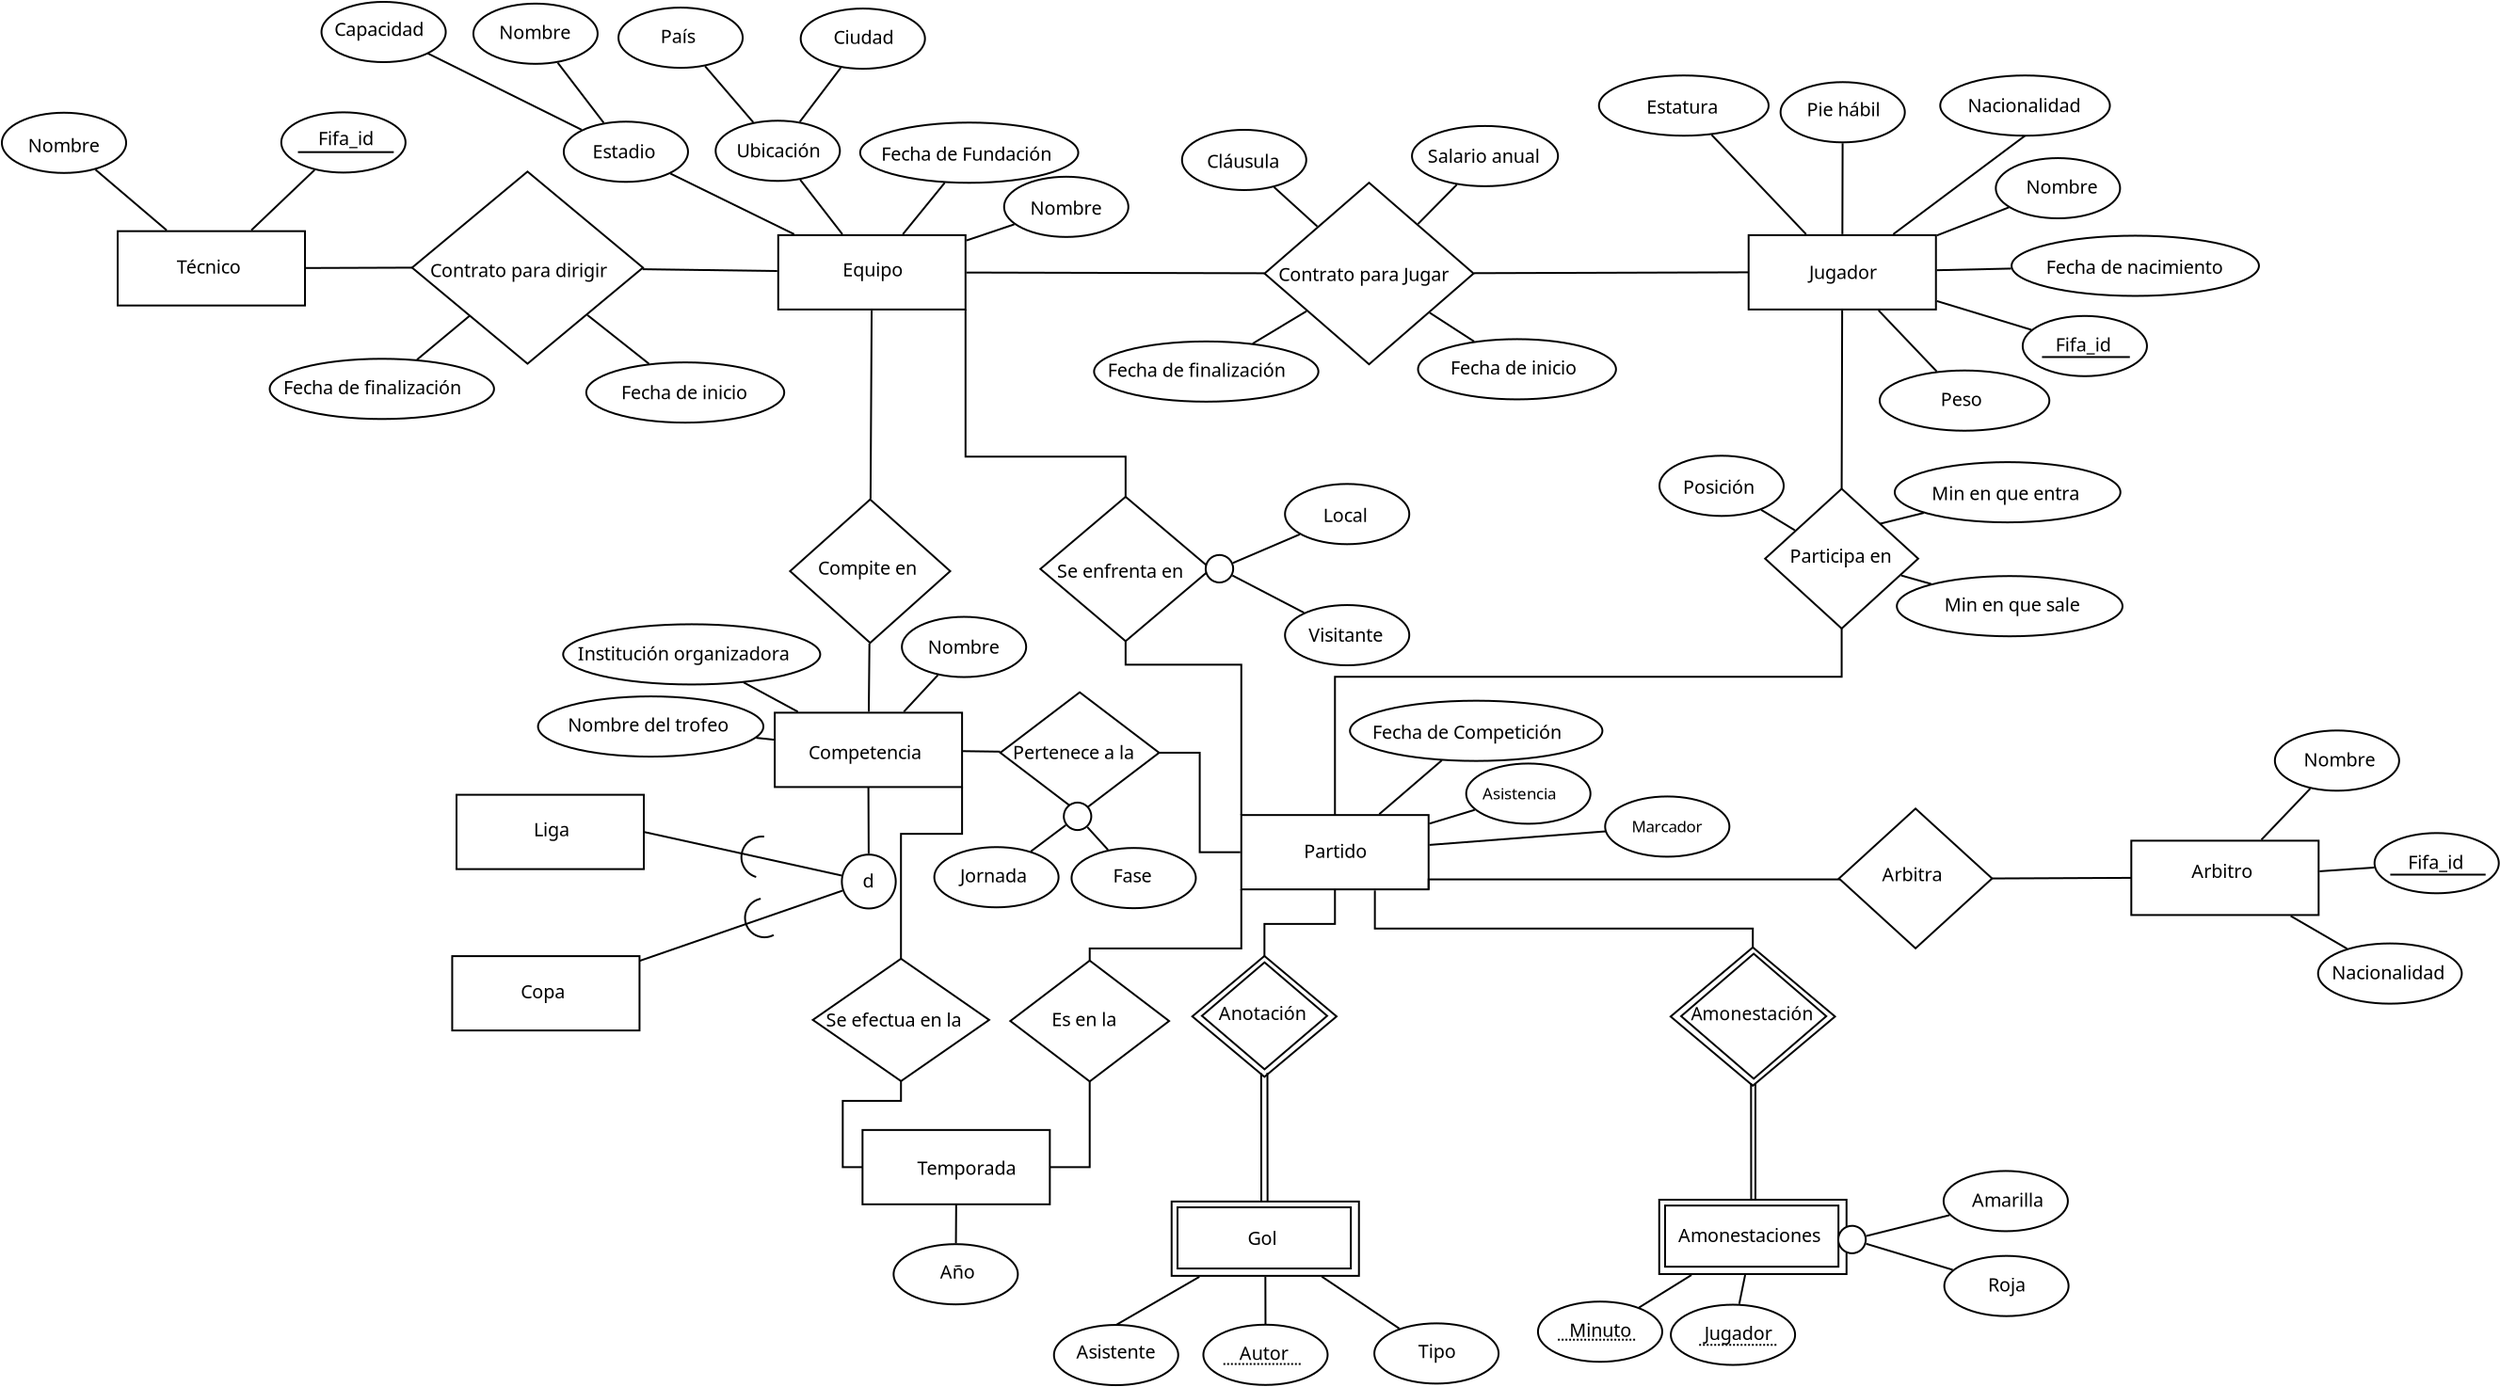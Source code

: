 <?xml version="1.0" encoding="UTF-8"?>
<dia:diagram xmlns:dia="http://www.lysator.liu.se/~alla/dia/">
  <dia:layer name="Fondo" visible="true" active="true">
    <dia:object type="Standard - Box" version="0" id="O0">
      <dia:attribute name="obj_pos">
        <dia:point val="-5.52,13.526"/>
      </dia:attribute>
      <dia:attribute name="obj_bb">
        <dia:rectangle val="-5.57,13.476;4.48,17.526"/>
      </dia:attribute>
      <dia:attribute name="elem_corner">
        <dia:point val="-5.52,13.526"/>
      </dia:attribute>
      <dia:attribute name="elem_width">
        <dia:real val="9.95"/>
      </dia:attribute>
      <dia:attribute name="elem_height">
        <dia:real val="3.95"/>
      </dia:attribute>
      <dia:attribute name="border_width">
        <dia:real val="0.1"/>
      </dia:attribute>
      <dia:attribute name="show_background">
        <dia:boolean val="true"/>
      </dia:attribute>
    </dia:object>
    <dia:object type="Standard - Text" version="1" id="O1">
      <dia:attribute name="obj_pos">
        <dia:point val="-0.545,15.501"/>
      </dia:attribute>
      <dia:attribute name="obj_bb">
        <dia:rectangle val="-0.545,14.906;-0.545,15.651"/>
      </dia:attribute>
      <dia:attribute name="text">
        <dia:composite type="text">
          <dia:attribute name="string">
            <dia:string>##</dia:string>
          </dia:attribute>
          <dia:attribute name="font">
            <dia:font family="sans" style="0" name="Helvetica"/>
          </dia:attribute>
          <dia:attribute name="height">
            <dia:real val="0.8"/>
          </dia:attribute>
          <dia:attribute name="pos">
            <dia:point val="-0.545,15.501"/>
          </dia:attribute>
          <dia:attribute name="color">
            <dia:color val="#000000"/>
          </dia:attribute>
          <dia:attribute name="alignment">
            <dia:enum val="0"/>
          </dia:attribute>
        </dia:composite>
      </dia:attribute>
      <dia:attribute name="valign">
        <dia:enum val="3"/>
      </dia:attribute>
      <dia:connections>
        <dia:connection handle="0" to="O0" connection="8"/>
      </dia:connections>
    </dia:object>
    <dia:object type="Standard - Text" version="1" id="O2">
      <dia:attribute name="obj_pos">
        <dia:point val="-2.195,15.801"/>
      </dia:attribute>
      <dia:attribute name="obj_bb">
        <dia:rectangle val="-2.195,14.883;1.26,16.033"/>
      </dia:attribute>
      <dia:attribute name="text">
        <dia:composite type="text">
          <dia:attribute name="string">
            <dia:string>#Partido#</dia:string>
          </dia:attribute>
          <dia:attribute name="font">
            <dia:font family="sans" style="0" name="Helvetica"/>
          </dia:attribute>
          <dia:attribute name="height">
            <dia:real val="1.235"/>
          </dia:attribute>
          <dia:attribute name="pos">
            <dia:point val="-2.195,15.801"/>
          </dia:attribute>
          <dia:attribute name="color">
            <dia:color val="#000000"/>
          </dia:attribute>
          <dia:attribute name="alignment">
            <dia:enum val="0"/>
          </dia:attribute>
        </dia:composite>
      </dia:attribute>
      <dia:attribute name="valign">
        <dia:enum val="3"/>
      </dia:attribute>
    </dia:object>
    <dia:object type="Standard - Line" version="0" id="O3">
      <dia:attribute name="obj_pos">
        <dia:point val="4.475,13.98"/>
      </dia:attribute>
      <dia:attribute name="obj_bb">
        <dia:rectangle val="4.413,13.189;6.942,14.042"/>
      </dia:attribute>
      <dia:attribute name="conn_endpoints">
        <dia:point val="4.475,13.98"/>
        <dia:point val="6.88,13.252"/>
      </dia:attribute>
      <dia:attribute name="numcp">
        <dia:int val="1"/>
      </dia:attribute>
      <dia:connections>
        <dia:connection handle="0" to="O0" connection="8"/>
        <dia:connection handle="1" to="O4" connection="8"/>
      </dia:connections>
    </dia:object>
    <dia:object type="Standard - Ellipse" version="0" id="O4">
      <dia:attribute name="obj_pos">
        <dia:point val="6.427,10.789"/>
      </dia:attribute>
      <dia:attribute name="obj_bb">
        <dia:rectangle val="6.377,10.739;13.077,14.039"/>
      </dia:attribute>
      <dia:attribute name="elem_corner">
        <dia:point val="6.427,10.789"/>
      </dia:attribute>
      <dia:attribute name="elem_width">
        <dia:real val="6.6"/>
      </dia:attribute>
      <dia:attribute name="elem_height">
        <dia:real val="3.2"/>
      </dia:attribute>
    </dia:object>
    <dia:object type="Standard - Text" version="1" id="O5">
      <dia:attribute name="obj_pos">
        <dia:point val="7.29,12.689"/>
      </dia:attribute>
      <dia:attribute name="obj_bb">
        <dia:rectangle val="7.29,11.902;11.603,12.889"/>
      </dia:attribute>
      <dia:attribute name="text">
        <dia:composite type="text">
          <dia:attribute name="string">
            <dia:string>#Asistencia#</dia:string>
          </dia:attribute>
          <dia:attribute name="font">
            <dia:font family="sans" style="0" name="Helvetica"/>
          </dia:attribute>
          <dia:attribute name="height">
            <dia:real val="1.058"/>
          </dia:attribute>
          <dia:attribute name="pos">
            <dia:point val="7.29,12.689"/>
          </dia:attribute>
          <dia:attribute name="color">
            <dia:color val="#000000"/>
          </dia:attribute>
          <dia:attribute name="alignment">
            <dia:enum val="0"/>
          </dia:attribute>
        </dia:composite>
      </dia:attribute>
      <dia:attribute name="valign">
        <dia:enum val="3"/>
      </dia:attribute>
    </dia:object>
    <dia:object type="Standard - Line" version="0" id="O6">
      <dia:attribute name="obj_pos">
        <dia:point val="4.48,15.113"/>
      </dia:attribute>
      <dia:attribute name="obj_bb">
        <dia:rectangle val="4.426,14.298;14.402,15.167"/>
      </dia:attribute>
      <dia:attribute name="conn_endpoints">
        <dia:point val="4.48,15.113"/>
        <dia:point val="14.349,14.352"/>
      </dia:attribute>
      <dia:attribute name="numcp">
        <dia:int val="1"/>
      </dia:attribute>
      <dia:connections>
        <dia:connection handle="0" to="O0" connection="8"/>
        <dia:connection handle="1" to="O7" connection="8"/>
      </dia:connections>
    </dia:object>
    <dia:object type="Standard - Ellipse" version="0" id="O7">
      <dia:attribute name="obj_pos">
        <dia:point val="13.807,12.539"/>
      </dia:attribute>
      <dia:attribute name="obj_bb">
        <dia:rectangle val="13.757,12.489;20.457,15.789"/>
      </dia:attribute>
      <dia:attribute name="elem_corner">
        <dia:point val="13.807,12.539"/>
      </dia:attribute>
      <dia:attribute name="elem_width">
        <dia:real val="6.6"/>
      </dia:attribute>
      <dia:attribute name="elem_height">
        <dia:real val="3.2"/>
      </dia:attribute>
    </dia:object>
    <dia:object type="Standard - Text" version="1" id="O8">
      <dia:attribute name="obj_pos">
        <dia:point val="15.223,14.439"/>
      </dia:attribute>
      <dia:attribute name="obj_bb">
        <dia:rectangle val="15.223,13.652;19.194,14.639"/>
      </dia:attribute>
      <dia:attribute name="text">
        <dia:composite type="text">
          <dia:attribute name="string">
            <dia:string>#Marcador#</dia:string>
          </dia:attribute>
          <dia:attribute name="font">
            <dia:font family="sans" style="0" name="Helvetica"/>
          </dia:attribute>
          <dia:attribute name="height">
            <dia:real val="1.058"/>
          </dia:attribute>
          <dia:attribute name="pos">
            <dia:point val="15.223,14.439"/>
          </dia:attribute>
          <dia:attribute name="color">
            <dia:color val="#000000"/>
          </dia:attribute>
          <dia:attribute name="alignment">
            <dia:enum val="0"/>
          </dia:attribute>
        </dia:composite>
      </dia:attribute>
      <dia:attribute name="valign">
        <dia:enum val="3"/>
      </dia:attribute>
    </dia:object>
    <dia:object type="Standard - Line" version="0" id="O9">
      <dia:attribute name="obj_pos">
        <dia:point val="1.808,13.477"/>
      </dia:attribute>
      <dia:attribute name="obj_bb">
        <dia:rectangle val="1.738,10.549;5.203,13.548"/>
      </dia:attribute>
      <dia:attribute name="conn_endpoints">
        <dia:point val="1.808,13.477"/>
        <dia:point val="5.133,10.619"/>
      </dia:attribute>
      <dia:attribute name="numcp">
        <dia:int val="1"/>
      </dia:attribute>
      <dia:connections>
        <dia:connection handle="0" to="O0" connection="8"/>
        <dia:connection handle="1" to="O10" connection="8"/>
      </dia:connections>
    </dia:object>
    <dia:object type="Standard - Ellipse" version="0" id="O10">
      <dia:attribute name="obj_pos">
        <dia:point val="0.252,7.451"/>
      </dia:attribute>
      <dia:attribute name="obj_bb">
        <dia:rectangle val="0.202,7.401;13.712,10.701"/>
      </dia:attribute>
      <dia:attribute name="elem_corner">
        <dia:point val="0.252,7.451"/>
      </dia:attribute>
      <dia:attribute name="elem_width">
        <dia:real val="13.41"/>
      </dia:attribute>
      <dia:attribute name="elem_height">
        <dia:real val="3.2"/>
      </dia:attribute>
    </dia:object>
    <dia:object type="Geometric - Diamond" version="1" id="O11">
      <dia:attribute name="obj_pos">
        <dia:point val="22.305,-3.81"/>
      </dia:attribute>
      <dia:attribute name="obj_bb">
        <dia:rectangle val="22.231,-3.877;30.511,3.683"/>
      </dia:attribute>
      <dia:attribute name="meta">
        <dia:composite type="dict"/>
      </dia:attribute>
      <dia:attribute name="elem_corner">
        <dia:point val="22.305,-3.81"/>
      </dia:attribute>
      <dia:attribute name="elem_width">
        <dia:real val="8.132"/>
      </dia:attribute>
      <dia:attribute name="elem_height">
        <dia:real val="7.425"/>
      </dia:attribute>
      <dia:attribute name="line_width">
        <dia:real val="0.1"/>
      </dia:attribute>
      <dia:attribute name="line_colour">
        <dia:color val="#000000"/>
      </dia:attribute>
      <dia:attribute name="fill_colour">
        <dia:color val="#ffffff"/>
      </dia:attribute>
      <dia:attribute name="show_background">
        <dia:boolean val="true"/>
      </dia:attribute>
      <dia:attribute name="line_style">
        <dia:enum val="0"/>
        <dia:real val="1"/>
      </dia:attribute>
      <dia:attribute name="flip_horizontal">
        <dia:boolean val="false"/>
      </dia:attribute>
      <dia:attribute name="flip_vertical">
        <dia:boolean val="false"/>
      </dia:attribute>
      <dia:attribute name="subscale">
        <dia:real val="1"/>
      </dia:attribute>
    </dia:object>
    <dia:object type="Standard - Text" version="1" id="O12">
      <dia:attribute name="obj_pos">
        <dia:point val="23.613,0.115"/>
      </dia:attribute>
      <dia:attribute name="obj_bb">
        <dia:rectangle val="23.613,-0.803;29.748,0.347"/>
      </dia:attribute>
      <dia:attribute name="text">
        <dia:composite type="text">
          <dia:attribute name="string">
            <dia:string>#Participa en #</dia:string>
          </dia:attribute>
          <dia:attribute name="font">
            <dia:font family="sans" style="0" name="Helvetica"/>
          </dia:attribute>
          <dia:attribute name="height">
            <dia:real val="1.235"/>
          </dia:attribute>
          <dia:attribute name="pos">
            <dia:point val="23.613,0.115"/>
          </dia:attribute>
          <dia:attribute name="color">
            <dia:color val="#000000"/>
          </dia:attribute>
          <dia:attribute name="alignment">
            <dia:enum val="0"/>
          </dia:attribute>
        </dia:composite>
      </dia:attribute>
      <dia:attribute name="valign">
        <dia:enum val="3"/>
      </dia:attribute>
    </dia:object>
    <dia:object type="Standard - Line" version="0" id="O13">
      <dia:attribute name="obj_pos">
        <dia:point val="26.371,-3.81"/>
      </dia:attribute>
      <dia:attribute name="obj_bb">
        <dia:rectangle val="26.321,-13.337;26.448,-3.759"/>
      </dia:attribute>
      <dia:attribute name="conn_endpoints">
        <dia:point val="26.371,-3.81"/>
        <dia:point val="26.398,-13.287"/>
      </dia:attribute>
      <dia:attribute name="numcp">
        <dia:int val="1"/>
      </dia:attribute>
      <dia:connections>
        <dia:connection handle="0" to="O11" connection="5"/>
        <dia:connection handle="1" to="O14" connection="8"/>
      </dia:connections>
    </dia:object>
    <dia:object type="Standard - Box" version="0" id="O14">
      <dia:attribute name="obj_pos">
        <dia:point val="21.429,-17.287"/>
      </dia:attribute>
      <dia:attribute name="obj_bb">
        <dia:rectangle val="21.379,-17.337;31.429,-13.287"/>
      </dia:attribute>
      <dia:attribute name="elem_corner">
        <dia:point val="21.429,-17.287"/>
      </dia:attribute>
      <dia:attribute name="elem_width">
        <dia:real val="9.95"/>
      </dia:attribute>
      <dia:attribute name="elem_height">
        <dia:real val="3.95"/>
      </dia:attribute>
      <dia:attribute name="border_width">
        <dia:real val="0.1"/>
      </dia:attribute>
      <dia:attribute name="show_background">
        <dia:boolean val="true"/>
      </dia:attribute>
    </dia:object>
    <dia:object type="Standard - Text" version="1" id="O15">
      <dia:attribute name="obj_pos">
        <dia:point val="24.636,-14.958"/>
      </dia:attribute>
      <dia:attribute name="obj_bb">
        <dia:rectangle val="24.636,-15.876;28.476,-14.726"/>
      </dia:attribute>
      <dia:attribute name="text">
        <dia:composite type="text">
          <dia:attribute name="string">
            <dia:string>#Jugador#</dia:string>
          </dia:attribute>
          <dia:attribute name="font">
            <dia:font family="sans" style="0" name="Helvetica"/>
          </dia:attribute>
          <dia:attribute name="height">
            <dia:real val="1.235"/>
          </dia:attribute>
          <dia:attribute name="pos">
            <dia:point val="24.636,-14.958"/>
          </dia:attribute>
          <dia:attribute name="color">
            <dia:color val="#000000"/>
          </dia:attribute>
          <dia:attribute name="alignment">
            <dia:enum val="0"/>
          </dia:attribute>
        </dia:composite>
      </dia:attribute>
      <dia:attribute name="valign">
        <dia:enum val="3"/>
      </dia:attribute>
    </dia:object>
    <dia:object type="Standard - Line" version="0" id="O16">
      <dia:attribute name="obj_pos">
        <dia:point val="28.404,-1.953"/>
      </dia:attribute>
      <dia:attribute name="obj_bb">
        <dia:rectangle val="28.343,-2.589;30.795,-1.893"/>
      </dia:attribute>
      <dia:attribute name="conn_endpoints">
        <dia:point val="28.404,-1.953"/>
        <dia:point val="30.735,-2.528"/>
      </dia:attribute>
      <dia:attribute name="numcp">
        <dia:int val="1"/>
      </dia:attribute>
      <dia:connections>
        <dia:connection handle="0" to="O11" connection="3"/>
        <dia:connection handle="1" to="O17" connection="8"/>
      </dia:connections>
    </dia:object>
    <dia:object type="Standard - Ellipse" version="0" id="O17">
      <dia:attribute name="obj_pos">
        <dia:point val="29.191,-5.226"/>
      </dia:attribute>
      <dia:attribute name="obj_bb">
        <dia:rectangle val="29.141,-5.276;41.23,-1.976"/>
      </dia:attribute>
      <dia:attribute name="elem_corner">
        <dia:point val="29.191,-5.226"/>
      </dia:attribute>
      <dia:attribute name="elem_width">
        <dia:real val="11.988"/>
      </dia:attribute>
      <dia:attribute name="elem_height">
        <dia:real val="3.2"/>
      </dia:attribute>
    </dia:object>
    <dia:object type="Standard - Line" version="0" id="O18">
      <dia:attribute name="obj_pos">
        <dia:point val="29.531,0.797"/>
      </dia:attribute>
      <dia:attribute name="obj_bb">
        <dia:rectangle val="29.47,0.735;31.198,1.313"/>
      </dia:attribute>
      <dia:attribute name="conn_endpoints">
        <dia:point val="29.531,0.797"/>
        <dia:point val="31.136,1.251"/>
      </dia:attribute>
      <dia:attribute name="numcp">
        <dia:int val="1"/>
      </dia:attribute>
      <dia:connections>
        <dia:connection handle="0" to="O11" connection="8"/>
        <dia:connection handle="1" to="O20" connection="8"/>
      </dia:connections>
    </dia:object>
    <dia:object type="Standard - Text" version="1" id="O19">
      <dia:attribute name="obj_pos">
        <dia:point val="31.155,-3.202"/>
      </dia:attribute>
      <dia:attribute name="obj_bb">
        <dia:rectangle val="31.155,-4.12;39.575,-2.97"/>
      </dia:attribute>
      <dia:attribute name="text">
        <dia:composite type="text">
          <dia:attribute name="string">
            <dia:string>#Min en que entra#</dia:string>
          </dia:attribute>
          <dia:attribute name="font">
            <dia:font family="sans" style="0" name="Helvetica"/>
          </dia:attribute>
          <dia:attribute name="height">
            <dia:real val="1.235"/>
          </dia:attribute>
          <dia:attribute name="pos">
            <dia:point val="31.155,-3.202"/>
          </dia:attribute>
          <dia:attribute name="color">
            <dia:color val="#000000"/>
          </dia:attribute>
          <dia:attribute name="alignment">
            <dia:enum val="0"/>
          </dia:attribute>
        </dia:composite>
      </dia:attribute>
      <dia:attribute name="valign">
        <dia:enum val="3"/>
      </dia:attribute>
    </dia:object>
    <dia:object type="Standard - Ellipse" version="0" id="O20">
      <dia:attribute name="obj_pos">
        <dia:point val="29.302,0.828"/>
      </dia:attribute>
      <dia:attribute name="obj_bb">
        <dia:rectangle val="29.252,0.778;41.34,4.078"/>
      </dia:attribute>
      <dia:attribute name="elem_corner">
        <dia:point val="29.302,0.828"/>
      </dia:attribute>
      <dia:attribute name="elem_width">
        <dia:real val="11.988"/>
      </dia:attribute>
      <dia:attribute name="elem_height">
        <dia:real val="3.2"/>
      </dia:attribute>
    </dia:object>
    <dia:object type="Standard - Text" version="1" id="O21">
      <dia:attribute name="obj_pos">
        <dia:point val="31.831,2.711"/>
      </dia:attribute>
      <dia:attribute name="obj_bb">
        <dia:rectangle val="31.831,1.794;39.623,2.944"/>
      </dia:attribute>
      <dia:attribute name="text">
        <dia:composite type="text">
          <dia:attribute name="string">
            <dia:string>#Min en que sale#</dia:string>
          </dia:attribute>
          <dia:attribute name="font">
            <dia:font family="sans" style="0" name="Helvetica"/>
          </dia:attribute>
          <dia:attribute name="height">
            <dia:real val="1.235"/>
          </dia:attribute>
          <dia:attribute name="pos">
            <dia:point val="31.831,2.711"/>
          </dia:attribute>
          <dia:attribute name="color">
            <dia:color val="#000000"/>
          </dia:attribute>
          <dia:attribute name="alignment">
            <dia:enum val="0"/>
          </dia:attribute>
        </dia:composite>
      </dia:attribute>
      <dia:attribute name="valign">
        <dia:enum val="3"/>
      </dia:attribute>
    </dia:object>
    <dia:object type="Standard - Line" version="0" id="O22">
      <dia:attribute name="obj_pos">
        <dia:point val="23.884,-1.605"/>
      </dia:attribute>
      <dia:attribute name="obj_bb">
        <dia:rectangle val="22.027,-2.759;23.953,-1.537"/>
      </dia:attribute>
      <dia:attribute name="conn_endpoints">
        <dia:point val="23.884,-1.605"/>
        <dia:point val="22.096,-2.69"/>
      </dia:attribute>
      <dia:attribute name="numcp">
        <dia:int val="1"/>
      </dia:attribute>
      <dia:connections>
        <dia:connection handle="0" to="O11" connection="8"/>
        <dia:connection handle="1" to="O23" connection="8"/>
      </dia:connections>
    </dia:object>
    <dia:object type="Standard - Ellipse" version="0" id="O23">
      <dia:attribute name="obj_pos">
        <dia:point val="16.693,-5.566"/>
      </dia:attribute>
      <dia:attribute name="obj_bb">
        <dia:rectangle val="16.643,-5.616;23.343,-2.316"/>
      </dia:attribute>
      <dia:attribute name="elem_corner">
        <dia:point val="16.693,-5.566"/>
      </dia:attribute>
      <dia:attribute name="elem_width">
        <dia:real val="6.6"/>
      </dia:attribute>
      <dia:attribute name="elem_height">
        <dia:real val="3.2"/>
      </dia:attribute>
    </dia:object>
    <dia:object type="Standard - Text" version="1" id="O24">
      <dia:attribute name="obj_pos">
        <dia:point val="17.942,-3.541"/>
      </dia:attribute>
      <dia:attribute name="obj_bb">
        <dia:rectangle val="17.942,-4.459;21.945,-3.309"/>
      </dia:attribute>
      <dia:attribute name="text">
        <dia:composite type="text">
          <dia:attribute name="string">
            <dia:string>#Posición#</dia:string>
          </dia:attribute>
          <dia:attribute name="font">
            <dia:font family="sans" style="0" name="Helvetica"/>
          </dia:attribute>
          <dia:attribute name="height">
            <dia:real val="1.235"/>
          </dia:attribute>
          <dia:attribute name="pos">
            <dia:point val="17.942,-3.541"/>
          </dia:attribute>
          <dia:attribute name="color">
            <dia:color val="#000000"/>
          </dia:attribute>
          <dia:attribute name="alignment">
            <dia:enum val="0"/>
          </dia:attribute>
        </dia:composite>
      </dia:attribute>
      <dia:attribute name="valign">
        <dia:enum val="3"/>
      </dia:attribute>
    </dia:object>
    <dia:object type="Standard - Line" version="0" id="O25">
      <dia:attribute name="obj_pos">
        <dia:point val="26.409,-17.337"/>
      </dia:attribute>
      <dia:attribute name="obj_bb">
        <dia:rectangle val="26.359,-22.219;26.472,-17.287"/>
      </dia:attribute>
      <dia:attribute name="conn_endpoints">
        <dia:point val="26.409,-17.337"/>
        <dia:point val="26.422,-22.169"/>
      </dia:attribute>
      <dia:attribute name="numcp">
        <dia:int val="1"/>
      </dia:attribute>
      <dia:connections>
        <dia:connection handle="0" to="O14" connection="8"/>
        <dia:connection handle="1" to="O37" connection="8"/>
      </dia:connections>
    </dia:object>
    <dia:object type="Standard - Line" version="0" id="O26">
      <dia:attribute name="obj_pos">
        <dia:point val="31.428,-13.784"/>
      </dia:attribute>
      <dia:attribute name="obj_bb">
        <dia:rectangle val="31.366,-13.846;36.506,-12.197"/>
      </dia:attribute>
      <dia:attribute name="conn_endpoints">
        <dia:point val="31.428,-13.784"/>
        <dia:point val="36.444,-12.259"/>
      </dia:attribute>
      <dia:attribute name="numcp">
        <dia:int val="1"/>
      </dia:attribute>
      <dia:connections>
        <dia:connection handle="0" to="O14" connection="8"/>
        <dia:connection handle="1" to="O27" connection="8"/>
      </dia:connections>
    </dia:object>
    <dia:object type="Standard - Ellipse" version="0" id="O27">
      <dia:attribute name="obj_pos">
        <dia:point val="35.988,-12.994"/>
      </dia:attribute>
      <dia:attribute name="obj_bb">
        <dia:rectangle val="35.938,-13.044;42.638,-9.744"/>
      </dia:attribute>
      <dia:attribute name="elem_corner">
        <dia:point val="35.988,-12.994"/>
      </dia:attribute>
      <dia:attribute name="elem_width">
        <dia:real val="6.6"/>
      </dia:attribute>
      <dia:attribute name="elem_height">
        <dia:real val="3.2"/>
      </dia:attribute>
    </dia:object>
    <dia:object type="Standard - Line" version="0" id="O28">
      <dia:attribute name="obj_pos">
        <dia:point val="31.428,-15.423"/>
      </dia:attribute>
      <dia:attribute name="obj_bb">
        <dia:rectangle val="31.377,-15.562;35.426,-15.372"/>
      </dia:attribute>
      <dia:attribute name="conn_endpoints">
        <dia:point val="31.428,-15.423"/>
        <dia:point val="35.375,-15.511"/>
      </dia:attribute>
      <dia:attribute name="numcp">
        <dia:int val="1"/>
      </dia:attribute>
      <dia:connections>
        <dia:connection handle="0" to="O14" connection="8"/>
        <dia:connection handle="1" to="O29" connection="8"/>
      </dia:connections>
    </dia:object>
    <dia:object type="Standard - Ellipse" version="0" id="O29">
      <dia:attribute name="obj_pos">
        <dia:point val="35.397,-17.258"/>
      </dia:attribute>
      <dia:attribute name="obj_bb">
        <dia:rectangle val="35.347,-17.308;48.589,-14.008"/>
      </dia:attribute>
      <dia:attribute name="elem_corner">
        <dia:point val="35.397,-17.258"/>
      </dia:attribute>
      <dia:attribute name="elem_width">
        <dia:real val="13.141"/>
      </dia:attribute>
      <dia:attribute name="elem_height">
        <dia:real val="3.2"/>
      </dia:attribute>
    </dia:object>
    <dia:object type="Standard - Line" version="0" id="O30">
      <dia:attribute name="obj_pos">
        <dia:point val="31.428,-17.272"/>
      </dia:attribute>
      <dia:attribute name="obj_bb">
        <dia:rectangle val="31.363,-18.828;35.318,-17.207"/>
      </dia:attribute>
      <dia:attribute name="conn_endpoints">
        <dia:point val="31.428,-17.272"/>
        <dia:point val="35.253,-18.764"/>
      </dia:attribute>
      <dia:attribute name="numcp">
        <dia:int val="1"/>
      </dia:attribute>
      <dia:connections>
        <dia:connection handle="0" to="O14" connection="8"/>
        <dia:connection handle="1" to="O31" connection="8"/>
      </dia:connections>
    </dia:object>
    <dia:object type="Standard - Ellipse" version="0" id="O31">
      <dia:attribute name="obj_pos">
        <dia:point val="34.56,-21.381"/>
      </dia:attribute>
      <dia:attribute name="obj_bb">
        <dia:rectangle val="34.51,-21.431;41.21,-18.131"/>
      </dia:attribute>
      <dia:attribute name="elem_corner">
        <dia:point val="34.56,-21.381"/>
      </dia:attribute>
      <dia:attribute name="elem_width">
        <dia:real val="6.6"/>
      </dia:attribute>
      <dia:attribute name="elem_height">
        <dia:real val="3.2"/>
      </dia:attribute>
    </dia:object>
    <dia:object type="Standard - Text" version="1" id="O32">
      <dia:attribute name="obj_pos">
        <dia:point val="36.163,-19.498"/>
      </dia:attribute>
      <dia:attribute name="obj_bb">
        <dia:rectangle val="36.163,-20.415;40.088,-19.265"/>
      </dia:attribute>
      <dia:attribute name="text">
        <dia:composite type="text">
          <dia:attribute name="string">
            <dia:string>#Nombre#</dia:string>
          </dia:attribute>
          <dia:attribute name="font">
            <dia:font family="sans" style="0" name="Helvetica"/>
          </dia:attribute>
          <dia:attribute name="height">
            <dia:real val="1.235"/>
          </dia:attribute>
          <dia:attribute name="pos">
            <dia:point val="36.163,-19.498"/>
          </dia:attribute>
          <dia:attribute name="color">
            <dia:color val="#000000"/>
          </dia:attribute>
          <dia:attribute name="alignment">
            <dia:enum val="0"/>
          </dia:attribute>
        </dia:composite>
      </dia:attribute>
      <dia:attribute name="valign">
        <dia:enum val="3"/>
      </dia:attribute>
    </dia:object>
    <dia:object type="Standard - Text" version="1" id="O33">
      <dia:attribute name="obj_pos">
        <dia:point val="37.23,-15.234"/>
      </dia:attribute>
      <dia:attribute name="obj_bb">
        <dia:rectangle val="37.23,-16.151;47.498,-15.002"/>
      </dia:attribute>
      <dia:attribute name="text">
        <dia:composite type="text">
          <dia:attribute name="string">
            <dia:string>#Fecha de nacimiento#</dia:string>
          </dia:attribute>
          <dia:attribute name="font">
            <dia:font family="sans" style="0" name="Helvetica"/>
          </dia:attribute>
          <dia:attribute name="height">
            <dia:real val="1.235"/>
          </dia:attribute>
          <dia:attribute name="pos">
            <dia:point val="37.23,-15.234"/>
          </dia:attribute>
          <dia:attribute name="color">
            <dia:color val="#000000"/>
          </dia:attribute>
          <dia:attribute name="alignment">
            <dia:enum val="0"/>
          </dia:attribute>
        </dia:composite>
      </dia:attribute>
      <dia:attribute name="valign">
        <dia:enum val="3"/>
      </dia:attribute>
    </dia:object>
    <dia:object type="Standard - Text" version="1" id="O34">
      <dia:attribute name="obj_pos">
        <dia:point val="37.732,-11.111"/>
      </dia:attribute>
      <dia:attribute name="obj_bb">
        <dia:rectangle val="37.732,-12.029;40.855,-10.879"/>
      </dia:attribute>
      <dia:attribute name="text">
        <dia:composite type="text">
          <dia:attribute name="string">
            <dia:string>#Fifa_id#</dia:string>
          </dia:attribute>
          <dia:attribute name="font">
            <dia:font family="sans" style="0" name="Helvetica"/>
          </dia:attribute>
          <dia:attribute name="height">
            <dia:real val="1.235"/>
          </dia:attribute>
          <dia:attribute name="pos">
            <dia:point val="37.732,-11.111"/>
          </dia:attribute>
          <dia:attribute name="color">
            <dia:color val="#000000"/>
          </dia:attribute>
          <dia:attribute name="alignment">
            <dia:enum val="0"/>
          </dia:attribute>
        </dia:composite>
      </dia:attribute>
      <dia:attribute name="valign">
        <dia:enum val="3"/>
      </dia:attribute>
    </dia:object>
    <dia:object type="Standard - Line" version="0" id="O35">
      <dia:attribute name="obj_pos">
        <dia:point val="41.68,-10.81"/>
      </dia:attribute>
      <dia:attribute name="obj_bb">
        <dia:rectangle val="36.963,-10.86;41.73,-10.76"/>
      </dia:attribute>
      <dia:attribute name="conn_endpoints">
        <dia:point val="41.68,-10.81"/>
        <dia:point val="37.013,-10.81"/>
      </dia:attribute>
      <dia:attribute name="numcp">
        <dia:int val="1"/>
      </dia:attribute>
    </dia:object>
    <dia:object type="Standard - Line" version="0" id="O36">
      <dia:attribute name="obj_pos">
        <dia:point val="25.506,-23.04"/>
      </dia:attribute>
      <dia:attribute name="obj_bb">
        <dia:rectangle val="24.895,-23.402;25.618,-22.679"/>
      </dia:attribute>
      <dia:attribute name="conn_endpoints">
        <dia:point val="25.506,-23.04"/>
        <dia:point val="25.506,-23.04"/>
      </dia:attribute>
      <dia:attribute name="numcp">
        <dia:int val="1"/>
      </dia:attribute>
      <dia:attribute name="end_arrow">
        <dia:enum val="22"/>
      </dia:attribute>
      <dia:attribute name="end_arrow_length">
        <dia:real val="0.5"/>
      </dia:attribute>
      <dia:attribute name="end_arrow_width">
        <dia:real val="0.5"/>
      </dia:attribute>
    </dia:object>
    <dia:object type="Standard - Ellipse" version="0" id="O37">
      <dia:attribute name="obj_pos">
        <dia:point val="23.126,-25.418"/>
      </dia:attribute>
      <dia:attribute name="obj_bb">
        <dia:rectangle val="23.076,-25.468;29.776,-22.168"/>
      </dia:attribute>
      <dia:attribute name="elem_corner">
        <dia:point val="23.126,-25.418"/>
      </dia:attribute>
      <dia:attribute name="elem_width">
        <dia:real val="6.6"/>
      </dia:attribute>
      <dia:attribute name="elem_height">
        <dia:real val="3.2"/>
      </dia:attribute>
    </dia:object>
    <dia:object type="Standard - Text" version="1" id="O38">
      <dia:attribute name="obj_pos">
        <dia:point val="24.517,-23.606"/>
      </dia:attribute>
      <dia:attribute name="obj_bb">
        <dia:rectangle val="24.517,-24.524;29.012,-23.374"/>
      </dia:attribute>
      <dia:attribute name="text">
        <dia:composite type="text">
          <dia:attribute name="string">
            <dia:string>#Pie hábil #</dia:string>
          </dia:attribute>
          <dia:attribute name="font">
            <dia:font family="sans" style="0" name="Helvetica"/>
          </dia:attribute>
          <dia:attribute name="height">
            <dia:real val="1.235"/>
          </dia:attribute>
          <dia:attribute name="pos">
            <dia:point val="24.517,-23.606"/>
          </dia:attribute>
          <dia:attribute name="color">
            <dia:color val="#000000"/>
          </dia:attribute>
          <dia:attribute name="alignment">
            <dia:enum val="0"/>
          </dia:attribute>
        </dia:composite>
      </dia:attribute>
      <dia:attribute name="valign">
        <dia:enum val="3"/>
      </dia:attribute>
    </dia:object>
    <dia:object type="Standard - Text" version="1" id="O39">
      <dia:attribute name="obj_pos">
        <dia:point val="1.442,9.475"/>
      </dia:attribute>
      <dia:attribute name="obj_bb">
        <dia:rectangle val="1.442,8.558;12.402,9.708"/>
      </dia:attribute>
      <dia:attribute name="text">
        <dia:composite type="text">
          <dia:attribute name="string">
            <dia:string>#Fecha de Competición#</dia:string>
          </dia:attribute>
          <dia:attribute name="font">
            <dia:font family="sans" style="0" name="Helvetica"/>
          </dia:attribute>
          <dia:attribute name="height">
            <dia:real val="1.235"/>
          </dia:attribute>
          <dia:attribute name="pos">
            <dia:point val="1.442,9.475"/>
          </dia:attribute>
          <dia:attribute name="color">
            <dia:color val="#000000"/>
          </dia:attribute>
          <dia:attribute name="alignment">
            <dia:enum val="0"/>
          </dia:attribute>
        </dia:composite>
      </dia:attribute>
      <dia:attribute name="valign">
        <dia:enum val="3"/>
      </dia:attribute>
    </dia:object>
    <dia:object type="Standard - Line" version="0" id="O40">
      <dia:attribute name="obj_pos">
        <dia:point val="29.111,-17.336"/>
      </dia:attribute>
      <dia:attribute name="obj_bb">
        <dia:rectangle val="29.041,-22.642;36.183,-17.266"/>
      </dia:attribute>
      <dia:attribute name="conn_endpoints">
        <dia:point val="29.111,-17.336"/>
        <dia:point val="36.113,-22.572"/>
      </dia:attribute>
      <dia:attribute name="numcp">
        <dia:int val="1"/>
      </dia:attribute>
      <dia:connections>
        <dia:connection handle="0" to="O14" connection="8"/>
        <dia:connection handle="1" to="O41" connection="6"/>
      </dia:connections>
    </dia:object>
    <dia:object type="Standard - Ellipse" version="0" id="O41">
      <dia:attribute name="obj_pos">
        <dia:point val="31.607,-25.772"/>
      </dia:attribute>
      <dia:attribute name="obj_bb">
        <dia:rectangle val="31.557,-25.822;40.669,-22.522"/>
      </dia:attribute>
      <dia:attribute name="elem_corner">
        <dia:point val="31.607,-25.772"/>
      </dia:attribute>
      <dia:attribute name="elem_width">
        <dia:real val="9.012"/>
      </dia:attribute>
      <dia:attribute name="elem_height">
        <dia:real val="3.2"/>
      </dia:attribute>
    </dia:object>
    <dia:object type="Standard - Text" version="1" id="O42">
      <dia:attribute name="obj_pos">
        <dia:point val="33.073,-23.818"/>
      </dia:attribute>
      <dia:attribute name="obj_bb">
        <dia:rectangle val="33.073,-24.736;39.478,-23.586"/>
      </dia:attribute>
      <dia:attribute name="text">
        <dia:composite type="text">
          <dia:attribute name="string">
            <dia:string>#Nacionalidad#</dia:string>
          </dia:attribute>
          <dia:attribute name="font">
            <dia:font family="sans" style="0" name="Helvetica"/>
          </dia:attribute>
          <dia:attribute name="height">
            <dia:real val="1.235"/>
          </dia:attribute>
          <dia:attribute name="pos">
            <dia:point val="33.073,-23.818"/>
          </dia:attribute>
          <dia:attribute name="color">
            <dia:color val="#000000"/>
          </dia:attribute>
          <dia:attribute name="alignment">
            <dia:enum val="0"/>
          </dia:attribute>
        </dia:composite>
      </dia:attribute>
      <dia:attribute name="valign">
        <dia:enum val="3"/>
      </dia:attribute>
    </dia:object>
    <dia:object type="Standard - Line" version="0" id="O43">
      <dia:attribute name="obj_pos">
        <dia:point val="24.479,-17.337"/>
      </dia:attribute>
      <dia:attribute name="obj_bb">
        <dia:rectangle val="19.39,-22.69;24.55,-17.266"/>
      </dia:attribute>
      <dia:attribute name="conn_endpoints">
        <dia:point val="24.479,-17.337"/>
        <dia:point val="19.46,-22.619"/>
      </dia:attribute>
      <dia:attribute name="numcp">
        <dia:int val="1"/>
      </dia:attribute>
      <dia:connections>
        <dia:connection handle="0" to="O14" connection="8"/>
        <dia:connection handle="1" to="O44" connection="8"/>
      </dia:connections>
    </dia:object>
    <dia:object type="Standard - Ellipse" version="0" id="O44">
      <dia:attribute name="obj_pos">
        <dia:point val="13.479,-25.772"/>
      </dia:attribute>
      <dia:attribute name="obj_bb">
        <dia:rectangle val="13.429,-25.822;22.541,-22.522"/>
      </dia:attribute>
      <dia:attribute name="elem_corner">
        <dia:point val="13.479,-25.772"/>
      </dia:attribute>
      <dia:attribute name="elem_width">
        <dia:real val="9.012"/>
      </dia:attribute>
      <dia:attribute name="elem_height">
        <dia:real val="3.2"/>
      </dia:attribute>
    </dia:object>
    <dia:object type="Standard - Text" version="1" id="O45">
      <dia:attribute name="obj_pos">
        <dia:point val="16.005,-23.747"/>
      </dia:attribute>
      <dia:attribute name="obj_bb">
        <dia:rectangle val="16.005,-24.665;20.16,-23.515"/>
      </dia:attribute>
      <dia:attribute name="text">
        <dia:composite type="text">
          <dia:attribute name="string">
            <dia:string>#Estatura#</dia:string>
          </dia:attribute>
          <dia:attribute name="font">
            <dia:font family="sans" style="0" name="Helvetica"/>
          </dia:attribute>
          <dia:attribute name="height">
            <dia:real val="1.235"/>
          </dia:attribute>
          <dia:attribute name="pos">
            <dia:point val="16.005,-23.747"/>
          </dia:attribute>
          <dia:attribute name="color">
            <dia:color val="#000000"/>
          </dia:attribute>
          <dia:attribute name="alignment">
            <dia:enum val="0"/>
          </dia:attribute>
        </dia:composite>
      </dia:attribute>
      <dia:attribute name="valign">
        <dia:enum val="3"/>
      </dia:attribute>
    </dia:object>
    <dia:object type="Standard - Line" version="0" id="O46">
      <dia:attribute name="obj_pos">
        <dia:point val="28.332,-13.287"/>
      </dia:attribute>
      <dia:attribute name="obj_bb">
        <dia:rectangle val="28.262,-13.358;31.49,-9.977"/>
      </dia:attribute>
      <dia:attribute name="conn_endpoints">
        <dia:point val="28.332,-13.287"/>
        <dia:point val="31.419,-10.047"/>
      </dia:attribute>
      <dia:attribute name="numcp">
        <dia:int val="1"/>
      </dia:attribute>
      <dia:connections>
        <dia:connection handle="0" to="O14" connection="8"/>
        <dia:connection handle="1" to="O47" connection="8"/>
      </dia:connections>
    </dia:object>
    <dia:object type="Standard - Ellipse" version="0" id="O47">
      <dia:attribute name="obj_pos">
        <dia:point val="28.392,-10.095"/>
      </dia:attribute>
      <dia:attribute name="obj_bb">
        <dia:rectangle val="28.342,-10.145;37.454,-6.845"/>
      </dia:attribute>
      <dia:attribute name="elem_corner">
        <dia:point val="28.392,-10.095"/>
      </dia:attribute>
      <dia:attribute name="elem_width">
        <dia:real val="9.012"/>
      </dia:attribute>
      <dia:attribute name="elem_height">
        <dia:real val="3.2"/>
      </dia:attribute>
    </dia:object>
    <dia:object type="Standard - Text" version="1" id="O48">
      <dia:attribute name="obj_pos">
        <dia:point val="31.625,-8.212"/>
      </dia:attribute>
      <dia:attribute name="obj_bb">
        <dia:rectangle val="31.625,-9.13;33.913,-7.98"/>
      </dia:attribute>
      <dia:attribute name="text">
        <dia:composite type="text">
          <dia:attribute name="string">
            <dia:string>#Peso#</dia:string>
          </dia:attribute>
          <dia:attribute name="font">
            <dia:font family="sans" style="0" name="Helvetica"/>
          </dia:attribute>
          <dia:attribute name="height">
            <dia:real val="1.235"/>
          </dia:attribute>
          <dia:attribute name="pos">
            <dia:point val="31.625,-8.212"/>
          </dia:attribute>
          <dia:attribute name="color">
            <dia:color val="#000000"/>
          </dia:attribute>
          <dia:attribute name="alignment">
            <dia:enum val="0"/>
          </dia:attribute>
        </dia:composite>
      </dia:attribute>
      <dia:attribute name="valign">
        <dia:enum val="3"/>
      </dia:attribute>
    </dia:object>
    <dia:object type="Standard - Line" version="0" id="O49">
      <dia:attribute name="obj_pos">
        <dia:point val="-20.119,-15.3"/>
      </dia:attribute>
      <dia:attribute name="obj_bb">
        <dia:rectangle val="-20.169,-15.35;-4.247,-15.212"/>
      </dia:attribute>
      <dia:attribute name="conn_endpoints">
        <dia:point val="-20.119,-15.3"/>
        <dia:point val="-4.297,-15.262"/>
      </dia:attribute>
      <dia:attribute name="numcp">
        <dia:int val="1"/>
      </dia:attribute>
      <dia:connections>
        <dia:connection handle="0" to="O65" connection="8"/>
        <dia:connection handle="1" to="O50" connection="8"/>
      </dia:connections>
    </dia:object>
    <dia:object type="Geometric - Diamond" version="1" id="O50">
      <dia:attribute name="obj_pos">
        <dia:point val="-4.286,-20.073"/>
      </dia:attribute>
      <dia:attribute name="obj_bb">
        <dia:rectangle val="-4.362,-20.139;6.896,-10.36"/>
      </dia:attribute>
      <dia:attribute name="meta">
        <dia:composite type="dict"/>
      </dia:attribute>
      <dia:attribute name="elem_corner">
        <dia:point val="-4.286,-20.073"/>
      </dia:attribute>
      <dia:attribute name="elem_width">
        <dia:real val="11.105"/>
      </dia:attribute>
      <dia:attribute name="elem_height">
        <dia:real val="9.647"/>
      </dia:attribute>
      <dia:attribute name="line_width">
        <dia:real val="0.1"/>
      </dia:attribute>
      <dia:attribute name="line_colour">
        <dia:color val="#000000"/>
      </dia:attribute>
      <dia:attribute name="fill_colour">
        <dia:color val="#ffffff"/>
      </dia:attribute>
      <dia:attribute name="show_background">
        <dia:boolean val="true"/>
      </dia:attribute>
      <dia:attribute name="line_style">
        <dia:enum val="0"/>
        <dia:real val="1"/>
      </dia:attribute>
      <dia:attribute name="flip_horizontal">
        <dia:boolean val="false"/>
      </dia:attribute>
      <dia:attribute name="flip_vertical">
        <dia:boolean val="false"/>
      </dia:attribute>
      <dia:attribute name="subscale">
        <dia:real val="1"/>
      </dia:attribute>
    </dia:object>
    <dia:object type="Standard - Line" version="0" id="O51">
      <dia:attribute name="obj_pos">
        <dia:point val="6.834,-15.267"/>
      </dia:attribute>
      <dia:attribute name="obj_bb">
        <dia:rectangle val="6.784,-15.362;21.479,-15.216"/>
      </dia:attribute>
      <dia:attribute name="conn_endpoints">
        <dia:point val="6.834,-15.267"/>
        <dia:point val="21.429,-15.312"/>
      </dia:attribute>
      <dia:attribute name="numcp">
        <dia:int val="1"/>
      </dia:attribute>
      <dia:connections>
        <dia:connection handle="0" to="O50" connection="8"/>
        <dia:connection handle="1" to="O14" connection="3"/>
      </dia:connections>
    </dia:object>
    <dia:object type="Standard - Text" version="1" id="O52">
      <dia:attribute name="obj_pos">
        <dia:point val="-3.543,-14.845"/>
      </dia:attribute>
      <dia:attribute name="obj_bb">
        <dia:rectangle val="-3.543,-15.763;6.194,-14.613"/>
      </dia:attribute>
      <dia:attribute name="text">
        <dia:composite type="text">
          <dia:attribute name="string">
            <dia:string>#Contrato para Jugar#</dia:string>
          </dia:attribute>
          <dia:attribute name="font">
            <dia:font family="sans" style="0" name="Helvetica"/>
          </dia:attribute>
          <dia:attribute name="height">
            <dia:real val="1.235"/>
          </dia:attribute>
          <dia:attribute name="pos">
            <dia:point val="-3.543,-14.845"/>
          </dia:attribute>
          <dia:attribute name="color">
            <dia:color val="#000000"/>
          </dia:attribute>
          <dia:attribute name="alignment">
            <dia:enum val="0"/>
          </dia:attribute>
        </dia:composite>
      </dia:attribute>
      <dia:attribute name="valign">
        <dia:enum val="3"/>
      </dia:attribute>
    </dia:object>
    <dia:object type="Standard - Line" version="0" id="O53">
      <dia:attribute name="obj_pos">
        <dia:point val="-1.484,-17.75"/>
      </dia:attribute>
      <dia:attribute name="obj_bb">
        <dia:rectangle val="-3.85,-19.909;-1.413,-17.68"/>
      </dia:attribute>
      <dia:attribute name="conn_endpoints">
        <dia:point val="-1.484,-17.75"/>
        <dia:point val="-3.78,-19.838"/>
      </dia:attribute>
      <dia:attribute name="numcp">
        <dia:int val="1"/>
      </dia:attribute>
      <dia:connections>
        <dia:connection handle="0" to="O50" connection="8"/>
        <dia:connection handle="1" to="O54" connection="8"/>
      </dia:connections>
    </dia:object>
    <dia:object type="Standard - Ellipse" version="0" id="O54">
      <dia:attribute name="obj_pos">
        <dia:point val="-8.669,-22.883"/>
      </dia:attribute>
      <dia:attribute name="obj_bb">
        <dia:rectangle val="-8.719,-22.933;-2.019,-19.633"/>
      </dia:attribute>
      <dia:attribute name="elem_corner">
        <dia:point val="-8.669,-22.883"/>
      </dia:attribute>
      <dia:attribute name="elem_width">
        <dia:real val="6.6"/>
      </dia:attribute>
      <dia:attribute name="elem_height">
        <dia:real val="3.2"/>
      </dia:attribute>
    </dia:object>
    <dia:object type="Standard - Line" version="0" id="O55">
      <dia:attribute name="obj_pos">
        <dia:point val="3.865,-17.882"/>
      </dia:attribute>
      <dia:attribute name="obj_bb">
        <dia:rectangle val="3.794,-20.041;5.998,-17.811"/>
      </dia:attribute>
      <dia:attribute name="conn_endpoints">
        <dia:point val="3.865,-17.882"/>
        <dia:point val="5.927,-19.97"/>
      </dia:attribute>
      <dia:attribute name="numcp">
        <dia:int val="1"/>
      </dia:attribute>
      <dia:connections>
        <dia:connection handle="0" to="O50" connection="8"/>
        <dia:connection handle="1" to="O56" connection="8"/>
      </dia:connections>
    </dia:object>
    <dia:object type="Standard - Ellipse" version="0" id="O56">
      <dia:attribute name="obj_pos">
        <dia:point val="3.547,-23.088"/>
      </dia:attribute>
      <dia:attribute name="obj_bb">
        <dia:rectangle val="3.497,-23.138;11.353,-19.838"/>
      </dia:attribute>
      <dia:attribute name="elem_corner">
        <dia:point val="3.547,-23.088"/>
      </dia:attribute>
      <dia:attribute name="elem_width">
        <dia:real val="7.756"/>
      </dia:attribute>
      <dia:attribute name="elem_height">
        <dia:real val="3.2"/>
      </dia:attribute>
    </dia:object>
    <dia:object type="Standard - Line" version="0" id="O57">
      <dia:attribute name="obj_pos">
        <dia:point val="-2.055,-13.248"/>
      </dia:attribute>
      <dia:attribute name="obj_bb">
        <dia:rectangle val="-4.983,-13.317;-1.986,-11.457"/>
      </dia:attribute>
      <dia:attribute name="conn_endpoints">
        <dia:point val="-2.055,-13.248"/>
        <dia:point val="-4.914,-11.526"/>
      </dia:attribute>
      <dia:attribute name="numcp">
        <dia:int val="1"/>
      </dia:attribute>
      <dia:connections>
        <dia:connection handle="0" to="O50" connection="8"/>
        <dia:connection handle="1" to="O58" connection="8"/>
      </dia:connections>
    </dia:object>
    <dia:object type="Standard - Ellipse" version="0" id="O58">
      <dia:attribute name="obj_pos">
        <dia:point val="-13.341,-11.639"/>
      </dia:attribute>
      <dia:attribute name="obj_bb">
        <dia:rectangle val="-13.391,-11.688;-1.375,-8.388"/>
      </dia:attribute>
      <dia:attribute name="elem_corner">
        <dia:point val="-13.341,-11.639"/>
      </dia:attribute>
      <dia:attribute name="elem_width">
        <dia:real val="11.916"/>
      </dia:attribute>
      <dia:attribute name="elem_height">
        <dia:real val="3.2"/>
      </dia:attribute>
    </dia:object>
    <dia:object type="Standard - Line" version="0" id="O59">
      <dia:attribute name="obj_pos">
        <dia:point val="4.491,-13.162"/>
      </dia:attribute>
      <dia:attribute name="obj_bb">
        <dia:rectangle val="4.422,-13.231;6.916,-11.567"/>
      </dia:attribute>
      <dia:attribute name="conn_endpoints">
        <dia:point val="4.491,-13.162"/>
        <dia:point val="6.847,-11.636"/>
      </dia:attribute>
      <dia:attribute name="numcp">
        <dia:int val="1"/>
      </dia:attribute>
      <dia:connections>
        <dia:connection handle="0" to="O50" connection="8"/>
        <dia:connection handle="1" to="O60" connection="8"/>
      </dia:connections>
    </dia:object>
    <dia:object type="Standard - Ellipse" version="0" id="O60">
      <dia:attribute name="obj_pos">
        <dia:point val="3.868,-11.761"/>
      </dia:attribute>
      <dia:attribute name="obj_bb">
        <dia:rectangle val="3.818,-11.811;14.434,-8.511"/>
      </dia:attribute>
      <dia:attribute name="elem_corner">
        <dia:point val="3.868,-11.761"/>
      </dia:attribute>
      <dia:attribute name="elem_width">
        <dia:real val="10.516"/>
      </dia:attribute>
      <dia:attribute name="elem_height">
        <dia:real val="3.2"/>
      </dia:attribute>
    </dia:object>
    <dia:object type="Standard - Text" version="1" id="O61">
      <dia:attribute name="obj_pos">
        <dia:point val="4.384,-21.134"/>
      </dia:attribute>
      <dia:attribute name="obj_bb">
        <dia:rectangle val="4.384,-22.052;10.832,-20.902"/>
      </dia:attribute>
      <dia:attribute name="text">
        <dia:composite type="text">
          <dia:attribute name="string">
            <dia:string>#Salario anual#</dia:string>
          </dia:attribute>
          <dia:attribute name="font">
            <dia:font family="sans" style="0" name="Helvetica"/>
          </dia:attribute>
          <dia:attribute name="height">
            <dia:real val="1.235"/>
          </dia:attribute>
          <dia:attribute name="pos">
            <dia:point val="4.384,-21.134"/>
          </dia:attribute>
          <dia:attribute name="color">
            <dia:color val="#000000"/>
          </dia:attribute>
          <dia:attribute name="alignment">
            <dia:enum val="0"/>
          </dia:attribute>
        </dia:composite>
      </dia:attribute>
      <dia:attribute name="valign">
        <dia:enum val="3"/>
      </dia:attribute>
    </dia:object>
    <dia:object type="Standard - Text" version="1" id="O62">
      <dia:attribute name="obj_pos">
        <dia:point val="5.59,-9.878"/>
      </dia:attribute>
      <dia:attribute name="obj_bb">
        <dia:rectangle val="5.59,-10.796;12.945,-9.646"/>
      </dia:attribute>
      <dia:attribute name="text">
        <dia:composite type="text">
          <dia:attribute name="string">
            <dia:string>#Fecha de inicio#</dia:string>
          </dia:attribute>
          <dia:attribute name="font">
            <dia:font family="sans" style="0" name="Helvetica"/>
          </dia:attribute>
          <dia:attribute name="height">
            <dia:real val="1.235"/>
          </dia:attribute>
          <dia:attribute name="pos">
            <dia:point val="5.59,-9.878"/>
          </dia:attribute>
          <dia:attribute name="color">
            <dia:color val="#000000"/>
          </dia:attribute>
          <dia:attribute name="alignment">
            <dia:enum val="0"/>
          </dia:attribute>
        </dia:composite>
      </dia:attribute>
      <dia:attribute name="valign">
        <dia:enum val="3"/>
      </dia:attribute>
    </dia:object>
    <dia:object type="Standard - Text" version="1" id="O63">
      <dia:attribute name="obj_pos">
        <dia:point val="-7.349,-20.859"/>
      </dia:attribute>
      <dia:attribute name="obj_bb">
        <dia:rectangle val="-7.349,-21.777;-3.134,-20.627"/>
      </dia:attribute>
      <dia:attribute name="text">
        <dia:composite type="text">
          <dia:attribute name="string">
            <dia:string>#Cláusula#</dia:string>
          </dia:attribute>
          <dia:attribute name="font">
            <dia:font family="sans" style="0" name="Helvetica"/>
          </dia:attribute>
          <dia:attribute name="height">
            <dia:real val="1.235"/>
          </dia:attribute>
          <dia:attribute name="pos">
            <dia:point val="-7.349,-20.859"/>
          </dia:attribute>
          <dia:attribute name="color">
            <dia:color val="#000000"/>
          </dia:attribute>
          <dia:attribute name="alignment">
            <dia:enum val="0"/>
          </dia:attribute>
        </dia:composite>
      </dia:attribute>
      <dia:attribute name="valign">
        <dia:enum val="3"/>
      </dia:attribute>
    </dia:object>
    <dia:object type="Standard - Text" version="1" id="O64">
      <dia:attribute name="obj_pos">
        <dia:point val="-12.616,-9.756"/>
      </dia:attribute>
      <dia:attribute name="obj_bb">
        <dia:rectangle val="-12.616,-10.673;-2.285,-9.523"/>
      </dia:attribute>
      <dia:attribute name="text">
        <dia:composite type="text">
          <dia:attribute name="string">
            <dia:string>#Fecha de finalización#</dia:string>
          </dia:attribute>
          <dia:attribute name="font">
            <dia:font family="sans" style="0" name="Helvetica"/>
          </dia:attribute>
          <dia:attribute name="height">
            <dia:real val="1.235"/>
          </dia:attribute>
          <dia:attribute name="pos">
            <dia:point val="-12.616,-9.756"/>
          </dia:attribute>
          <dia:attribute name="color">
            <dia:color val="#000000"/>
          </dia:attribute>
          <dia:attribute name="alignment">
            <dia:enum val="0"/>
          </dia:attribute>
        </dia:composite>
      </dia:attribute>
      <dia:attribute name="valign">
        <dia:enum val="3"/>
      </dia:attribute>
    </dia:object>
    <dia:object type="Standard - Box" version="0" id="O65">
      <dia:attribute name="obj_pos">
        <dia:point val="-30.119,-17.287"/>
      </dia:attribute>
      <dia:attribute name="obj_bb">
        <dia:rectangle val="-30.169,-17.337;-20.119,-13.287"/>
      </dia:attribute>
      <dia:attribute name="elem_corner">
        <dia:point val="-30.119,-17.287"/>
      </dia:attribute>
      <dia:attribute name="elem_width">
        <dia:real val="9.95"/>
      </dia:attribute>
      <dia:attribute name="elem_height">
        <dia:real val="3.95"/>
      </dia:attribute>
      <dia:attribute name="border_width">
        <dia:real val="0.1"/>
      </dia:attribute>
      <dia:attribute name="show_background">
        <dia:boolean val="true"/>
      </dia:attribute>
    </dia:object>
    <dia:object type="Standard - Text" version="1" id="O66">
      <dia:attribute name="obj_pos">
        <dia:point val="-26.7,-15.099"/>
      </dia:attribute>
      <dia:attribute name="obj_bb">
        <dia:rectangle val="-26.7,-16.017;-23.315,-14.867"/>
      </dia:attribute>
      <dia:attribute name="text">
        <dia:composite type="text">
          <dia:attribute name="string">
            <dia:string>#Equipo#</dia:string>
          </dia:attribute>
          <dia:attribute name="font">
            <dia:font family="sans" style="0" name="Helvetica"/>
          </dia:attribute>
          <dia:attribute name="height">
            <dia:real val="1.235"/>
          </dia:attribute>
          <dia:attribute name="pos">
            <dia:point val="-26.7,-15.099"/>
          </dia:attribute>
          <dia:attribute name="color">
            <dia:color val="#000000"/>
          </dia:attribute>
          <dia:attribute name="alignment">
            <dia:enum val="0"/>
          </dia:attribute>
        </dia:composite>
      </dia:attribute>
      <dia:attribute name="valign">
        <dia:enum val="3"/>
      </dia:attribute>
    </dia:object>
    <dia:object type="Standard - Line" version="0" id="O67">
      <dia:attribute name="obj_pos">
        <dia:point val="-26.712,-17.336"/>
      </dia:attribute>
      <dia:attribute name="obj_bb">
        <dia:rectangle val="-29.023,-20.301;-26.642,-17.266"/>
      </dia:attribute>
      <dia:attribute name="conn_endpoints">
        <dia:point val="-26.712,-17.336"/>
        <dia:point val="-28.953,-20.23"/>
      </dia:attribute>
      <dia:attribute name="numcp">
        <dia:int val="1"/>
      </dia:attribute>
      <dia:connections>
        <dia:connection handle="0" to="O65" connection="8"/>
        <dia:connection handle="1" to="O68" connection="8"/>
      </dia:connections>
    </dia:object>
    <dia:object type="Standard - Ellipse" version="0" id="O68">
      <dia:attribute name="obj_pos">
        <dia:point val="-33.443,-23.368"/>
      </dia:attribute>
      <dia:attribute name="obj_bb">
        <dia:rectangle val="-33.493,-23.418;-26.793,-20.118"/>
      </dia:attribute>
      <dia:attribute name="elem_corner">
        <dia:point val="-33.443,-23.368"/>
      </dia:attribute>
      <dia:attribute name="elem_width">
        <dia:real val="6.6"/>
      </dia:attribute>
      <dia:attribute name="elem_height">
        <dia:real val="3.2"/>
      </dia:attribute>
    </dia:object>
    <dia:object type="Standard - Line" version="0" id="O69">
      <dia:attribute name="obj_pos">
        <dia:point val="-29.274,-17.336"/>
      </dia:attribute>
      <dia:attribute name="obj_bb">
        <dia:rectangle val="-35.913,-20.626;-29.207,-17.269"/>
      </dia:attribute>
      <dia:attribute name="conn_endpoints">
        <dia:point val="-29.274,-17.336"/>
        <dia:point val="-35.846,-20.559"/>
      </dia:attribute>
      <dia:attribute name="numcp">
        <dia:int val="1"/>
      </dia:attribute>
      <dia:connections>
        <dia:connection handle="0" to="O65" connection="8"/>
        <dia:connection handle="1" to="O70" connection="8"/>
      </dia:connections>
    </dia:object>
    <dia:object type="Standard - Ellipse" version="0" id="O70">
      <dia:attribute name="obj_pos">
        <dia:point val="-41.511,-23.318"/>
      </dia:attribute>
      <dia:attribute name="obj_bb">
        <dia:rectangle val="-41.561,-23.368;-34.861,-20.068"/>
      </dia:attribute>
      <dia:attribute name="elem_corner">
        <dia:point val="-41.511,-23.318"/>
      </dia:attribute>
      <dia:attribute name="elem_width">
        <dia:real val="6.6"/>
      </dia:attribute>
      <dia:attribute name="elem_height">
        <dia:real val="3.2"/>
      </dia:attribute>
    </dia:object>
    <dia:object type="Standard - Line" version="0" id="O71">
      <dia:attribute name="obj_pos">
        <dia:point val="-23.498,-17.336"/>
      </dia:attribute>
      <dia:attribute name="obj_bb">
        <dia:rectangle val="-23.568,-20.14;-21.205,-17.266"/>
      </dia:attribute>
      <dia:attribute name="conn_endpoints">
        <dia:point val="-23.498,-17.336"/>
        <dia:point val="-21.275,-20.069"/>
      </dia:attribute>
      <dia:attribute name="numcp">
        <dia:int val="1"/>
      </dia:attribute>
      <dia:connections>
        <dia:connection handle="0" to="O65" connection="8"/>
        <dia:connection handle="1" to="O72" connection="8"/>
      </dia:connections>
    </dia:object>
    <dia:object type="Standard - Ellipse" version="0" id="O72">
      <dia:attribute name="obj_pos">
        <dia:point val="-25.767,-23.269"/>
      </dia:attribute>
      <dia:attribute name="obj_bb">
        <dia:rectangle val="-25.817,-23.319;-14.132,-20.019"/>
      </dia:attribute>
      <dia:attribute name="elem_corner">
        <dia:point val="-25.767,-23.269"/>
      </dia:attribute>
      <dia:attribute name="elem_width">
        <dia:real val="11.586"/>
      </dia:attribute>
      <dia:attribute name="elem_height">
        <dia:real val="3.2"/>
      </dia:attribute>
    </dia:object>
    <dia:object type="Standard - Line" version="0" id="O73">
      <dia:attribute name="obj_pos">
        <dia:point val="-20.119,-17.005"/>
      </dia:attribute>
      <dia:attribute name="obj_bb">
        <dia:rectangle val="-20.183,-17.926;-17.512,-16.942"/>
      </dia:attribute>
      <dia:attribute name="conn_endpoints">
        <dia:point val="-20.119,-17.005"/>
        <dia:point val="-17.575,-17.862"/>
      </dia:attribute>
      <dia:attribute name="numcp">
        <dia:int val="1"/>
      </dia:attribute>
      <dia:connections>
        <dia:connection handle="0" to="O65" connection="8"/>
        <dia:connection handle="1" to="O74" connection="8"/>
      </dia:connections>
    </dia:object>
    <dia:object type="Standard - Ellipse" version="0" id="O74">
      <dia:attribute name="obj_pos">
        <dia:point val="-18.12,-20.391"/>
      </dia:attribute>
      <dia:attribute name="obj_bb">
        <dia:rectangle val="-18.17,-20.441;-11.47,-17.141"/>
      </dia:attribute>
      <dia:attribute name="elem_corner">
        <dia:point val="-18.12,-20.391"/>
      </dia:attribute>
      <dia:attribute name="elem_width">
        <dia:real val="6.6"/>
      </dia:attribute>
      <dia:attribute name="elem_height">
        <dia:real val="3.2"/>
      </dia:attribute>
    </dia:object>
    <dia:object type="Standard - Text" version="1" id="O75">
      <dia:attribute name="obj_pos">
        <dia:point val="-16.729,-18.366"/>
      </dia:attribute>
      <dia:attribute name="obj_bb">
        <dia:rectangle val="-16.729,-19.284;-12.804,-18.134"/>
      </dia:attribute>
      <dia:attribute name="text">
        <dia:composite type="text">
          <dia:attribute name="string">
            <dia:string>#Nombre#</dia:string>
          </dia:attribute>
          <dia:attribute name="font">
            <dia:font family="sans" style="0" name="Helvetica"/>
          </dia:attribute>
          <dia:attribute name="height">
            <dia:real val="1.235"/>
          </dia:attribute>
          <dia:attribute name="pos">
            <dia:point val="-16.729,-18.366"/>
          </dia:attribute>
          <dia:attribute name="color">
            <dia:color val="#000000"/>
          </dia:attribute>
          <dia:attribute name="alignment">
            <dia:enum val="0"/>
          </dia:attribute>
        </dia:composite>
      </dia:attribute>
      <dia:attribute name="valign">
        <dia:enum val="3"/>
      </dia:attribute>
    </dia:object>
    <dia:object type="Standard - Text" version="1" id="O76">
      <dia:attribute name="obj_pos">
        <dia:point val="-24.642,-21.244"/>
      </dia:attribute>
      <dia:attribute name="obj_bb">
        <dia:rectangle val="-24.642,-22.162;-14.841,-21.012"/>
      </dia:attribute>
      <dia:attribute name="text">
        <dia:composite type="text">
          <dia:attribute name="string">
            <dia:string>#Fecha de Fundación#</dia:string>
          </dia:attribute>
          <dia:attribute name="font">
            <dia:font family="sans" style="0" name="Helvetica"/>
          </dia:attribute>
          <dia:attribute name="height">
            <dia:real val="1.235"/>
          </dia:attribute>
          <dia:attribute name="pos">
            <dia:point val="-24.642,-21.244"/>
          </dia:attribute>
          <dia:attribute name="color">
            <dia:color val="#000000"/>
          </dia:attribute>
          <dia:attribute name="alignment">
            <dia:enum val="0"/>
          </dia:attribute>
        </dia:composite>
      </dia:attribute>
      <dia:attribute name="valign">
        <dia:enum val="3"/>
      </dia:attribute>
    </dia:object>
    <dia:object type="Standard - Text" version="1" id="O77">
      <dia:attribute name="obj_pos">
        <dia:point val="-32.335,-21.414"/>
      </dia:attribute>
      <dia:attribute name="obj_bb">
        <dia:rectangle val="-32.335,-22.332;-27.515,-21.182"/>
      </dia:attribute>
      <dia:attribute name="text">
        <dia:composite type="text">
          <dia:attribute name="string">
            <dia:string>#Ubicación#</dia:string>
          </dia:attribute>
          <dia:attribute name="font">
            <dia:font family="sans" style="0" name="Helvetica"/>
          </dia:attribute>
          <dia:attribute name="height">
            <dia:real val="1.235"/>
          </dia:attribute>
          <dia:attribute name="pos">
            <dia:point val="-32.335,-21.414"/>
          </dia:attribute>
          <dia:attribute name="color">
            <dia:color val="#000000"/>
          </dia:attribute>
          <dia:attribute name="alignment">
            <dia:enum val="0"/>
          </dia:attribute>
        </dia:composite>
      </dia:attribute>
      <dia:attribute name="valign">
        <dia:enum val="3"/>
      </dia:attribute>
    </dia:object>
    <dia:object type="Standard - Line" version="0" id="O78">
      <dia:attribute name="obj_pos">
        <dia:point val="-31.444,-23.282"/>
      </dia:attribute>
      <dia:attribute name="obj_bb">
        <dia:rectangle val="-34.074,-26.334;-31.373,-23.212"/>
      </dia:attribute>
      <dia:attribute name="conn_endpoints">
        <dia:point val="-31.444,-23.282"/>
        <dia:point val="-34.004,-26.263"/>
      </dia:attribute>
      <dia:attribute name="numcp">
        <dia:int val="1"/>
      </dia:attribute>
      <dia:connections>
        <dia:connection handle="0" to="O68" connection="8"/>
        <dia:connection handle="1" to="O79" connection="8"/>
      </dia:connections>
    </dia:object>
    <dia:object type="Standard - Ellipse" version="0" id="O79">
      <dia:attribute name="obj_pos">
        <dia:point val="-38.605,-29.378"/>
      </dia:attribute>
      <dia:attribute name="obj_bb">
        <dia:rectangle val="-38.655,-29.428;-31.955,-26.128"/>
      </dia:attribute>
      <dia:attribute name="elem_corner">
        <dia:point val="-38.605,-29.378"/>
      </dia:attribute>
      <dia:attribute name="elem_width">
        <dia:real val="6.6"/>
      </dia:attribute>
      <dia:attribute name="elem_height">
        <dia:real val="3.2"/>
      </dia:attribute>
    </dia:object>
    <dia:object type="Standard - Line" version="0" id="O80">
      <dia:attribute name="obj_pos">
        <dia:point val="-28.974,-23.309"/>
      </dia:attribute>
      <dia:attribute name="obj_bb">
        <dia:rectangle val="-29.044,-26.257;-26.723,-23.239"/>
      </dia:attribute>
      <dia:attribute name="conn_endpoints">
        <dia:point val="-28.974,-23.309"/>
        <dia:point val="-26.793,-26.187"/>
      </dia:attribute>
      <dia:attribute name="numcp">
        <dia:int val="1"/>
      </dia:attribute>
      <dia:connections>
        <dia:connection handle="0" to="O68" connection="8"/>
        <dia:connection handle="1" to="O81" connection="8"/>
      </dia:connections>
    </dia:object>
    <dia:object type="Standard - Ellipse" version="0" id="O81">
      <dia:attribute name="obj_pos">
        <dia:point val="-28.924,-29.328"/>
      </dia:attribute>
      <dia:attribute name="obj_bb">
        <dia:rectangle val="-28.974,-29.378;-22.274,-26.078"/>
      </dia:attribute>
      <dia:attribute name="elem_corner">
        <dia:point val="-28.924,-29.328"/>
      </dia:attribute>
      <dia:attribute name="elem_width">
        <dia:real val="6.6"/>
      </dia:attribute>
      <dia:attribute name="elem_height">
        <dia:real val="3.2"/>
      </dia:attribute>
    </dia:object>
    <dia:object type="Standard - Text" version="1" id="O82">
      <dia:attribute name="obj_pos">
        <dia:point val="-27.18,-27.446"/>
      </dia:attribute>
      <dia:attribute name="obj_bb">
        <dia:rectangle val="-27.18,-28.363;-23.73,-27.213"/>
      </dia:attribute>
      <dia:attribute name="text">
        <dia:composite type="text">
          <dia:attribute name="string">
            <dia:string>#Ciudad#</dia:string>
          </dia:attribute>
          <dia:attribute name="font">
            <dia:font family="sans" style="0" name="Helvetica"/>
          </dia:attribute>
          <dia:attribute name="height">
            <dia:real val="1.235"/>
          </dia:attribute>
          <dia:attribute name="pos">
            <dia:point val="-27.18,-27.446"/>
          </dia:attribute>
          <dia:attribute name="color">
            <dia:color val="#000000"/>
          </dia:attribute>
          <dia:attribute name="alignment">
            <dia:enum val="0"/>
          </dia:attribute>
        </dia:composite>
      </dia:attribute>
      <dia:attribute name="valign">
        <dia:enum val="3"/>
      </dia:attribute>
    </dia:object>
    <dia:object type="Standard - Text" version="1" id="O83">
      <dia:attribute name="obj_pos">
        <dia:point val="-36.365,-27.495"/>
      </dia:attribute>
      <dia:attribute name="obj_bb">
        <dia:rectangle val="-36.365,-28.413;-34.42,-27.263"/>
      </dia:attribute>
      <dia:attribute name="text">
        <dia:composite type="text">
          <dia:attribute name="string">
            <dia:string>#País#</dia:string>
          </dia:attribute>
          <dia:attribute name="font">
            <dia:font family="sans" style="0" name="Helvetica"/>
          </dia:attribute>
          <dia:attribute name="height">
            <dia:real val="1.235"/>
          </dia:attribute>
          <dia:attribute name="pos">
            <dia:point val="-36.365,-27.495"/>
          </dia:attribute>
          <dia:attribute name="color">
            <dia:color val="#000000"/>
          </dia:attribute>
          <dia:attribute name="alignment">
            <dia:enum val="0"/>
          </dia:attribute>
        </dia:composite>
      </dia:attribute>
      <dia:attribute name="valign">
        <dia:enum val="3"/>
      </dia:attribute>
    </dia:object>
    <dia:object type="Standard - Text" version="1" id="O84">
      <dia:attribute name="obj_pos">
        <dia:point val="-39.979,-21.365"/>
      </dia:attribute>
      <dia:attribute name="obj_bb">
        <dia:rectangle val="-39.979,-22.282;-36.339,-21.132"/>
      </dia:attribute>
      <dia:attribute name="text">
        <dia:composite type="text">
          <dia:attribute name="string">
            <dia:string>#Estadio#</dia:string>
          </dia:attribute>
          <dia:attribute name="font">
            <dia:font family="sans" style="0" name="Helvetica"/>
          </dia:attribute>
          <dia:attribute name="height">
            <dia:real val="1.235"/>
          </dia:attribute>
          <dia:attribute name="pos">
            <dia:point val="-39.979,-21.365"/>
          </dia:attribute>
          <dia:attribute name="color">
            <dia:color val="#000000"/>
          </dia:attribute>
          <dia:attribute name="alignment">
            <dia:enum val="0"/>
          </dia:attribute>
        </dia:composite>
      </dia:attribute>
      <dia:attribute name="valign">
        <dia:enum val="3"/>
      </dia:attribute>
    </dia:object>
    <dia:object type="Standard - Line" version="0" id="O85">
      <dia:attribute name="obj_pos">
        <dia:point val="-39.389,-23.257"/>
      </dia:attribute>
      <dia:attribute name="obj_bb">
        <dia:rectangle val="-41.904,-26.521;-39.319,-23.187"/>
      </dia:attribute>
      <dia:attribute name="conn_endpoints">
        <dia:point val="-39.389,-23.257"/>
        <dia:point val="-41.834,-26.451"/>
      </dia:attribute>
      <dia:attribute name="numcp">
        <dia:int val="1"/>
      </dia:attribute>
      <dia:connections>
        <dia:connection handle="0" to="O70" connection="8"/>
        <dia:connection handle="1" to="O86" connection="8"/>
      </dia:connections>
    </dia:object>
    <dia:object type="Standard - Ellipse" version="0" id="O86">
      <dia:attribute name="obj_pos">
        <dia:point val="-46.312,-29.59"/>
      </dia:attribute>
      <dia:attribute name="obj_bb">
        <dia:rectangle val="-46.362,-29.64;-39.662,-26.34"/>
      </dia:attribute>
      <dia:attribute name="elem_corner">
        <dia:point val="-46.312,-29.59"/>
      </dia:attribute>
      <dia:attribute name="elem_width">
        <dia:real val="6.6"/>
      </dia:attribute>
      <dia:attribute name="elem_height">
        <dia:real val="3.2"/>
      </dia:attribute>
    </dia:object>
    <dia:object type="Standard - Line" version="0" id="O87">
      <dia:attribute name="obj_pos">
        <dia:point val="-40.561,-22.885"/>
      </dia:attribute>
      <dia:attribute name="obj_bb">
        <dia:rectangle val="-48.814,-27.018;-40.494,-22.818"/>
      </dia:attribute>
      <dia:attribute name="conn_endpoints">
        <dia:point val="-40.561,-22.885"/>
        <dia:point val="-48.747,-26.951"/>
      </dia:attribute>
      <dia:attribute name="numcp">
        <dia:int val="1"/>
      </dia:attribute>
      <dia:connections>
        <dia:connection handle="0" to="O70" connection="8"/>
        <dia:connection handle="1" to="O88" connection="7"/>
      </dia:connections>
    </dia:object>
    <dia:object type="Standard - Ellipse" version="0" id="O88">
      <dia:attribute name="obj_pos">
        <dia:point val="-54.38,-29.682"/>
      </dia:attribute>
      <dia:attribute name="obj_bb">
        <dia:rectangle val="-54.43,-29.732;-47.73,-26.432"/>
      </dia:attribute>
      <dia:attribute name="elem_corner">
        <dia:point val="-54.38,-29.682"/>
      </dia:attribute>
      <dia:attribute name="elem_width">
        <dia:real val="6.6"/>
      </dia:attribute>
      <dia:attribute name="elem_height">
        <dia:real val="3.2"/>
      </dia:attribute>
    </dia:object>
    <dia:object type="Standard - Text" version="1" id="O89">
      <dia:attribute name="obj_pos">
        <dia:point val="-44.941,-27.71"/>
      </dia:attribute>
      <dia:attribute name="obj_bb">
        <dia:rectangle val="-44.941,-28.627;-41.016,-27.477"/>
      </dia:attribute>
      <dia:attribute name="text">
        <dia:composite type="text">
          <dia:attribute name="string">
            <dia:string>#Nombre#</dia:string>
          </dia:attribute>
          <dia:attribute name="font">
            <dia:font family="sans" style="0" name="Helvetica"/>
          </dia:attribute>
          <dia:attribute name="height">
            <dia:real val="1.235"/>
          </dia:attribute>
          <dia:attribute name="pos">
            <dia:point val="-44.941,-27.71"/>
          </dia:attribute>
          <dia:attribute name="color">
            <dia:color val="#000000"/>
          </dia:attribute>
          <dia:attribute name="alignment">
            <dia:enum val="0"/>
          </dia:attribute>
        </dia:composite>
      </dia:attribute>
      <dia:attribute name="valign">
        <dia:enum val="3"/>
      </dia:attribute>
    </dia:object>
    <dia:object type="Standard - Text" version="1" id="O90">
      <dia:attribute name="obj_pos">
        <dia:point val="-53.697,-27.87"/>
      </dia:attribute>
      <dia:attribute name="obj_bb">
        <dia:rectangle val="-53.697,-28.788;-48.492,-27.637"/>
      </dia:attribute>
      <dia:attribute name="text">
        <dia:composite type="text">
          <dia:attribute name="string">
            <dia:string>#Capacidad#</dia:string>
          </dia:attribute>
          <dia:attribute name="font">
            <dia:font family="sans" style="0" name="Helvetica"/>
          </dia:attribute>
          <dia:attribute name="height">
            <dia:real val="1.235"/>
          </dia:attribute>
          <dia:attribute name="pos">
            <dia:point val="-53.697,-27.87"/>
          </dia:attribute>
          <dia:attribute name="color">
            <dia:color val="#000000"/>
          </dia:attribute>
          <dia:attribute name="alignment">
            <dia:enum val="0"/>
          </dia:attribute>
        </dia:composite>
      </dia:attribute>
      <dia:attribute name="valign">
        <dia:enum val="3"/>
      </dia:attribute>
    </dia:object>
    <dia:object type="Standard - Line" version="0" id="O91">
      <dia:attribute name="obj_pos">
        <dia:point val="-55.207,-15.541"/>
      </dia:attribute>
      <dia:attribute name="obj_bb">
        <dia:rectangle val="-55.257,-15.611;-49.52,-15.491"/>
      </dia:attribute>
      <dia:attribute name="conn_endpoints">
        <dia:point val="-55.207,-15.541"/>
        <dia:point val="-49.57,-15.56"/>
      </dia:attribute>
      <dia:attribute name="numcp">
        <dia:int val="1"/>
      </dia:attribute>
      <dia:connections>
        <dia:connection handle="0" to="O95" connection="8"/>
        <dia:connection handle="1" to="O92" connection="0"/>
      </dia:connections>
    </dia:object>
    <dia:object type="Geometric - Diamond" version="1" id="O92">
      <dia:attribute name="obj_pos">
        <dia:point val="-49.57,-20.664"/>
      </dia:attribute>
      <dia:attribute name="obj_bb">
        <dia:rectangle val="-49.648,-20.729;-37.226,-10.391"/>
      </dia:attribute>
      <dia:attribute name="meta">
        <dia:composite type="dict"/>
      </dia:attribute>
      <dia:attribute name="elem_corner">
        <dia:point val="-49.57,-20.664"/>
      </dia:attribute>
      <dia:attribute name="elem_width">
        <dia:real val="12.266"/>
      </dia:attribute>
      <dia:attribute name="elem_height">
        <dia:real val="10.208"/>
      </dia:attribute>
      <dia:attribute name="line_width">
        <dia:real val="0.1"/>
      </dia:attribute>
      <dia:attribute name="line_colour">
        <dia:color val="#000000"/>
      </dia:attribute>
      <dia:attribute name="fill_colour">
        <dia:color val="#ffffff"/>
      </dia:attribute>
      <dia:attribute name="show_background">
        <dia:boolean val="true"/>
      </dia:attribute>
      <dia:attribute name="line_style">
        <dia:enum val="0"/>
        <dia:real val="1"/>
      </dia:attribute>
      <dia:attribute name="flip_horizontal">
        <dia:boolean val="false"/>
      </dia:attribute>
      <dia:attribute name="flip_vertical">
        <dia:boolean val="false"/>
      </dia:attribute>
      <dia:attribute name="subscale">
        <dia:real val="1"/>
      </dia:attribute>
    </dia:object>
    <dia:object type="Standard - Line" version="0" id="O93">
      <dia:attribute name="obj_pos">
        <dia:point val="-37.327,-15.477"/>
      </dia:attribute>
      <dia:attribute name="obj_bb">
        <dia:rectangle val="-37.377,-15.528;-30.119,-15.329"/>
      </dia:attribute>
      <dia:attribute name="conn_endpoints">
        <dia:point val="-37.327,-15.477"/>
        <dia:point val="-30.169,-15.38"/>
      </dia:attribute>
      <dia:attribute name="numcp">
        <dia:int val="1"/>
      </dia:attribute>
      <dia:connections>
        <dia:connection handle="0" to="O92" connection="8"/>
        <dia:connection handle="1" to="O65" connection="8"/>
      </dia:connections>
    </dia:object>
    <dia:object type="Standard - Text" version="1" id="O94">
      <dia:attribute name="obj_pos">
        <dia:point val="-48.614,-15.063"/>
      </dia:attribute>
      <dia:attribute name="obj_bb">
        <dia:rectangle val="-48.614,-15.98;-38.541,-14.83"/>
      </dia:attribute>
      <dia:attribute name="text">
        <dia:composite type="text">
          <dia:attribute name="string">
            <dia:string>#Contrato para dirigir#</dia:string>
          </dia:attribute>
          <dia:attribute name="font">
            <dia:font family="sans" style="0" name="Helvetica"/>
          </dia:attribute>
          <dia:attribute name="height">
            <dia:real val="1.235"/>
          </dia:attribute>
          <dia:attribute name="pos">
            <dia:point val="-48.614,-15.063"/>
          </dia:attribute>
          <dia:attribute name="color">
            <dia:color val="#000000"/>
          </dia:attribute>
          <dia:attribute name="alignment">
            <dia:enum val="0"/>
          </dia:attribute>
        </dia:composite>
      </dia:attribute>
      <dia:attribute name="valign">
        <dia:enum val="3"/>
      </dia:attribute>
    </dia:object>
    <dia:object type="Standard - Box" version="0" id="O95">
      <dia:attribute name="obj_pos">
        <dia:point val="-65.206,-17.499"/>
      </dia:attribute>
      <dia:attribute name="obj_bb">
        <dia:rectangle val="-65.256,-17.549;-55.206,-13.499"/>
      </dia:attribute>
      <dia:attribute name="elem_corner">
        <dia:point val="-65.206,-17.499"/>
      </dia:attribute>
      <dia:attribute name="elem_width">
        <dia:real val="9.95"/>
      </dia:attribute>
      <dia:attribute name="elem_height">
        <dia:real val="3.95"/>
      </dia:attribute>
      <dia:attribute name="border_width">
        <dia:real val="0.1"/>
      </dia:attribute>
      <dia:attribute name="show_background">
        <dia:boolean val="true"/>
      </dia:attribute>
    </dia:object>
    <dia:object type="Standard - Text" version="1" id="O96">
      <dia:attribute name="obj_pos">
        <dia:point val="-62.07,-15.241"/>
      </dia:attribute>
      <dia:attribute name="obj_bb">
        <dia:rectangle val="-62.07,-16.158;-58.435,-15.008"/>
      </dia:attribute>
      <dia:attribute name="text">
        <dia:composite type="text">
          <dia:attribute name="string">
            <dia:string>#Técnico#</dia:string>
          </dia:attribute>
          <dia:attribute name="font">
            <dia:font family="sans" style="0" name="Helvetica"/>
          </dia:attribute>
          <dia:attribute name="height">
            <dia:real val="1.235"/>
          </dia:attribute>
          <dia:attribute name="pos">
            <dia:point val="-62.07,-15.241"/>
          </dia:attribute>
          <dia:attribute name="color">
            <dia:color val="#000000"/>
          </dia:attribute>
          <dia:attribute name="alignment">
            <dia:enum val="0"/>
          </dia:attribute>
        </dia:composite>
      </dia:attribute>
      <dia:attribute name="valign">
        <dia:enum val="3"/>
      </dia:attribute>
    </dia:object>
    <dia:object type="Standard - Line" version="0" id="O97">
      <dia:attribute name="obj_pos">
        <dia:point val="-62.604,-17.546"/>
      </dia:attribute>
      <dia:attribute name="obj_bb">
        <dia:rectangle val="-66.458,-20.839;-62.534,-17.475"/>
      </dia:attribute>
      <dia:attribute name="conn_endpoints">
        <dia:point val="-62.604,-17.546"/>
        <dia:point val="-66.388,-20.769"/>
      </dia:attribute>
      <dia:attribute name="numcp">
        <dia:int val="1"/>
      </dia:attribute>
      <dia:connections>
        <dia:connection handle="0" to="O95" connection="8"/>
        <dia:connection handle="1" to="O98" connection="8"/>
      </dia:connections>
    </dia:object>
    <dia:object type="Standard - Ellipse" version="0" id="O98">
      <dia:attribute name="obj_pos">
        <dia:point val="-71.358,-23.792"/>
      </dia:attribute>
      <dia:attribute name="obj_bb">
        <dia:rectangle val="-71.408,-23.842;-64.708,-20.542"/>
      </dia:attribute>
      <dia:attribute name="elem_corner">
        <dia:point val="-71.358,-23.792"/>
      </dia:attribute>
      <dia:attribute name="elem_width">
        <dia:real val="6.6"/>
      </dia:attribute>
      <dia:attribute name="elem_height">
        <dia:real val="3.2"/>
      </dia:attribute>
    </dia:object>
    <dia:object type="Standard - Line" version="0" id="O99">
      <dia:attribute name="obj_pos">
        <dia:point val="-58.114,-17.542"/>
      </dia:attribute>
      <dia:attribute name="obj_bb">
        <dia:rectangle val="-58.185,-20.823;-54.677,-17.471"/>
      </dia:attribute>
      <dia:attribute name="conn_endpoints">
        <dia:point val="-58.114,-17.542"/>
        <dia:point val="-54.747,-20.753"/>
      </dia:attribute>
      <dia:attribute name="numcp">
        <dia:int val="1"/>
      </dia:attribute>
      <dia:connections>
        <dia:connection handle="0" to="O95" connection="8"/>
        <dia:connection handle="1" to="O100" connection="8"/>
      </dia:connections>
    </dia:object>
    <dia:object type="Standard - Ellipse" version="0" id="O100">
      <dia:attribute name="obj_pos">
        <dia:point val="-56.516,-23.813"/>
      </dia:attribute>
      <dia:attribute name="obj_bb">
        <dia:rectangle val="-56.566,-23.863;-49.866,-20.563"/>
      </dia:attribute>
      <dia:attribute name="elem_corner">
        <dia:point val="-56.516,-23.813"/>
      </dia:attribute>
      <dia:attribute name="elem_width">
        <dia:real val="6.6"/>
      </dia:attribute>
      <dia:attribute name="elem_height">
        <dia:real val="3.2"/>
      </dia:attribute>
    </dia:object>
    <dia:object type="Standard - Line" version="0" id="O101">
      <dia:attribute name="obj_pos">
        <dia:point val="-46.504,-13.008"/>
      </dia:attribute>
      <dia:attribute name="obj_bb">
        <dia:rectangle val="-49.378,-13.079;-46.433,-10.601"/>
      </dia:attribute>
      <dia:attribute name="conn_endpoints">
        <dia:point val="-46.504,-13.008"/>
        <dia:point val="-49.307,-10.672"/>
      </dia:attribute>
      <dia:attribute name="numcp">
        <dia:int val="1"/>
      </dia:attribute>
      <dia:connections>
        <dia:connection handle="0" to="O92" connection="2"/>
        <dia:connection handle="1" to="O102" connection="8"/>
      </dia:connections>
    </dia:object>
    <dia:object type="Standard - Ellipse" version="0" id="O102">
      <dia:attribute name="obj_pos">
        <dia:point val="-57.131,-10.717"/>
      </dia:attribute>
      <dia:attribute name="obj_bb">
        <dia:rectangle val="-57.181,-10.767;-45.165,-7.467"/>
      </dia:attribute>
      <dia:attribute name="elem_corner">
        <dia:point val="-57.131,-10.717"/>
      </dia:attribute>
      <dia:attribute name="elem_width">
        <dia:real val="11.916"/>
      </dia:attribute>
      <dia:attribute name="elem_height">
        <dia:real val="3.2"/>
      </dia:attribute>
    </dia:object>
    <dia:object type="Standard - Line" version="0" id="O103">
      <dia:attribute name="obj_pos">
        <dia:point val="-40.258,-13.043"/>
      </dia:attribute>
      <dia:attribute name="obj_bb">
        <dia:rectangle val="-40.328,-13.114;-36.913,-10.38"/>
      </dia:attribute>
      <dia:attribute name="conn_endpoints">
        <dia:point val="-40.258,-13.043"/>
        <dia:point val="-36.983,-10.451"/>
      </dia:attribute>
      <dia:attribute name="numcp">
        <dia:int val="1"/>
      </dia:attribute>
      <dia:connections>
        <dia:connection handle="0" to="O92" connection="8"/>
        <dia:connection handle="1" to="O104" connection="8"/>
      </dia:connections>
    </dia:object>
    <dia:object type="Standard - Ellipse" version="0" id="O104">
      <dia:attribute name="obj_pos">
        <dia:point val="-40.316,-10.526"/>
      </dia:attribute>
      <dia:attribute name="obj_bb">
        <dia:rectangle val="-40.366,-10.576;-29.75,-7.276"/>
      </dia:attribute>
      <dia:attribute name="elem_corner">
        <dia:point val="-40.316,-10.526"/>
      </dia:attribute>
      <dia:attribute name="elem_width">
        <dia:real val="10.516"/>
      </dia:attribute>
      <dia:attribute name="elem_height">
        <dia:real val="3.2"/>
      </dia:attribute>
    </dia:object>
    <dia:object type="Standard - Text" version="1" id="O105">
      <dia:attribute name="obj_pos">
        <dia:point val="-38.452,-8.573"/>
      </dia:attribute>
      <dia:attribute name="obj_bb">
        <dia:rectangle val="-38.452,-9.49;-31.097,-8.34"/>
      </dia:attribute>
      <dia:attribute name="text">
        <dia:composite type="text">
          <dia:attribute name="string">
            <dia:string>#Fecha de inicio#</dia:string>
          </dia:attribute>
          <dia:attribute name="font">
            <dia:font family="sans" style="0" name="Helvetica"/>
          </dia:attribute>
          <dia:attribute name="height">
            <dia:real val="1.235"/>
          </dia:attribute>
          <dia:attribute name="pos">
            <dia:point val="-38.452,-8.573"/>
          </dia:attribute>
          <dia:attribute name="color">
            <dia:color val="#000000"/>
          </dia:attribute>
          <dia:attribute name="alignment">
            <dia:enum val="0"/>
          </dia:attribute>
        </dia:composite>
      </dia:attribute>
      <dia:attribute name="valign">
        <dia:enum val="3"/>
      </dia:attribute>
    </dia:object>
    <dia:object type="Standard - Text" version="1" id="O106">
      <dia:attribute name="obj_pos">
        <dia:point val="-56.405,-8.834"/>
      </dia:attribute>
      <dia:attribute name="obj_bb">
        <dia:rectangle val="-56.405,-9.752;-46.075,-8.602"/>
      </dia:attribute>
      <dia:attribute name="text">
        <dia:composite type="text">
          <dia:attribute name="string">
            <dia:string>#Fecha de finalización#</dia:string>
          </dia:attribute>
          <dia:attribute name="font">
            <dia:font family="sans" style="0" name="Helvetica"/>
          </dia:attribute>
          <dia:attribute name="height">
            <dia:real val="1.235"/>
          </dia:attribute>
          <dia:attribute name="pos">
            <dia:point val="-56.405,-8.834"/>
          </dia:attribute>
          <dia:attribute name="color">
            <dia:color val="#000000"/>
          </dia:attribute>
          <dia:attribute name="alignment">
            <dia:enum val="0"/>
          </dia:attribute>
        </dia:composite>
      </dia:attribute>
      <dia:attribute name="valign">
        <dia:enum val="3"/>
      </dia:attribute>
    </dia:object>
    <dia:object type="Standard - Text" version="1" id="O107">
      <dia:attribute name="obj_pos">
        <dia:point val="-69.967,-21.697"/>
      </dia:attribute>
      <dia:attribute name="obj_bb">
        <dia:rectangle val="-69.967,-22.614;-66.042,-21.464"/>
      </dia:attribute>
      <dia:attribute name="text">
        <dia:composite type="text">
          <dia:attribute name="string">
            <dia:string>#Nombre#</dia:string>
          </dia:attribute>
          <dia:attribute name="font">
            <dia:font family="sans" style="0" name="Helvetica"/>
          </dia:attribute>
          <dia:attribute name="height">
            <dia:real val="1.235"/>
          </dia:attribute>
          <dia:attribute name="pos">
            <dia:point val="-69.967,-21.697"/>
          </dia:attribute>
          <dia:attribute name="color">
            <dia:color val="#000000"/>
          </dia:attribute>
          <dia:attribute name="alignment">
            <dia:enum val="0"/>
          </dia:attribute>
        </dia:composite>
      </dia:attribute>
      <dia:attribute name="valign">
        <dia:enum val="3"/>
      </dia:attribute>
    </dia:object>
    <dia:object type="Standard - Text" version="1" id="O108">
      <dia:attribute name="obj_pos">
        <dia:point val="-54.559,-22.072"/>
      </dia:attribute>
      <dia:attribute name="obj_bb">
        <dia:rectangle val="-54.559,-22.989;-51.437,-21.839"/>
      </dia:attribute>
      <dia:attribute name="text">
        <dia:composite type="text">
          <dia:attribute name="string">
            <dia:string>#Fifa_id#</dia:string>
          </dia:attribute>
          <dia:attribute name="font">
            <dia:font family="sans" style="0" name="Helvetica"/>
          </dia:attribute>
          <dia:attribute name="height">
            <dia:real val="1.235"/>
          </dia:attribute>
          <dia:attribute name="pos">
            <dia:point val="-54.559,-22.072"/>
          </dia:attribute>
          <dia:attribute name="color">
            <dia:color val="#000000"/>
          </dia:attribute>
          <dia:attribute name="alignment">
            <dia:enum val="0"/>
          </dia:attribute>
        </dia:composite>
      </dia:attribute>
      <dia:attribute name="valign">
        <dia:enum val="3"/>
      </dia:attribute>
    </dia:object>
    <dia:object type="Standard - Line" version="0" id="O109">
      <dia:attribute name="obj_pos">
        <dia:point val="-55.632,-21.699"/>
      </dia:attribute>
      <dia:attribute name="obj_bb">
        <dia:rectangle val="-55.682,-21.749;-50.491,-21.649"/>
      </dia:attribute>
      <dia:attribute name="conn_endpoints">
        <dia:point val="-55.632,-21.699"/>
        <dia:point val="-50.541,-21.699"/>
      </dia:attribute>
      <dia:attribute name="numcp">
        <dia:int val="1"/>
      </dia:attribute>
    </dia:object>
    <dia:object type="Geometric - Diamond" version="1" id="O110">
      <dia:attribute name="obj_pos">
        <dia:point val="-16.194,-3.384"/>
      </dia:attribute>
      <dia:attribute name="obj_bb">
        <dia:rectangle val="-16.271,-3.45;-7.061,4.351"/>
      </dia:attribute>
      <dia:attribute name="meta">
        <dia:composite type="dict"/>
      </dia:attribute>
      <dia:attribute name="elem_corner">
        <dia:point val="-16.194,-3.384"/>
      </dia:attribute>
      <dia:attribute name="elem_width">
        <dia:real val="9.055"/>
      </dia:attribute>
      <dia:attribute name="elem_height">
        <dia:real val="7.67"/>
      </dia:attribute>
      <dia:attribute name="line_width">
        <dia:real val="0.1"/>
      </dia:attribute>
      <dia:attribute name="line_colour">
        <dia:color val="#000000"/>
      </dia:attribute>
      <dia:attribute name="fill_colour">
        <dia:color val="#ffffff"/>
      </dia:attribute>
      <dia:attribute name="show_background">
        <dia:boolean val="true"/>
      </dia:attribute>
      <dia:attribute name="line_style">
        <dia:enum val="0"/>
        <dia:real val="1"/>
      </dia:attribute>
      <dia:attribute name="flip_horizontal">
        <dia:boolean val="false"/>
      </dia:attribute>
      <dia:attribute name="flip_vertical">
        <dia:boolean val="false"/>
      </dia:attribute>
      <dia:attribute name="subscale">
        <dia:real val="1"/>
      </dia:attribute>
    </dia:object>
    <dia:object type="Standard - ZigZagLine" version="1" id="O111">
      <dia:attribute name="obj_pos">
        <dia:point val="-11.666,4.285"/>
      </dia:attribute>
      <dia:attribute name="obj_bb">
        <dia:rectangle val="-11.716,4.235;-5.47,13.576"/>
      </dia:attribute>
      <dia:attribute name="orth_points">
        <dia:point val="-11.666,4.285"/>
        <dia:point val="-11.666,5.537"/>
        <dia:point val="-5.52,5.537"/>
        <dia:point val="-5.52,13.526"/>
      </dia:attribute>
      <dia:attribute name="orth_orient">
        <dia:enum val="1"/>
        <dia:enum val="0"/>
        <dia:enum val="1"/>
      </dia:attribute>
      <dia:attribute name="autorouting">
        <dia:boolean val="false"/>
      </dia:attribute>
      <dia:connections>
        <dia:connection handle="0" to="O110" connection="6"/>
        <dia:connection handle="1" to="O0" connection="0"/>
      </dia:connections>
    </dia:object>
    <dia:object type="Standard - Text" version="1" id="O112">
      <dia:attribute name="obj_pos">
        <dia:point val="-15.309,0.918"/>
      </dia:attribute>
      <dia:attribute name="obj_bb">
        <dia:rectangle val="-15.309,0.0;-8.022,1.15"/>
      </dia:attribute>
      <dia:attribute name="text">
        <dia:composite type="text">
          <dia:attribute name="string">
            <dia:string>#Se enfrenta en#</dia:string>
          </dia:attribute>
          <dia:attribute name="font">
            <dia:font family="sans" style="0" name="Helvetica"/>
          </dia:attribute>
          <dia:attribute name="height">
            <dia:real val="1.235"/>
          </dia:attribute>
          <dia:attribute name="pos">
            <dia:point val="-15.309,0.918"/>
          </dia:attribute>
          <dia:attribute name="color">
            <dia:color val="#000000"/>
          </dia:attribute>
          <dia:attribute name="alignment">
            <dia:enum val="0"/>
          </dia:attribute>
        </dia:composite>
      </dia:attribute>
      <dia:attribute name="valign">
        <dia:enum val="3"/>
      </dia:attribute>
    </dia:object>
    <dia:object type="Geometric - Perfect Circle" version="1" id="O113">
      <dia:attribute name="obj_pos">
        <dia:point val="-7.412,-0.292"/>
      </dia:attribute>
      <dia:attribute name="obj_bb">
        <dia:rectangle val="-7.462,-0.342;-5.903,1.218"/>
      </dia:attribute>
      <dia:attribute name="meta">
        <dia:composite type="dict"/>
      </dia:attribute>
      <dia:attribute name="elem_corner">
        <dia:point val="-7.412,-0.292"/>
      </dia:attribute>
      <dia:attribute name="elem_width">
        <dia:real val="1.46"/>
      </dia:attribute>
      <dia:attribute name="elem_height">
        <dia:real val="1.46"/>
      </dia:attribute>
      <dia:attribute name="line_width">
        <dia:real val="0.1"/>
      </dia:attribute>
      <dia:attribute name="line_colour">
        <dia:color val="#000000"/>
      </dia:attribute>
      <dia:attribute name="fill_colour">
        <dia:color val="#ffffff"/>
      </dia:attribute>
      <dia:attribute name="show_background">
        <dia:boolean val="true"/>
      </dia:attribute>
      <dia:attribute name="line_style">
        <dia:enum val="0"/>
        <dia:real val="1"/>
      </dia:attribute>
      <dia:attribute name="flip_horizontal">
        <dia:boolean val="false"/>
      </dia:attribute>
      <dia:attribute name="flip_vertical">
        <dia:boolean val="false"/>
      </dia:attribute>
      <dia:attribute name="subscale">
        <dia:real val="1"/>
      </dia:attribute>
    </dia:object>
    <dia:object type="Standard - Line" version="0" id="O114">
      <dia:attribute name="obj_pos">
        <dia:point val="-5.966,0.132"/>
      </dia:attribute>
      <dia:attribute name="obj_bb">
        <dia:rectangle val="-6.032,-1.453;-2.352,0.197"/>
      </dia:attribute>
      <dia:attribute name="conn_endpoints">
        <dia:point val="-5.966,0.132"/>
        <dia:point val="-2.418,-1.387"/>
      </dia:attribute>
      <dia:attribute name="numcp">
        <dia:int val="1"/>
      </dia:attribute>
      <dia:connections>
        <dia:connection handle="0" to="O113" connection="8"/>
        <dia:connection handle="1" to="O117" connection="8"/>
      </dia:connections>
    </dia:object>
    <dia:object type="Standard - Line" version="0" id="O115">
      <dia:attribute name="obj_pos">
        <dia:point val="-5.992,0.798"/>
      </dia:attribute>
      <dia:attribute name="obj_bb">
        <dia:rectangle val="-6.059,0.73;-2.124,2.843"/>
      </dia:attribute>
      <dia:attribute name="conn_endpoints">
        <dia:point val="-5.992,0.798"/>
        <dia:point val="-2.191,2.775"/>
      </dia:attribute>
      <dia:attribute name="numcp">
        <dia:int val="1"/>
      </dia:attribute>
      <dia:connections>
        <dia:connection handle="0" to="O113" connection="8"/>
        <dia:connection handle="1" to="O116" connection="8"/>
      </dia:connections>
    </dia:object>
    <dia:object type="Standard - Ellipse" version="0" id="O116">
      <dia:attribute name="obj_pos">
        <dia:point val="-3.198,2.369"/>
      </dia:attribute>
      <dia:attribute name="obj_bb">
        <dia:rectangle val="-3.248,2.319;3.452,5.619"/>
      </dia:attribute>
      <dia:attribute name="elem_corner">
        <dia:point val="-3.198,2.369"/>
      </dia:attribute>
      <dia:attribute name="elem_width">
        <dia:real val="6.6"/>
      </dia:attribute>
      <dia:attribute name="elem_height">
        <dia:real val="3.2"/>
      </dia:attribute>
    </dia:object>
    <dia:object type="Standard - Ellipse" version="0" id="O117">
      <dia:attribute name="obj_pos">
        <dia:point val="-3.198,-4.066"/>
      </dia:attribute>
      <dia:attribute name="obj_bb">
        <dia:rectangle val="-3.248,-4.116;3.452,-0.816"/>
      </dia:attribute>
      <dia:attribute name="elem_corner">
        <dia:point val="-3.198,-4.066"/>
      </dia:attribute>
      <dia:attribute name="elem_width">
        <dia:real val="6.6"/>
      </dia:attribute>
      <dia:attribute name="elem_height">
        <dia:real val="3.2"/>
      </dia:attribute>
    </dia:object>
    <dia:object type="Standard - Text" version="1" id="O118">
      <dia:attribute name="obj_pos">
        <dia:point val="-1.171,-2.042"/>
      </dia:attribute>
      <dia:attribute name="obj_bb">
        <dia:rectangle val="-1.171,-2.959;1.392,-1.809"/>
      </dia:attribute>
      <dia:attribute name="text">
        <dia:composite type="text">
          <dia:attribute name="string">
            <dia:string>#Local#</dia:string>
          </dia:attribute>
          <dia:attribute name="font">
            <dia:font family="sans" style="0" name="Helvetica"/>
          </dia:attribute>
          <dia:attribute name="height">
            <dia:real val="1.235"/>
          </dia:attribute>
          <dia:attribute name="pos">
            <dia:point val="-1.171,-2.042"/>
          </dia:attribute>
          <dia:attribute name="color">
            <dia:color val="#000000"/>
          </dia:attribute>
          <dia:attribute name="alignment">
            <dia:enum val="0"/>
          </dia:attribute>
        </dia:composite>
      </dia:attribute>
      <dia:attribute name="valign">
        <dia:enum val="3"/>
      </dia:attribute>
    </dia:object>
    <dia:object type="Standard - Text" version="1" id="O119">
      <dia:attribute name="obj_pos">
        <dia:point val="-1.949,4.322"/>
      </dia:attribute>
      <dia:attribute name="obj_bb">
        <dia:rectangle val="-1.949,3.405;2.384,4.555"/>
      </dia:attribute>
      <dia:attribute name="text">
        <dia:composite type="text">
          <dia:attribute name="string">
            <dia:string>#Visitante#</dia:string>
          </dia:attribute>
          <dia:attribute name="font">
            <dia:font family="sans" style="0" name="Helvetica"/>
          </dia:attribute>
          <dia:attribute name="height">
            <dia:real val="1.235"/>
          </dia:attribute>
          <dia:attribute name="pos">
            <dia:point val="-1.949,4.322"/>
          </dia:attribute>
          <dia:attribute name="color">
            <dia:color val="#000000"/>
          </dia:attribute>
          <dia:attribute name="alignment">
            <dia:enum val="0"/>
          </dia:attribute>
        </dia:composite>
      </dia:attribute>
      <dia:attribute name="valign">
        <dia:enum val="3"/>
      </dia:attribute>
    </dia:object>
    <dia:object type="Standard - Line" version="0" id="O120">
      <dia:attribute name="obj_pos">
        <dia:point val="-25.308,8.038"/>
      </dia:attribute>
      <dia:attribute name="obj_bb">
        <dia:rectangle val="-25.359,4.358;-25.223,8.089"/>
      </dia:attribute>
      <dia:attribute name="conn_endpoints">
        <dia:point val="-25.308,8.038"/>
        <dia:point val="-25.273,4.408"/>
      </dia:attribute>
      <dia:attribute name="numcp">
        <dia:int val="1"/>
      </dia:attribute>
      <dia:connections>
        <dia:connection handle="0" to="O123" connection="8"/>
        <dia:connection handle="1" to="O121" connection="8"/>
      </dia:connections>
    </dia:object>
    <dia:object type="Geometric - Diamond" version="1" id="O121">
      <dia:attribute name="obj_pos">
        <dia:point val="-29.49,-3.243"/>
      </dia:attribute>
      <dia:attribute name="obj_bb">
        <dia:rectangle val="-29.565,-3.31;-20.907,4.444"/>
      </dia:attribute>
      <dia:attribute name="meta">
        <dia:composite type="dict"/>
      </dia:attribute>
      <dia:attribute name="elem_corner">
        <dia:point val="-29.49,-3.243"/>
      </dia:attribute>
      <dia:attribute name="elem_width">
        <dia:real val="8.508"/>
      </dia:attribute>
      <dia:attribute name="elem_height">
        <dia:real val="7.62"/>
      </dia:attribute>
      <dia:attribute name="line_width">
        <dia:real val="0.1"/>
      </dia:attribute>
      <dia:attribute name="line_colour">
        <dia:color val="#000000"/>
      </dia:attribute>
      <dia:attribute name="fill_colour">
        <dia:color val="#ffffff"/>
      </dia:attribute>
      <dia:attribute name="show_background">
        <dia:boolean val="true"/>
      </dia:attribute>
      <dia:attribute name="line_style">
        <dia:enum val="0"/>
        <dia:real val="1"/>
      </dia:attribute>
      <dia:attribute name="flip_horizontal">
        <dia:boolean val="false"/>
      </dia:attribute>
      <dia:attribute name="flip_vertical">
        <dia:boolean val="false"/>
      </dia:attribute>
      <dia:attribute name="subscale">
        <dia:real val="1"/>
      </dia:attribute>
    </dia:object>
    <dia:object type="Standard - Line" version="0" id="O122">
      <dia:attribute name="obj_pos">
        <dia:point val="-25.214,-3.268"/>
      </dia:attribute>
      <dia:attribute name="obj_bb">
        <dia:rectangle val="-25.264,-13.337;-25.106,-3.217"/>
      </dia:attribute>
      <dia:attribute name="conn_endpoints">
        <dia:point val="-25.214,-3.268"/>
        <dia:point val="-25.156,-13.287"/>
      </dia:attribute>
      <dia:attribute name="numcp">
        <dia:int val="1"/>
      </dia:attribute>
      <dia:connections>
        <dia:connection handle="0" to="O121" connection="8"/>
        <dia:connection handle="1" to="O65" connection="8"/>
      </dia:connections>
    </dia:object>
    <dia:object type="Standard - Box" version="0" id="O123">
      <dia:attribute name="obj_pos">
        <dia:point val="-30.303,8.088"/>
      </dia:attribute>
      <dia:attribute name="obj_bb">
        <dia:rectangle val="-30.353,8.038;-20.303,12.088"/>
      </dia:attribute>
      <dia:attribute name="elem_corner">
        <dia:point val="-30.303,8.088"/>
      </dia:attribute>
      <dia:attribute name="elem_width">
        <dia:real val="9.95"/>
      </dia:attribute>
      <dia:attribute name="elem_height">
        <dia:real val="3.95"/>
      </dia:attribute>
      <dia:attribute name="border_width">
        <dia:real val="0.1"/>
      </dia:attribute>
      <dia:attribute name="show_background">
        <dia:boolean val="true"/>
      </dia:attribute>
    </dia:object>
    <dia:object type="Standard - Text" version="1" id="O124">
      <dia:attribute name="obj_pos">
        <dia:point val="-28.51,10.558"/>
      </dia:attribute>
      <dia:attribute name="obj_bb">
        <dia:rectangle val="-28.51,9.64;-21.975,10.79"/>
      </dia:attribute>
      <dia:attribute name="text">
        <dia:composite type="text">
          <dia:attribute name="string">
            <dia:string>#Competencia#</dia:string>
          </dia:attribute>
          <dia:attribute name="font">
            <dia:font family="sans" style="0" name="Helvetica"/>
          </dia:attribute>
          <dia:attribute name="height">
            <dia:real val="1.235"/>
          </dia:attribute>
          <dia:attribute name="pos">
            <dia:point val="-28.51,10.558"/>
          </dia:attribute>
          <dia:attribute name="color">
            <dia:color val="#000000"/>
          </dia:attribute>
          <dia:attribute name="alignment">
            <dia:enum val="0"/>
          </dia:attribute>
        </dia:composite>
      </dia:attribute>
      <dia:attribute name="valign">
        <dia:enum val="3"/>
      </dia:attribute>
    </dia:object>
    <dia:object type="Standard - Line" version="0" id="O125">
      <dia:attribute name="obj_pos">
        <dia:point val="-25.328,12.038"/>
      </dia:attribute>
      <dia:attribute name="obj_bb">
        <dia:rectangle val="-25.378,11.988;-25.263,15.628"/>
      </dia:attribute>
      <dia:attribute name="conn_endpoints">
        <dia:point val="-25.328,12.038"/>
        <dia:point val="-25.314,15.578"/>
      </dia:attribute>
      <dia:attribute name="numcp">
        <dia:int val="1"/>
      </dia:attribute>
      <dia:connections>
        <dia:connection handle="0" to="O123" connection="6"/>
        <dia:connection handle="1" to="O126" connection="8"/>
      </dia:connections>
    </dia:object>
    <dia:object type="Geometric - Perfect Circle" version="1" id="O126">
      <dia:attribute name="obj_pos">
        <dia:point val="-26.739,15.627"/>
      </dia:attribute>
      <dia:attribute name="obj_bb">
        <dia:rectangle val="-26.79,15.577;-23.826,18.541"/>
      </dia:attribute>
      <dia:attribute name="meta">
        <dia:composite type="dict"/>
      </dia:attribute>
      <dia:attribute name="elem_corner">
        <dia:point val="-26.739,15.627"/>
      </dia:attribute>
      <dia:attribute name="elem_width">
        <dia:real val="2.864"/>
      </dia:attribute>
      <dia:attribute name="elem_height">
        <dia:real val="2.864"/>
      </dia:attribute>
      <dia:attribute name="line_width">
        <dia:real val="0.1"/>
      </dia:attribute>
      <dia:attribute name="line_colour">
        <dia:color val="#000000"/>
      </dia:attribute>
      <dia:attribute name="fill_colour">
        <dia:color val="#ffffff"/>
      </dia:attribute>
      <dia:attribute name="show_background">
        <dia:boolean val="true"/>
      </dia:attribute>
      <dia:attribute name="line_style">
        <dia:enum val="0"/>
        <dia:real val="1"/>
      </dia:attribute>
      <dia:attribute name="flip_horizontal">
        <dia:boolean val="false"/>
      </dia:attribute>
      <dia:attribute name="flip_vertical">
        <dia:boolean val="false"/>
      </dia:attribute>
      <dia:attribute name="subscale">
        <dia:real val="1"/>
      </dia:attribute>
    </dia:object>
    <dia:object type="Standard - Text" version="1" id="O127">
      <dia:attribute name="obj_pos">
        <dia:point val="-25.628,17.38"/>
      </dia:attribute>
      <dia:attribute name="obj_bb">
        <dia:rectangle val="-25.628,16.463;-25.001,17.613"/>
      </dia:attribute>
      <dia:attribute name="text">
        <dia:composite type="text">
          <dia:attribute name="string">
            <dia:string>#d#</dia:string>
          </dia:attribute>
          <dia:attribute name="font">
            <dia:font family="sans" style="0" name="Helvetica"/>
          </dia:attribute>
          <dia:attribute name="height">
            <dia:real val="1.235"/>
          </dia:attribute>
          <dia:attribute name="pos">
            <dia:point val="-25.628,17.38"/>
          </dia:attribute>
          <dia:attribute name="color">
            <dia:color val="#000000"/>
          </dia:attribute>
          <dia:attribute name="alignment">
            <dia:enum val="0"/>
          </dia:attribute>
        </dia:composite>
      </dia:attribute>
      <dia:attribute name="valign">
        <dia:enum val="3"/>
      </dia:attribute>
    </dia:object>
    <dia:object type="Standard - Line" version="0" id="O128">
      <dia:attribute name="obj_pos">
        <dia:point val="-26.755,16.74"/>
      </dia:attribute>
      <dia:attribute name="obj_bb">
        <dia:rectangle val="-37.318,14.364;-26.695,16.8"/>
      </dia:attribute>
      <dia:attribute name="conn_endpoints">
        <dia:point val="-26.755,16.74"/>
        <dia:point val="-37.258,14.424"/>
      </dia:attribute>
      <dia:attribute name="numcp">
        <dia:int val="1"/>
      </dia:attribute>
      <dia:connections>
        <dia:connection handle="0" to="O126" connection="8"/>
        <dia:connection handle="1" to="O134" connection="4"/>
      </dia:connections>
    </dia:object>
    <dia:object type="Standard - ZigZagLine" version="1" id="O129">
      <dia:attribute name="obj_pos">
        <dia:point val="26.371,3.615"/>
      </dia:attribute>
      <dia:attribute name="obj_bb">
        <dia:rectangle val="-0.595,3.565;26.421,13.576"/>
      </dia:attribute>
      <dia:attribute name="orth_points">
        <dia:point val="26.371,3.615"/>
        <dia:point val="26.371,6.18"/>
        <dia:point val="-0.545,6.18"/>
        <dia:point val="-0.545,13.526"/>
      </dia:attribute>
      <dia:attribute name="orth_orient">
        <dia:enum val="1"/>
        <dia:enum val="0"/>
        <dia:enum val="1"/>
      </dia:attribute>
      <dia:attribute name="autorouting">
        <dia:boolean val="false"/>
      </dia:attribute>
      <dia:connections>
        <dia:connection handle="0" to="O11" connection="6"/>
        <dia:connection handle="1" to="O0" connection="1"/>
      </dia:connections>
    </dia:object>
    <dia:object type="Standard - ZigZagLine" version="1" id="O130">
      <dia:attribute name="obj_pos">
        <dia:point val="-20.169,-13.336"/>
      </dia:attribute>
      <dia:attribute name="obj_bb">
        <dia:rectangle val="-20.219,-13.386;-11.616,-3.334"/>
      </dia:attribute>
      <dia:attribute name="orth_points">
        <dia:point val="-20.169,-13.336"/>
        <dia:point val="-20.169,-5.518"/>
        <dia:point val="-11.666,-5.518"/>
        <dia:point val="-11.666,-3.384"/>
      </dia:attribute>
      <dia:attribute name="orth_orient">
        <dia:enum val="1"/>
        <dia:enum val="0"/>
        <dia:enum val="1"/>
      </dia:attribute>
      <dia:attribute name="autorouting">
        <dia:boolean val="false"/>
      </dia:attribute>
      <dia:connections>
        <dia:connection handle="0" to="O65" connection="7"/>
        <dia:connection handle="1" to="O110" connection="5"/>
      </dia:connections>
    </dia:object>
    <dia:object type="Standard - Text" version="1" id="O131">
      <dia:attribute name="obj_pos">
        <dia:point val="-28.002,0.755"/>
      </dia:attribute>
      <dia:attribute name="obj_bb">
        <dia:rectangle val="-28.002,-0.162;-22.299,0.988"/>
      </dia:attribute>
      <dia:attribute name="text">
        <dia:composite type="text">
          <dia:attribute name="string">
            <dia:string>#Compite en#</dia:string>
          </dia:attribute>
          <dia:attribute name="font">
            <dia:font family="sans" style="0" name="Helvetica"/>
          </dia:attribute>
          <dia:attribute name="height">
            <dia:real val="1.235"/>
          </dia:attribute>
          <dia:attribute name="pos">
            <dia:point val="-28.002,0.755"/>
          </dia:attribute>
          <dia:attribute name="color">
            <dia:color val="#000000"/>
          </dia:attribute>
          <dia:attribute name="alignment">
            <dia:enum val="0"/>
          </dia:attribute>
        </dia:composite>
      </dia:attribute>
      <dia:attribute name="valign">
        <dia:enum val="3"/>
      </dia:attribute>
    </dia:object>
    <dia:object type="Standard - Line" version="0" id="O132">
      <dia:attribute name="obj_pos">
        <dia:point val="-26.707,17.544"/>
      </dia:attribute>
      <dia:attribute name="obj_bb">
        <dia:rectangle val="-37.533,17.48;-26.644,21.333"/>
      </dia:attribute>
      <dia:attribute name="conn_endpoints">
        <dia:point val="-26.707,17.544"/>
        <dia:point val="-37.47,21.27"/>
      </dia:attribute>
      <dia:attribute name="numcp">
        <dia:int val="1"/>
      </dia:attribute>
      <dia:connections>
        <dia:connection handle="0" to="O126" connection="8"/>
        <dia:connection handle="1" to="O136" connection="8"/>
      </dia:connections>
    </dia:object>
    <dia:object type="Standard - Arc" version="0" id="O133">
      <dia:attribute name="obj_pos">
        <dia:point val="-30.362,19.9"/>
      </dia:attribute>
      <dia:attribute name="obj_bb">
        <dia:rectangle val="-31.932,17.91;-30.298,20.072"/>
      </dia:attribute>
      <dia:attribute name="conn_endpoints">
        <dia:point val="-30.362,19.9"/>
        <dia:point val="-31.05,17.974"/>
      </dia:attribute>
      <dia:attribute name="curve_distance">
        <dia:real val="-1.185"/>
      </dia:attribute>
    </dia:object>
    <dia:object type="Standard - Box" version="0" id="O134">
      <dia:attribute name="obj_pos">
        <dia:point val="-47.208,12.449"/>
      </dia:attribute>
      <dia:attribute name="obj_bb">
        <dia:rectangle val="-47.258,12.399;-37.208,16.449"/>
      </dia:attribute>
      <dia:attribute name="elem_corner">
        <dia:point val="-47.208,12.449"/>
      </dia:attribute>
      <dia:attribute name="elem_width">
        <dia:real val="9.95"/>
      </dia:attribute>
      <dia:attribute name="elem_height">
        <dia:real val="3.95"/>
      </dia:attribute>
      <dia:attribute name="border_width">
        <dia:real val="0.1"/>
      </dia:attribute>
      <dia:attribute name="show_background">
        <dia:boolean val="true"/>
      </dia:attribute>
    </dia:object>
    <dia:object type="Standard - Text" version="1" id="O135">
      <dia:attribute name="obj_pos">
        <dia:point val="-43.104,14.653"/>
      </dia:attribute>
      <dia:attribute name="obj_bb">
        <dia:rectangle val="-43.104,13.736;-41.047,14.886"/>
      </dia:attribute>
      <dia:attribute name="text">
        <dia:composite type="text">
          <dia:attribute name="string">
            <dia:string>#Liga#</dia:string>
          </dia:attribute>
          <dia:attribute name="font">
            <dia:font family="sans" style="0" name="Helvetica"/>
          </dia:attribute>
          <dia:attribute name="height">
            <dia:real val="1.235"/>
          </dia:attribute>
          <dia:attribute name="pos">
            <dia:point val="-43.104,14.653"/>
          </dia:attribute>
          <dia:attribute name="color">
            <dia:color val="#000000"/>
          </dia:attribute>
          <dia:attribute name="alignment">
            <dia:enum val="0"/>
          </dia:attribute>
        </dia:composite>
      </dia:attribute>
      <dia:attribute name="valign">
        <dia:enum val="3"/>
      </dia:attribute>
    </dia:object>
    <dia:object type="Standard - Box" version="0" id="O136">
      <dia:attribute name="obj_pos">
        <dia:point val="-47.437,21.023"/>
      </dia:attribute>
      <dia:attribute name="obj_bb">
        <dia:rectangle val="-47.487,20.973;-37.437,25.023"/>
      </dia:attribute>
      <dia:attribute name="elem_corner">
        <dia:point val="-47.437,21.023"/>
      </dia:attribute>
      <dia:attribute name="elem_width">
        <dia:real val="9.95"/>
      </dia:attribute>
      <dia:attribute name="elem_height">
        <dia:real val="3.95"/>
      </dia:attribute>
      <dia:attribute name="border_width">
        <dia:real val="0.1"/>
      </dia:attribute>
      <dia:attribute name="show_background">
        <dia:boolean val="true"/>
      </dia:attribute>
    </dia:object>
    <dia:object type="Standard - Text" version="1" id="O137">
      <dia:attribute name="obj_pos">
        <dia:point val="-43.792,23.273"/>
      </dia:attribute>
      <dia:attribute name="obj_bb">
        <dia:rectangle val="-43.792,22.355;-41.264,23.505"/>
      </dia:attribute>
      <dia:attribute name="text">
        <dia:composite type="text">
          <dia:attribute name="string">
            <dia:string>#Copa#</dia:string>
          </dia:attribute>
          <dia:attribute name="font">
            <dia:font family="sans" style="0" name="Helvetica"/>
          </dia:attribute>
          <dia:attribute name="height">
            <dia:real val="1.235"/>
          </dia:attribute>
          <dia:attribute name="pos">
            <dia:point val="-43.792,23.273"/>
          </dia:attribute>
          <dia:attribute name="color">
            <dia:color val="#000000"/>
          </dia:attribute>
          <dia:attribute name="alignment">
            <dia:enum val="0"/>
          </dia:attribute>
        </dia:composite>
      </dia:attribute>
      <dia:attribute name="valign">
        <dia:enum val="3"/>
      </dia:attribute>
    </dia:object>
    <dia:object type="Standard - Arc" version="0" id="O138">
      <dia:attribute name="obj_pos">
        <dia:point val="-31.291,16.818"/>
      </dia:attribute>
      <dia:attribute name="obj_bb">
        <dia:rectangle val="-32.124,14.614;-30.808,16.877"/>
      </dia:attribute>
      <dia:attribute name="conn_endpoints">
        <dia:point val="-31.291,16.818"/>
        <dia:point val="-30.866,14.673"/>
      </dia:attribute>
      <dia:attribute name="curve_distance">
        <dia:real val="-0.993"/>
      </dia:attribute>
    </dia:object>
    <dia:object type="Standard - Line" version="0" id="O139">
      <dia:attribute name="obj_pos">
        <dia:point val="-30.348,9.524"/>
      </dia:attribute>
      <dia:attribute name="obj_bb">
        <dia:rectangle val="-31.343,9.368;-30.293,9.579"/>
      </dia:attribute>
      <dia:attribute name="conn_endpoints">
        <dia:point val="-30.348,9.524"/>
        <dia:point val="-31.288,9.423"/>
      </dia:attribute>
      <dia:attribute name="numcp">
        <dia:int val="1"/>
      </dia:attribute>
      <dia:connections>
        <dia:connection handle="0" to="O123" connection="8"/>
        <dia:connection handle="1" to="O140" connection="8"/>
      </dia:connections>
    </dia:object>
    <dia:object type="Standard - Ellipse" version="0" id="O140">
      <dia:attribute name="obj_pos">
        <dia:point val="-42.879,7.222"/>
      </dia:attribute>
      <dia:attribute name="obj_bb">
        <dia:rectangle val="-42.929,7.172;-30.857,10.472"/>
      </dia:attribute>
      <dia:attribute name="elem_corner">
        <dia:point val="-42.879,7.222"/>
      </dia:attribute>
      <dia:attribute name="elem_width">
        <dia:real val="11.973"/>
      </dia:attribute>
      <dia:attribute name="elem_height">
        <dia:real val="3.2"/>
      </dia:attribute>
    </dia:object>
    <dia:object type="Standard - Line" version="0" id="O141">
      <dia:attribute name="obj_pos">
        <dia:point val="-29.074,8.038"/>
      </dia:attribute>
      <dia:attribute name="obj_bb">
        <dia:rectangle val="-32.023,6.413;-29.006,8.106"/>
      </dia:attribute>
      <dia:attribute name="conn_endpoints">
        <dia:point val="-29.074,8.038"/>
        <dia:point val="-31.955,6.481"/>
      </dia:attribute>
      <dia:attribute name="numcp">
        <dia:int val="1"/>
      </dia:attribute>
      <dia:connections>
        <dia:connection handle="0" to="O123" connection="8"/>
        <dia:connection handle="1" to="O142" connection="8"/>
      </dia:connections>
    </dia:object>
    <dia:object type="Standard - Ellipse" version="0" id="O142">
      <dia:attribute name="obj_pos">
        <dia:point val="-41.544,3.389"/>
      </dia:attribute>
      <dia:attribute name="obj_bb">
        <dia:rectangle val="-41.594,3.339;-27.836,6.639"/>
      </dia:attribute>
      <dia:attribute name="elem_corner">
        <dia:point val="-41.544,3.389"/>
      </dia:attribute>
      <dia:attribute name="elem_width">
        <dia:real val="13.657"/>
      </dia:attribute>
      <dia:attribute name="elem_height">
        <dia:real val="3.2"/>
      </dia:attribute>
    </dia:object>
    <dia:object type="Standard - Line" version="0" id="O143">
      <dia:attribute name="obj_pos">
        <dia:point val="-23.448,8.038"/>
      </dia:attribute>
      <dia:attribute name="obj_bb">
        <dia:rectangle val="-23.518,6.019;-21.568,8.109"/>
      </dia:attribute>
      <dia:attribute name="conn_endpoints">
        <dia:point val="-23.448,8.038"/>
        <dia:point val="-21.638,6.09"/>
      </dia:attribute>
      <dia:attribute name="numcp">
        <dia:int val="1"/>
      </dia:attribute>
      <dia:connections>
        <dia:connection handle="0" to="O123" connection="8"/>
        <dia:connection handle="1" to="O144" connection="8"/>
      </dia:connections>
    </dia:object>
    <dia:object type="Standard - Ellipse" version="0" id="O144">
      <dia:attribute name="obj_pos">
        <dia:point val="-23.549,2.995"/>
      </dia:attribute>
      <dia:attribute name="obj_bb">
        <dia:rectangle val="-23.599,2.945;-16.899,6.245"/>
      </dia:attribute>
      <dia:attribute name="elem_corner">
        <dia:point val="-23.549,2.995"/>
      </dia:attribute>
      <dia:attribute name="elem_width">
        <dia:real val="6.6"/>
      </dia:attribute>
      <dia:attribute name="elem_height">
        <dia:real val="3.2"/>
      </dia:attribute>
    </dia:object>
    <dia:object type="Standard - Text" version="1" id="O145">
      <dia:attribute name="obj_pos">
        <dia:point val="-22.175,4.961"/>
      </dia:attribute>
      <dia:attribute name="obj_bb">
        <dia:rectangle val="-22.175,4.044;-18.25,5.194"/>
      </dia:attribute>
      <dia:attribute name="text">
        <dia:composite type="text">
          <dia:attribute name="string">
            <dia:string>#Nombre#</dia:string>
          </dia:attribute>
          <dia:attribute name="font">
            <dia:font family="sans" style="0" name="Helvetica"/>
          </dia:attribute>
          <dia:attribute name="height">
            <dia:real val="1.235"/>
          </dia:attribute>
          <dia:attribute name="pos">
            <dia:point val="-22.175,4.961"/>
          </dia:attribute>
          <dia:attribute name="color">
            <dia:color val="#000000"/>
          </dia:attribute>
          <dia:attribute name="alignment">
            <dia:enum val="0"/>
          </dia:attribute>
        </dia:composite>
      </dia:attribute>
      <dia:attribute name="valign">
        <dia:enum val="3"/>
      </dia:attribute>
    </dia:object>
    <dia:object type="Standard - Text" version="1" id="O146">
      <dia:attribute name="obj_pos">
        <dia:point val="-40.767,5.31"/>
      </dia:attribute>
      <dia:attribute name="obj_bb">
        <dia:rectangle val="-40.767,4.392;-28.805,5.542"/>
      </dia:attribute>
      <dia:attribute name="text">
        <dia:composite type="text">
          <dia:attribute name="string">
            <dia:string>#Institución organizadora#</dia:string>
          </dia:attribute>
          <dia:attribute name="font">
            <dia:font family="sans" style="0" name="Helvetica"/>
          </dia:attribute>
          <dia:attribute name="height">
            <dia:real val="1.235"/>
          </dia:attribute>
          <dia:attribute name="pos">
            <dia:point val="-40.767,5.31"/>
          </dia:attribute>
          <dia:attribute name="color">
            <dia:color val="#000000"/>
          </dia:attribute>
          <dia:attribute name="alignment">
            <dia:enum val="0"/>
          </dia:attribute>
        </dia:composite>
      </dia:attribute>
      <dia:attribute name="valign">
        <dia:enum val="3"/>
      </dia:attribute>
    </dia:object>
    <dia:object type="Standard - Text" version="1" id="O147">
      <dia:attribute name="obj_pos">
        <dia:point val="-41.294,9.097"/>
      </dia:attribute>
      <dia:attribute name="obj_bb">
        <dia:rectangle val="-41.294,8.179;-32.292,9.329"/>
      </dia:attribute>
      <dia:attribute name="text">
        <dia:composite type="text">
          <dia:attribute name="string">
            <dia:string>#Nombre del trofeo#</dia:string>
          </dia:attribute>
          <dia:attribute name="font">
            <dia:font family="sans" style="0" name="Helvetica"/>
          </dia:attribute>
          <dia:attribute name="height">
            <dia:real val="1.235"/>
          </dia:attribute>
          <dia:attribute name="pos">
            <dia:point val="-41.294,9.097"/>
          </dia:attribute>
          <dia:attribute name="color">
            <dia:color val="#000000"/>
          </dia:attribute>
          <dia:attribute name="alignment">
            <dia:enum val="0"/>
          </dia:attribute>
        </dia:composite>
      </dia:attribute>
      <dia:attribute name="valign">
        <dia:enum val="3"/>
      </dia:attribute>
    </dia:object>
    <dia:object type="Geometric - Diamond" version="1" id="O148">
      <dia:attribute name="obj_pos">
        <dia:point val="-18.323,7.004"/>
      </dia:attribute>
      <dia:attribute name="obj_bb">
        <dia:rectangle val="-18.406,6.941;-9.804,13.488"/>
      </dia:attribute>
      <dia:attribute name="meta">
        <dia:composite type="dict"/>
      </dia:attribute>
      <dia:attribute name="elem_corner">
        <dia:point val="-18.323,7.004"/>
      </dia:attribute>
      <dia:attribute name="elem_width">
        <dia:real val="8.436"/>
      </dia:attribute>
      <dia:attribute name="elem_height">
        <dia:real val="6.422"/>
      </dia:attribute>
      <dia:attribute name="line_width">
        <dia:real val="0.1"/>
      </dia:attribute>
      <dia:attribute name="line_colour">
        <dia:color val="#000000"/>
      </dia:attribute>
      <dia:attribute name="fill_colour">
        <dia:color val="#ffffff"/>
      </dia:attribute>
      <dia:attribute name="show_background">
        <dia:boolean val="true"/>
      </dia:attribute>
      <dia:attribute name="line_style">
        <dia:enum val="0"/>
        <dia:real val="1"/>
      </dia:attribute>
      <dia:attribute name="flip_horizontal">
        <dia:boolean val="false"/>
      </dia:attribute>
      <dia:attribute name="flip_vertical">
        <dia:boolean val="false"/>
      </dia:attribute>
      <dia:attribute name="subscale">
        <dia:real val="1"/>
      </dia:attribute>
    </dia:object>
    <dia:object type="Standard - ZigZagLine" version="1" id="O149">
      <dia:attribute name="obj_pos">
        <dia:point val="-9.887,10.214"/>
      </dia:attribute>
      <dia:attribute name="obj_bb">
        <dia:rectangle val="-9.937,10.165;-5.52,15.551"/>
      </dia:attribute>
      <dia:attribute name="orth_points">
        <dia:point val="-9.887,10.214"/>
        <dia:point val="-7.729,10.214"/>
        <dia:point val="-7.729,15.501"/>
        <dia:point val="-5.57,15.501"/>
      </dia:attribute>
      <dia:attribute name="orth_orient">
        <dia:enum val="0"/>
        <dia:enum val="1"/>
        <dia:enum val="0"/>
      </dia:attribute>
      <dia:attribute name="autorouting">
        <dia:boolean val="true"/>
      </dia:attribute>
      <dia:connections>
        <dia:connection handle="0" to="O148" connection="7"/>
        <dia:connection handle="1" to="O0" connection="8"/>
      </dia:connections>
    </dia:object>
    <dia:object type="Standard - Line" version="0" id="O150">
      <dia:attribute name="obj_pos">
        <dia:point val="-20.305,10.131"/>
      </dia:attribute>
      <dia:attribute name="obj_bb">
        <dia:rectangle val="-20.356,10.08;-18.28,10.208"/>
      </dia:attribute>
      <dia:attribute name="conn_endpoints">
        <dia:point val="-20.305,10.131"/>
        <dia:point val="-18.331,10.157"/>
      </dia:attribute>
      <dia:attribute name="numcp">
        <dia:int val="1"/>
      </dia:attribute>
      <dia:connections>
        <dia:connection handle="0" to="O123" connection="8"/>
        <dia:connection handle="1" to="O148" connection="8"/>
      </dia:connections>
    </dia:object>
    <dia:object type="Standard - Text" version="1" id="O151">
      <dia:attribute name="obj_pos">
        <dia:point val="-17.655,10.558"/>
      </dia:attribute>
      <dia:attribute name="obj_bb">
        <dia:rectangle val="-17.655,9.641;-10.59,10.791"/>
      </dia:attribute>
      <dia:attribute name="text">
        <dia:composite type="text">
          <dia:attribute name="string">
            <dia:string>#Pertenece a la#</dia:string>
          </dia:attribute>
          <dia:attribute name="font">
            <dia:font family="sans" style="0" name="Helvetica"/>
          </dia:attribute>
          <dia:attribute name="height">
            <dia:real val="1.235"/>
          </dia:attribute>
          <dia:attribute name="pos">
            <dia:point val="-17.655,10.558"/>
          </dia:attribute>
          <dia:attribute name="color">
            <dia:color val="#000000"/>
          </dia:attribute>
          <dia:attribute name="alignment">
            <dia:enum val="0"/>
          </dia:attribute>
        </dia:composite>
      </dia:attribute>
      <dia:attribute name="valign">
        <dia:enum val="3"/>
      </dia:attribute>
    </dia:object>
    <dia:object type="Geometric - Perfect Circle" version="1" id="O152">
      <dia:attribute name="obj_pos">
        <dia:point val="-14.949,12.864"/>
      </dia:attribute>
      <dia:attribute name="obj_bb">
        <dia:rectangle val="-14.999,12.814;-13.439,14.373"/>
      </dia:attribute>
      <dia:attribute name="meta">
        <dia:composite type="dict"/>
      </dia:attribute>
      <dia:attribute name="elem_corner">
        <dia:point val="-14.949,12.864"/>
      </dia:attribute>
      <dia:attribute name="elem_width">
        <dia:real val="1.46"/>
      </dia:attribute>
      <dia:attribute name="elem_height">
        <dia:real val="1.46"/>
      </dia:attribute>
      <dia:attribute name="line_width">
        <dia:real val="0.1"/>
      </dia:attribute>
      <dia:attribute name="line_colour">
        <dia:color val="#000000"/>
      </dia:attribute>
      <dia:attribute name="fill_colour">
        <dia:color val="#ffffff"/>
      </dia:attribute>
      <dia:attribute name="show_background">
        <dia:boolean val="true"/>
      </dia:attribute>
      <dia:attribute name="line_style">
        <dia:enum val="0"/>
        <dia:real val="1"/>
      </dia:attribute>
      <dia:attribute name="flip_horizontal">
        <dia:boolean val="false"/>
      </dia:attribute>
      <dia:attribute name="flip_vertical">
        <dia:boolean val="false"/>
      </dia:attribute>
      <dia:attribute name="subscale">
        <dia:real val="1"/>
      </dia:attribute>
    </dia:object>
    <dia:object type="Standard - Line" version="0" id="O153">
      <dia:attribute name="obj_pos">
        <dia:point val="-14.842,14.062"/>
      </dia:attribute>
      <dia:attribute name="obj_bb">
        <dia:rectangle val="-16.769,13.992;-14.772,15.527"/>
      </dia:attribute>
      <dia:attribute name="conn_endpoints">
        <dia:point val="-14.842,14.062"/>
        <dia:point val="-16.699,15.457"/>
      </dia:attribute>
      <dia:attribute name="numcp">
        <dia:int val="1"/>
      </dia:attribute>
      <dia:connections>
        <dia:connection handle="0" to="O152" connection="8"/>
        <dia:connection handle="1" to="O156" connection="8"/>
      </dia:connections>
    </dia:object>
    <dia:object type="Standard - Line" version="0" id="O154">
      <dia:attribute name="obj_pos">
        <dia:point val="-13.694,14.171"/>
      </dia:attribute>
      <dia:attribute name="obj_bb">
        <dia:rectangle val="-13.765,14.1;-12.53,15.446"/>
      </dia:attribute>
      <dia:attribute name="conn_endpoints">
        <dia:point val="-13.694,14.171"/>
        <dia:point val="-12.6,15.375"/>
      </dia:attribute>
      <dia:attribute name="numcp">
        <dia:int val="1"/>
      </dia:attribute>
      <dia:connections>
        <dia:connection handle="0" to="O152" connection="8"/>
        <dia:connection handle="1" to="O155" connection="8"/>
      </dia:connections>
    </dia:object>
    <dia:object type="Standard - Ellipse" version="0" id="O155">
      <dia:attribute name="obj_pos">
        <dia:point val="-14.536,15.276"/>
      </dia:attribute>
      <dia:attribute name="obj_bb">
        <dia:rectangle val="-14.586,15.226;-7.886,18.526"/>
      </dia:attribute>
      <dia:attribute name="elem_corner">
        <dia:point val="-14.536,15.276"/>
      </dia:attribute>
      <dia:attribute name="elem_width">
        <dia:real val="6.6"/>
      </dia:attribute>
      <dia:attribute name="elem_height">
        <dia:real val="3.2"/>
      </dia:attribute>
    </dia:object>
    <dia:object type="Standard - Ellipse" version="0" id="O156">
      <dia:attribute name="obj_pos">
        <dia:point val="-21.827,15.23"/>
      </dia:attribute>
      <dia:attribute name="obj_bb">
        <dia:rectangle val="-21.877,15.18;-15.177,18.48"/>
      </dia:attribute>
      <dia:attribute name="elem_corner">
        <dia:point val="-21.827,15.23"/>
      </dia:attribute>
      <dia:attribute name="elem_width">
        <dia:real val="6.6"/>
      </dia:attribute>
      <dia:attribute name="elem_height">
        <dia:real val="3.2"/>
      </dia:attribute>
    </dia:object>
    <dia:object type="Standard - Text" version="1" id="O157">
      <dia:attribute name="obj_pos">
        <dia:point val="-20.452,17.105"/>
      </dia:attribute>
      <dia:attribute name="obj_bb">
        <dia:rectangle val="-20.452,16.188;-16.702,17.337"/>
      </dia:attribute>
      <dia:attribute name="text">
        <dia:composite type="text">
          <dia:attribute name="string">
            <dia:string>#Jornada#</dia:string>
          </dia:attribute>
          <dia:attribute name="font">
            <dia:font family="sans" style="0" name="Helvetica"/>
          </dia:attribute>
          <dia:attribute name="height">
            <dia:real val="1.235"/>
          </dia:attribute>
          <dia:attribute name="pos">
            <dia:point val="-20.452,17.105"/>
          </dia:attribute>
          <dia:attribute name="color">
            <dia:color val="#000000"/>
          </dia:attribute>
          <dia:attribute name="alignment">
            <dia:enum val="0"/>
          </dia:attribute>
        </dia:composite>
      </dia:attribute>
      <dia:attribute name="valign">
        <dia:enum val="3"/>
      </dia:attribute>
    </dia:object>
    <dia:object type="Standard - Text" version="1" id="O158">
      <dia:attribute name="obj_pos">
        <dia:point val="-12.337,17.105"/>
      </dia:attribute>
      <dia:attribute name="obj_bb">
        <dia:rectangle val="-12.337,16.188;-10.132,17.337"/>
      </dia:attribute>
      <dia:attribute name="text">
        <dia:composite type="text">
          <dia:attribute name="string">
            <dia:string>#Fase#</dia:string>
          </dia:attribute>
          <dia:attribute name="font">
            <dia:font family="sans" style="0" name="Helvetica"/>
          </dia:attribute>
          <dia:attribute name="height">
            <dia:real val="1.235"/>
          </dia:attribute>
          <dia:attribute name="pos">
            <dia:point val="-12.337,17.105"/>
          </dia:attribute>
          <dia:attribute name="color">
            <dia:color val="#000000"/>
          </dia:attribute>
          <dia:attribute name="alignment">
            <dia:enum val="0"/>
          </dia:attribute>
        </dia:composite>
      </dia:attribute>
      <dia:attribute name="valign">
        <dia:enum val="3"/>
      </dia:attribute>
    </dia:object>
    <dia:object type="Standard - Box" version="0" id="O159">
      <dia:attribute name="obj_pos">
        <dia:point val="-25.641,30.261"/>
      </dia:attribute>
      <dia:attribute name="obj_bb">
        <dia:rectangle val="-25.691,30.211;-15.641,34.261"/>
      </dia:attribute>
      <dia:attribute name="elem_corner">
        <dia:point val="-25.641,30.261"/>
      </dia:attribute>
      <dia:attribute name="elem_width">
        <dia:real val="9.95"/>
      </dia:attribute>
      <dia:attribute name="elem_height">
        <dia:real val="3.95"/>
      </dia:attribute>
      <dia:attribute name="border_width">
        <dia:real val="0.1"/>
      </dia:attribute>
      <dia:attribute name="show_background">
        <dia:boolean val="true"/>
      </dia:attribute>
    </dia:object>
    <dia:object type="Standard - Text" version="1" id="O160">
      <dia:attribute name="obj_pos">
        <dia:point val="-22.729,32.649"/>
      </dia:attribute>
      <dia:attribute name="obj_bb">
        <dia:rectangle val="-22.729,31.732;-17.246,32.882"/>
      </dia:attribute>
      <dia:attribute name="text">
        <dia:composite type="text">
          <dia:attribute name="string">
            <dia:string>#Temporada#</dia:string>
          </dia:attribute>
          <dia:attribute name="font">
            <dia:font family="sans" style="0" name="Helvetica"/>
          </dia:attribute>
          <dia:attribute name="height">
            <dia:real val="1.235"/>
          </dia:attribute>
          <dia:attribute name="pos">
            <dia:point val="-22.729,32.649"/>
          </dia:attribute>
          <dia:attribute name="color">
            <dia:color val="#000000"/>
          </dia:attribute>
          <dia:attribute name="alignment">
            <dia:enum val="0"/>
          </dia:attribute>
        </dia:composite>
      </dia:attribute>
      <dia:attribute name="valign">
        <dia:enum val="3"/>
      </dia:attribute>
    </dia:object>
    <dia:object type="Standard - Line" version="0" id="O161">
      <dia:attribute name="obj_pos">
        <dia:point val="-20.666,34.211"/>
      </dia:attribute>
      <dia:attribute name="obj_bb">
        <dia:rectangle val="-20.73,34.161;-20.615,36.328"/>
      </dia:attribute>
      <dia:attribute name="conn_endpoints">
        <dia:point val="-20.666,34.211"/>
        <dia:point val="-20.679,36.278"/>
      </dia:attribute>
      <dia:attribute name="numcp">
        <dia:int val="1"/>
      </dia:attribute>
      <dia:connections>
        <dia:connection handle="0" to="O159" connection="6"/>
        <dia:connection handle="1" to="O162" connection="8"/>
      </dia:connections>
    </dia:object>
    <dia:object type="Standard - Ellipse" version="0" id="O162">
      <dia:attribute name="obj_pos">
        <dia:point val="-23.99,36.327"/>
      </dia:attribute>
      <dia:attribute name="obj_bb">
        <dia:rectangle val="-24.04,36.277;-17.34,39.577"/>
      </dia:attribute>
      <dia:attribute name="elem_corner">
        <dia:point val="-23.99,36.327"/>
      </dia:attribute>
      <dia:attribute name="elem_width">
        <dia:real val="6.6"/>
      </dia:attribute>
      <dia:attribute name="elem_height">
        <dia:real val="3.2"/>
      </dia:attribute>
    </dia:object>
    <dia:object type="Standard - Text" version="1" id="O163">
      <dia:attribute name="obj_pos">
        <dia:point val="-21.515,38.156"/>
      </dia:attribute>
      <dia:attribute name="obj_bb">
        <dia:rectangle val="-21.515,37.239;-19.61,38.389"/>
      </dia:attribute>
      <dia:attribute name="text">
        <dia:composite type="text">
          <dia:attribute name="string">
            <dia:string>#Año#</dia:string>
          </dia:attribute>
          <dia:attribute name="font">
            <dia:font family="sans" style="0" name="Helvetica"/>
          </dia:attribute>
          <dia:attribute name="height">
            <dia:real val="1.235"/>
          </dia:attribute>
          <dia:attribute name="pos">
            <dia:point val="-21.515,38.156"/>
          </dia:attribute>
          <dia:attribute name="color">
            <dia:color val="#000000"/>
          </dia:attribute>
          <dia:attribute name="alignment">
            <dia:enum val="0"/>
          </dia:attribute>
        </dia:composite>
      </dia:attribute>
      <dia:attribute name="valign">
        <dia:enum val="3"/>
      </dia:attribute>
    </dia:object>
    <dia:object type="Geometric - Diamond" version="1" id="O164">
      <dia:attribute name="obj_pos">
        <dia:point val="-28.281,21.161"/>
      </dia:attribute>
      <dia:attribute name="obj_bb">
        <dia:rectangle val="-28.369,21.1;-18.826,27.724"/>
      </dia:attribute>
      <dia:attribute name="meta">
        <dia:composite type="dict"/>
      </dia:attribute>
      <dia:attribute name="elem_corner">
        <dia:point val="-28.281,21.161"/>
      </dia:attribute>
      <dia:attribute name="elem_width">
        <dia:real val="9.367"/>
      </dia:attribute>
      <dia:attribute name="elem_height">
        <dia:real val="6.503"/>
      </dia:attribute>
      <dia:attribute name="line_width">
        <dia:real val="0.1"/>
      </dia:attribute>
      <dia:attribute name="line_colour">
        <dia:color val="#000000"/>
      </dia:attribute>
      <dia:attribute name="fill_colour">
        <dia:color val="#ffffff"/>
      </dia:attribute>
      <dia:attribute name="show_background">
        <dia:boolean val="true"/>
      </dia:attribute>
      <dia:attribute name="line_style">
        <dia:enum val="0"/>
        <dia:real val="1"/>
      </dia:attribute>
      <dia:attribute name="flip_horizontal">
        <dia:boolean val="false"/>
      </dia:attribute>
      <dia:attribute name="flip_vertical">
        <dia:boolean val="false"/>
      </dia:attribute>
      <dia:attribute name="subscale">
        <dia:real val="1"/>
      </dia:attribute>
    </dia:object>
    <dia:object type="Geometric - Diamond" version="1" id="O165">
      <dia:attribute name="obj_pos">
        <dia:point val="-17.791,21.26"/>
      </dia:attribute>
      <dia:attribute name="obj_bb">
        <dia:rectangle val="-17.873,21.197;-9.272,27.744"/>
      </dia:attribute>
      <dia:attribute name="meta">
        <dia:composite type="dict"/>
      </dia:attribute>
      <dia:attribute name="elem_corner">
        <dia:point val="-17.791,21.26"/>
      </dia:attribute>
      <dia:attribute name="elem_width">
        <dia:real val="8.436"/>
      </dia:attribute>
      <dia:attribute name="elem_height">
        <dia:real val="6.422"/>
      </dia:attribute>
      <dia:attribute name="line_width">
        <dia:real val="0.1"/>
      </dia:attribute>
      <dia:attribute name="line_colour">
        <dia:color val="#000000"/>
      </dia:attribute>
      <dia:attribute name="fill_colour">
        <dia:color val="#ffffff"/>
      </dia:attribute>
      <dia:attribute name="show_background">
        <dia:boolean val="true"/>
      </dia:attribute>
      <dia:attribute name="line_style">
        <dia:enum val="0"/>
        <dia:real val="1"/>
      </dia:attribute>
      <dia:attribute name="flip_horizontal">
        <dia:boolean val="false"/>
      </dia:attribute>
      <dia:attribute name="flip_vertical">
        <dia:boolean val="false"/>
      </dia:attribute>
      <dia:attribute name="subscale">
        <dia:real val="1"/>
      </dia:attribute>
    </dia:object>
    <dia:object type="Standard - Text" version="1" id="O166">
      <dia:attribute name="obj_pos">
        <dia:point val="-15.59,24.746"/>
      </dia:attribute>
      <dia:attribute name="obj_bb">
        <dia:rectangle val="-15.59,23.828;-11.707,24.979"/>
      </dia:attribute>
      <dia:attribute name="text">
        <dia:composite type="text">
          <dia:attribute name="string">
            <dia:string>#Es en la#</dia:string>
          </dia:attribute>
          <dia:attribute name="font">
            <dia:font family="sans" style="0" name="Helvetica"/>
          </dia:attribute>
          <dia:attribute name="height">
            <dia:real val="1.235"/>
          </dia:attribute>
          <dia:attribute name="pos">
            <dia:point val="-15.59,24.746"/>
          </dia:attribute>
          <dia:attribute name="color">
            <dia:color val="#000000"/>
          </dia:attribute>
          <dia:attribute name="alignment">
            <dia:enum val="0"/>
          </dia:attribute>
        </dia:composite>
      </dia:attribute>
      <dia:attribute name="valign">
        <dia:enum val="3"/>
      </dia:attribute>
    </dia:object>
    <dia:object type="Standard - Text" version="1" id="O167">
      <dia:attribute name="obj_pos">
        <dia:point val="-27.579,24.773"/>
      </dia:attribute>
      <dia:attribute name="obj_bb">
        <dia:rectangle val="-27.579,23.856;-19.564,25.006"/>
      </dia:attribute>
      <dia:attribute name="text">
        <dia:composite type="text">
          <dia:attribute name="string">
            <dia:string>#Se efectua en la#</dia:string>
          </dia:attribute>
          <dia:attribute name="font">
            <dia:font family="sans" style="0" name="Helvetica"/>
          </dia:attribute>
          <dia:attribute name="height">
            <dia:real val="1.235"/>
          </dia:attribute>
          <dia:attribute name="pos">
            <dia:point val="-27.579,24.773"/>
          </dia:attribute>
          <dia:attribute name="color">
            <dia:color val="#000000"/>
          </dia:attribute>
          <dia:attribute name="alignment">
            <dia:enum val="0"/>
          </dia:attribute>
        </dia:composite>
      </dia:attribute>
      <dia:attribute name="valign">
        <dia:enum val="3"/>
      </dia:attribute>
    </dia:object>
    <dia:object type="Standard - ZigZagLine" version="1" id="O168">
      <dia:attribute name="obj_pos">
        <dia:point val="-23.598,27.663"/>
      </dia:attribute>
      <dia:attribute name="obj_bb">
        <dia:rectangle val="-26.741,27.613;-23.547,32.286"/>
      </dia:attribute>
      <dia:attribute name="orth_points">
        <dia:point val="-23.598,27.663"/>
        <dia:point val="-23.598,28.713"/>
        <dia:point val="-26.691,28.713"/>
        <dia:point val="-26.691,32.236"/>
        <dia:point val="-25.641,32.236"/>
      </dia:attribute>
      <dia:attribute name="orth_orient">
        <dia:enum val="1"/>
        <dia:enum val="0"/>
        <dia:enum val="1"/>
        <dia:enum val="0"/>
      </dia:attribute>
      <dia:attribute name="autorouting">
        <dia:boolean val="true"/>
      </dia:attribute>
      <dia:connections>
        <dia:connection handle="0" to="O164" connection="6"/>
        <dia:connection handle="1" to="O159" connection="3"/>
      </dia:connections>
    </dia:object>
    <dia:object type="Standard - ZigZagLine" version="1" id="O169">
      <dia:attribute name="obj_pos">
        <dia:point val="-20.353,12.038"/>
      </dia:attribute>
      <dia:attribute name="obj_bb">
        <dia:rectangle val="-23.648,11.988;-20.303,21.211"/>
      </dia:attribute>
      <dia:attribute name="orth_points">
        <dia:point val="-20.353,12.038"/>
        <dia:point val="-20.353,14.525"/>
        <dia:point val="-23.598,14.525"/>
        <dia:point val="-23.598,21.161"/>
      </dia:attribute>
      <dia:attribute name="orth_orient">
        <dia:enum val="1"/>
        <dia:enum val="0"/>
        <dia:enum val="1"/>
      </dia:attribute>
      <dia:attribute name="autorouting">
        <dia:boolean val="false"/>
      </dia:attribute>
      <dia:connections>
        <dia:connection handle="0" to="O123" connection="7"/>
        <dia:connection handle="1" to="O164" connection="5"/>
      </dia:connections>
    </dia:object>
    <dia:object type="Standard - ZigZagLine" version="1" id="O170">
      <dia:attribute name="obj_pos">
        <dia:point val="-13.572,27.682"/>
      </dia:attribute>
      <dia:attribute name="obj_bb">
        <dia:rectangle val="-15.741,27.632;-13.522,32.286"/>
      </dia:attribute>
      <dia:attribute name="orth_points">
        <dia:point val="-13.572,27.682"/>
        <dia:point val="-13.572,32.236"/>
        <dia:point val="-15.691,32.236"/>
      </dia:attribute>
      <dia:attribute name="orth_orient">
        <dia:enum val="1"/>
        <dia:enum val="0"/>
      </dia:attribute>
      <dia:attribute name="autorouting">
        <dia:boolean val="true"/>
      </dia:attribute>
      <dia:connections>
        <dia:connection handle="0" to="O165" connection="6"/>
        <dia:connection handle="1" to="O159" connection="4"/>
      </dia:connections>
    </dia:object>
    <dia:object type="Standard - ZigZagLine" version="1" id="O171">
      <dia:attribute name="obj_pos">
        <dia:point val="-5.52,17.476"/>
      </dia:attribute>
      <dia:attribute name="obj_bb">
        <dia:rectangle val="-13.622,17.426;-5.47,21.31"/>
      </dia:attribute>
      <dia:attribute name="orth_points">
        <dia:point val="-5.52,17.476"/>
        <dia:point val="-5.52,20.615"/>
        <dia:point val="-13.572,20.615"/>
        <dia:point val="-13.572,21.26"/>
      </dia:attribute>
      <dia:attribute name="orth_orient">
        <dia:enum val="1"/>
        <dia:enum val="0"/>
        <dia:enum val="1"/>
      </dia:attribute>
      <dia:attribute name="autorouting">
        <dia:boolean val="false"/>
      </dia:attribute>
      <dia:connections>
        <dia:connection handle="0" to="O0" connection="5"/>
        <dia:connection handle="1" to="O165" connection="8"/>
      </dia:connections>
    </dia:object>
    <dia:object type="Geometric - Diamond" version="1" id="O172">
      <dia:attribute name="obj_pos">
        <dia:point val="-8.124,21.016"/>
      </dia:attribute>
      <dia:attribute name="obj_bb">
        <dia:rectangle val="-8.202,20.951;-0.381,27.503"/>
      </dia:attribute>
      <dia:attribute name="meta">
        <dia:composite type="dict"/>
      </dia:attribute>
      <dia:attribute name="elem_corner">
        <dia:point val="-8.124,21.016"/>
      </dia:attribute>
      <dia:attribute name="elem_width">
        <dia:real val="7.665"/>
      </dia:attribute>
      <dia:attribute name="elem_height">
        <dia:real val="6.422"/>
      </dia:attribute>
      <dia:attribute name="line_width">
        <dia:real val="0.1"/>
      </dia:attribute>
      <dia:attribute name="line_colour">
        <dia:color val="#000000"/>
      </dia:attribute>
      <dia:attribute name="fill_colour">
        <dia:color val="#ffffff"/>
      </dia:attribute>
      <dia:attribute name="show_background">
        <dia:boolean val="true"/>
      </dia:attribute>
      <dia:attribute name="line_style">
        <dia:enum val="0"/>
        <dia:real val="1"/>
      </dia:attribute>
      <dia:attribute name="flip_horizontal">
        <dia:boolean val="false"/>
      </dia:attribute>
      <dia:attribute name="flip_vertical">
        <dia:boolean val="false"/>
      </dia:attribute>
      <dia:attribute name="subscale">
        <dia:real val="1"/>
      </dia:attribute>
    </dia:object>
    <dia:object type="Geometric - Diamond" version="1" id="O173">
      <dia:attribute name="obj_pos">
        <dia:point val="-7.612,21.355"/>
      </dia:attribute>
      <dia:attribute name="obj_bb">
        <dia:rectangle val="-7.688,21.289;-0.883,27.102"/>
      </dia:attribute>
      <dia:attribute name="meta">
        <dia:composite type="dict"/>
      </dia:attribute>
      <dia:attribute name="elem_corner">
        <dia:point val="-7.612,21.355"/>
      </dia:attribute>
      <dia:attribute name="elem_width">
        <dia:real val="6.652"/>
      </dia:attribute>
      <dia:attribute name="elem_height">
        <dia:real val="5.682"/>
      </dia:attribute>
      <dia:attribute name="line_width">
        <dia:real val="0.1"/>
      </dia:attribute>
      <dia:attribute name="line_colour">
        <dia:color val="#000000"/>
      </dia:attribute>
      <dia:attribute name="fill_colour">
        <dia:color val="#ffffff"/>
      </dia:attribute>
      <dia:attribute name="show_background">
        <dia:boolean val="true"/>
      </dia:attribute>
      <dia:attribute name="line_style">
        <dia:enum val="0"/>
        <dia:real val="1"/>
      </dia:attribute>
      <dia:attribute name="flip_horizontal">
        <dia:boolean val="false"/>
      </dia:attribute>
      <dia:attribute name="flip_vertical">
        <dia:boolean val="false"/>
      </dia:attribute>
      <dia:attribute name="subscale">
        <dia:real val="1"/>
      </dia:attribute>
    </dia:object>
    <dia:object type="Geometric - Diamond" version="1" id="O174">
      <dia:attribute name="obj_pos">
        <dia:point val="17.285,20.557"/>
      </dia:attribute>
      <dia:attribute name="obj_bb">
        <dia:rectangle val="17.208,20.492;26.096,27.973"/>
      </dia:attribute>
      <dia:attribute name="meta">
        <dia:composite type="dict"/>
      </dia:attribute>
      <dia:attribute name="elem_corner">
        <dia:point val="17.285,20.557"/>
      </dia:attribute>
      <dia:attribute name="elem_width">
        <dia:real val="8.733"/>
      </dia:attribute>
      <dia:attribute name="elem_height">
        <dia:real val="7.351"/>
      </dia:attribute>
      <dia:attribute name="line_width">
        <dia:real val="0.1"/>
      </dia:attribute>
      <dia:attribute name="line_colour">
        <dia:color val="#000000"/>
      </dia:attribute>
      <dia:attribute name="fill_colour">
        <dia:color val="#ffffff"/>
      </dia:attribute>
      <dia:attribute name="show_background">
        <dia:boolean val="true"/>
      </dia:attribute>
      <dia:attribute name="line_style">
        <dia:enum val="0"/>
        <dia:real val="1"/>
      </dia:attribute>
      <dia:attribute name="flip_horizontal">
        <dia:boolean val="false"/>
      </dia:attribute>
      <dia:attribute name="flip_vertical">
        <dia:boolean val="false"/>
      </dia:attribute>
      <dia:attribute name="subscale">
        <dia:real val="1"/>
      </dia:attribute>
    </dia:object>
    <dia:object type="Geometric - Diamond" version="1" id="O175">
      <dia:attribute name="obj_pos">
        <dia:point val="17.843,20.895"/>
      </dia:attribute>
      <dia:attribute name="obj_bb">
        <dia:rectangle val="17.766,20.829;25.631,27.602"/>
      </dia:attribute>
      <dia:attribute name="meta">
        <dia:composite type="dict"/>
      </dia:attribute>
      <dia:attribute name="elem_corner">
        <dia:point val="17.843,20.895"/>
      </dia:attribute>
      <dia:attribute name="elem_width">
        <dia:real val="7.711"/>
      </dia:attribute>
      <dia:attribute name="elem_height">
        <dia:real val="6.641"/>
      </dia:attribute>
      <dia:attribute name="line_width">
        <dia:real val="0.1"/>
      </dia:attribute>
      <dia:attribute name="line_colour">
        <dia:color val="#000000"/>
      </dia:attribute>
      <dia:attribute name="fill_colour">
        <dia:color val="#ffffff"/>
      </dia:attribute>
      <dia:attribute name="show_background">
        <dia:boolean val="true"/>
      </dia:attribute>
      <dia:attribute name="line_style">
        <dia:enum val="0"/>
        <dia:real val="1"/>
      </dia:attribute>
      <dia:attribute name="flip_horizontal">
        <dia:boolean val="false"/>
      </dia:attribute>
      <dia:attribute name="flip_vertical">
        <dia:boolean val="false"/>
      </dia:attribute>
      <dia:attribute name="subscale">
        <dia:real val="1"/>
      </dia:attribute>
    </dia:object>
    <dia:object type="Standard - ZigZagLine" version="1" id="O176">
      <dia:attribute name="obj_pos">
        <dia:point val="-0.545,17.476"/>
      </dia:attribute>
      <dia:attribute name="obj_bb">
        <dia:rectangle val="-4.341,17.426;-0.495,21.068"/>
      </dia:attribute>
      <dia:attribute name="orth_points">
        <dia:point val="-0.545,17.476"/>
        <dia:point val="-0.545,19.312"/>
        <dia:point val="-4.291,19.312"/>
        <dia:point val="-4.291,21.018"/>
      </dia:attribute>
      <dia:attribute name="orth_orient">
        <dia:enum val="1"/>
        <dia:enum val="0"/>
        <dia:enum val="1"/>
      </dia:attribute>
      <dia:attribute name="autorouting">
        <dia:boolean val="false"/>
      </dia:attribute>
      <dia:connections>
        <dia:connection handle="0" to="O0" connection="6"/>
        <dia:connection handle="1" to="O172" connection="8"/>
      </dia:connections>
    </dia:object>
    <dia:object type="Standard - Text" version="1" id="O177">
      <dia:attribute name="obj_pos">
        <dia:point val="-6.716,24.416"/>
      </dia:attribute>
      <dia:attribute name="obj_bb">
        <dia:rectangle val="-6.716,23.499;-1.771,24.649"/>
      </dia:attribute>
      <dia:attribute name="text">
        <dia:composite type="text">
          <dia:attribute name="string">
            <dia:string>#Anotación#</dia:string>
          </dia:attribute>
          <dia:attribute name="font">
            <dia:font family="sans" style="0" name="Helvetica"/>
          </dia:attribute>
          <dia:attribute name="height">
            <dia:real val="1.235"/>
          </dia:attribute>
          <dia:attribute name="pos">
            <dia:point val="-6.716,24.416"/>
          </dia:attribute>
          <dia:attribute name="color">
            <dia:color val="#000000"/>
          </dia:attribute>
          <dia:attribute name="alignment">
            <dia:enum val="0"/>
          </dia:attribute>
        </dia:composite>
      </dia:attribute>
      <dia:attribute name="valign">
        <dia:enum val="3"/>
      </dia:attribute>
    </dia:object>
    <dia:object type="Standard - Line" version="0" id="O178">
      <dia:attribute name="obj_pos">
        <dia:point val="-4.465,27.246"/>
      </dia:attribute>
      <dia:attribute name="obj_bb">
        <dia:rectangle val="-4.515,27.196;-4.407,34.323"/>
      </dia:attribute>
      <dia:attribute name="conn_endpoints">
        <dia:point val="-4.465,27.246"/>
        <dia:point val="-4.457,34.273"/>
      </dia:attribute>
      <dia:attribute name="numcp">
        <dia:int val="1"/>
      </dia:attribute>
    </dia:object>
    <dia:object type="Standard - Line" version="0" id="O179">
      <dia:attribute name="obj_pos">
        <dia:point val="-4.133,27.218"/>
      </dia:attribute>
      <dia:attribute name="obj_bb">
        <dia:rectangle val="-4.183,27.168;-4.075,34.295"/>
      </dia:attribute>
      <dia:attribute name="conn_endpoints">
        <dia:point val="-4.133,27.218"/>
        <dia:point val="-4.125,34.245"/>
      </dia:attribute>
      <dia:attribute name="numcp">
        <dia:int val="1"/>
      </dia:attribute>
    </dia:object>
    <dia:object type="Standard - Box" version="0" id="O180">
      <dia:attribute name="obj_pos">
        <dia:point val="-9.221,34.062"/>
      </dia:attribute>
      <dia:attribute name="obj_bb">
        <dia:rectangle val="-9.271,34.012;0.779,38.062"/>
      </dia:attribute>
      <dia:attribute name="elem_corner">
        <dia:point val="-9.221,34.062"/>
      </dia:attribute>
      <dia:attribute name="elem_width">
        <dia:real val="9.95"/>
      </dia:attribute>
      <dia:attribute name="elem_height">
        <dia:real val="3.95"/>
      </dia:attribute>
      <dia:attribute name="border_width">
        <dia:real val="0.1"/>
      </dia:attribute>
      <dia:attribute name="show_background">
        <dia:boolean val="true"/>
      </dia:attribute>
    </dia:object>
    <dia:object type="Standard - Box" version="0" id="O181">
      <dia:attribute name="obj_pos">
        <dia:point val="-8.909,34.371"/>
      </dia:attribute>
      <dia:attribute name="obj_bb">
        <dia:rectangle val="-8.959,34.321;0.349,37.671"/>
      </dia:attribute>
      <dia:attribute name="elem_corner">
        <dia:point val="-8.909,34.371"/>
      </dia:attribute>
      <dia:attribute name="elem_width">
        <dia:real val="9.208"/>
      </dia:attribute>
      <dia:attribute name="elem_height">
        <dia:real val="3.25"/>
      </dia:attribute>
      <dia:attribute name="border_width">
        <dia:real val="0.1"/>
      </dia:attribute>
      <dia:attribute name="show_background">
        <dia:boolean val="true"/>
      </dia:attribute>
    </dia:object>
    <dia:object type="Standard - Text" version="1" id="O182">
      <dia:attribute name="obj_pos">
        <dia:point val="-5.18,36.368"/>
      </dia:attribute>
      <dia:attribute name="obj_bb">
        <dia:rectangle val="-5.18,35.45;-3.535,36.6"/>
      </dia:attribute>
      <dia:attribute name="text">
        <dia:composite type="text">
          <dia:attribute name="string">
            <dia:string>#Gol#</dia:string>
          </dia:attribute>
          <dia:attribute name="font">
            <dia:font family="sans" style="0" name="Helvetica"/>
          </dia:attribute>
          <dia:attribute name="height">
            <dia:real val="1.235"/>
          </dia:attribute>
          <dia:attribute name="pos">
            <dia:point val="-5.18,36.368"/>
          </dia:attribute>
          <dia:attribute name="color">
            <dia:color val="#000000"/>
          </dia:attribute>
          <dia:attribute name="alignment">
            <dia:enum val="0"/>
          </dia:attribute>
        </dia:composite>
      </dia:attribute>
      <dia:attribute name="valign">
        <dia:enum val="3"/>
      </dia:attribute>
    </dia:object>
    <dia:object type="Standard - Line" version="0" id="O183">
      <dia:attribute name="obj_pos">
        <dia:point val="-1.245,38.05"/>
      </dia:attribute>
      <dia:attribute name="obj_bb">
        <dia:rectangle val="-1.314,37.98;2.941,40.881"/>
      </dia:attribute>
      <dia:attribute name="conn_endpoints">
        <dia:point val="-1.245,38.05"/>
        <dia:point val="2.872,40.811"/>
      </dia:attribute>
      <dia:attribute name="numcp">
        <dia:int val="1"/>
      </dia:attribute>
      <dia:connections>
        <dia:connection handle="0" to="O180" connection="8"/>
        <dia:connection handle="1" to="O184" connection="8"/>
      </dia:connections>
    </dia:object>
    <dia:object type="Standard - Ellipse" version="0" id="O184">
      <dia:attribute name="obj_pos">
        <dia:point val="1.547,40.536"/>
      </dia:attribute>
      <dia:attribute name="obj_bb">
        <dia:rectangle val="1.497,40.486;8.197,43.786"/>
      </dia:attribute>
      <dia:attribute name="elem_corner">
        <dia:point val="1.547,40.536"/>
      </dia:attribute>
      <dia:attribute name="elem_width">
        <dia:real val="6.6"/>
      </dia:attribute>
      <dia:attribute name="elem_height">
        <dia:real val="3.2"/>
      </dia:attribute>
    </dia:object>
    <dia:object type="Standard - Text" version="1" id="O185">
      <dia:attribute name="obj_pos">
        <dia:point val="3.883,42.377"/>
      </dia:attribute>
      <dia:attribute name="obj_bb">
        <dia:rectangle val="3.883,41.459;5.963,42.609"/>
      </dia:attribute>
      <dia:attribute name="text">
        <dia:composite type="text">
          <dia:attribute name="string">
            <dia:string>#Tipo#</dia:string>
          </dia:attribute>
          <dia:attribute name="font">
            <dia:font family="sans" style="0" name="Helvetica"/>
          </dia:attribute>
          <dia:attribute name="height">
            <dia:real val="1.235"/>
          </dia:attribute>
          <dia:attribute name="pos">
            <dia:point val="3.883,42.377"/>
          </dia:attribute>
          <dia:attribute name="color">
            <dia:color val="#000000"/>
          </dia:attribute>
          <dia:attribute name="alignment">
            <dia:enum val="0"/>
          </dia:attribute>
        </dia:composite>
      </dia:attribute>
      <dia:attribute name="valign">
        <dia:enum val="3"/>
      </dia:attribute>
    </dia:object>
    <dia:object type="Standard - Line" version="0" id="O186">
      <dia:attribute name="obj_pos">
        <dia:point val="-4.241,38.062"/>
      </dia:attribute>
      <dia:attribute name="obj_bb">
        <dia:rectangle val="-4.291,38.012;-4.185,40.658"/>
      </dia:attribute>
      <dia:attribute name="conn_endpoints">
        <dia:point val="-4.241,38.062"/>
        <dia:point val="-4.235,40.608"/>
      </dia:attribute>
      <dia:attribute name="numcp">
        <dia:int val="1"/>
      </dia:attribute>
      <dia:connections>
        <dia:connection handle="0" to="O180" connection="8"/>
        <dia:connection handle="1" to="O187" connection="1"/>
      </dia:connections>
    </dia:object>
    <dia:object type="Standard - Ellipse" version="0" id="O187">
      <dia:attribute name="obj_pos">
        <dia:point val="-7.535,40.608"/>
      </dia:attribute>
      <dia:attribute name="obj_bb">
        <dia:rectangle val="-7.585,40.558;-0.885,43.858"/>
      </dia:attribute>
      <dia:attribute name="elem_corner">
        <dia:point val="-7.535,40.608"/>
      </dia:attribute>
      <dia:attribute name="elem_width">
        <dia:real val="6.6"/>
      </dia:attribute>
      <dia:attribute name="elem_height">
        <dia:real val="3.2"/>
      </dia:attribute>
    </dia:object>
    <dia:object type="Standard - Text" version="1" id="O188">
      <dia:attribute name="obj_pos">
        <dia:point val="-5.62,42.479"/>
      </dia:attribute>
      <dia:attribute name="obj_bb">
        <dia:rectangle val="-5.62,41.562;-2.923,42.712"/>
      </dia:attribute>
      <dia:attribute name="text">
        <dia:composite type="text">
          <dia:attribute name="string">
            <dia:string>#Autor#</dia:string>
          </dia:attribute>
          <dia:attribute name="font">
            <dia:font family="sans" style="0" name="Helvetica"/>
          </dia:attribute>
          <dia:attribute name="height">
            <dia:real val="1.235"/>
          </dia:attribute>
          <dia:attribute name="pos">
            <dia:point val="-5.62,42.479"/>
          </dia:attribute>
          <dia:attribute name="color">
            <dia:color val="#000000"/>
          </dia:attribute>
          <dia:attribute name="alignment">
            <dia:enum val="0"/>
          </dia:attribute>
        </dia:composite>
      </dia:attribute>
      <dia:attribute name="valign">
        <dia:enum val="3"/>
      </dia:attribute>
    </dia:object>
    <dia:object type="Standard - Line" version="0" id="O189">
      <dia:attribute name="obj_pos">
        <dia:point val="-6.47,42.696"/>
      </dia:attribute>
      <dia:attribute name="obj_bb">
        <dia:rectangle val="-6.52,42.646;-2.294,42.746"/>
      </dia:attribute>
      <dia:attribute name="conn_endpoints">
        <dia:point val="-6.47,42.696"/>
        <dia:point val="-2.344,42.696"/>
      </dia:attribute>
      <dia:attribute name="numcp">
        <dia:int val="1"/>
      </dia:attribute>
      <dia:attribute name="line_style">
        <dia:enum val="4"/>
      </dia:attribute>
    </dia:object>
    <dia:object type="Standard - Line" version="0" id="O190">
      <dia:attribute name="obj_pos">
        <dia:point val="-7.746,38.061"/>
      </dia:attribute>
      <dia:attribute name="obj_bb">
        <dia:rectangle val="-12.24,37.993;-7.678,40.689"/>
      </dia:attribute>
      <dia:attribute name="conn_endpoints">
        <dia:point val="-7.746,38.061"/>
        <dia:point val="-12.171,40.62"/>
      </dia:attribute>
      <dia:attribute name="numcp">
        <dia:int val="1"/>
      </dia:attribute>
      <dia:connections>
        <dia:connection handle="0" to="O180" connection="8"/>
        <dia:connection handle="1" to="O191" connection="1"/>
      </dia:connections>
    </dia:object>
    <dia:object type="Standard - Ellipse" version="0" id="O191">
      <dia:attribute name="obj_pos">
        <dia:point val="-15.471,40.62"/>
      </dia:attribute>
      <dia:attribute name="obj_bb">
        <dia:rectangle val="-15.521,40.57;-8.821,43.87"/>
      </dia:attribute>
      <dia:attribute name="elem_corner">
        <dia:point val="-15.471,40.62"/>
      </dia:attribute>
      <dia:attribute name="elem_width">
        <dia:real val="6.6"/>
      </dia:attribute>
      <dia:attribute name="elem_height">
        <dia:real val="3.2"/>
      </dia:attribute>
    </dia:object>
    <dia:object type="Standard - Text" version="1" id="O192">
      <dia:attribute name="obj_pos">
        <dia:point val="-14.28,42.401"/>
      </dia:attribute>
      <dia:attribute name="obj_bb">
        <dia:rectangle val="-14.28,41.484;-9.685,42.634"/>
      </dia:attribute>
      <dia:attribute name="text">
        <dia:composite type="text">
          <dia:attribute name="string">
            <dia:string>#Asistente#</dia:string>
          </dia:attribute>
          <dia:attribute name="font">
            <dia:font family="sans" style="0" name="Helvetica"/>
          </dia:attribute>
          <dia:attribute name="height">
            <dia:real val="1.235"/>
          </dia:attribute>
          <dia:attribute name="pos">
            <dia:point val="-14.28,42.401"/>
          </dia:attribute>
          <dia:attribute name="color">
            <dia:color val="#000000"/>
          </dia:attribute>
          <dia:attribute name="alignment">
            <dia:enum val="0"/>
          </dia:attribute>
        </dia:composite>
      </dia:attribute>
      <dia:attribute name="valign">
        <dia:enum val="3"/>
      </dia:attribute>
    </dia:object>
    <dia:object type="Standard - Text" version="1" id="O193">
      <dia:attribute name="obj_pos">
        <dia:point val="18.368,24.433"/>
      </dia:attribute>
      <dia:attribute name="obj_bb">
        <dia:rectangle val="18.368,23.543;25.2,24.661"/>
      </dia:attribute>
      <dia:attribute name="text">
        <dia:composite type="text">
          <dia:attribute name="string">
            <dia:string>#Amonestación#</dia:string>
          </dia:attribute>
          <dia:attribute name="font">
            <dia:font family="sans" style="0" name="Helvetica"/>
          </dia:attribute>
          <dia:attribute name="height">
            <dia:real val="1.199"/>
          </dia:attribute>
          <dia:attribute name="pos">
            <dia:point val="18.368,24.433"/>
          </dia:attribute>
          <dia:attribute name="color">
            <dia:color val="#000000"/>
          </dia:attribute>
          <dia:attribute name="alignment">
            <dia:enum val="0"/>
          </dia:attribute>
        </dia:composite>
      </dia:attribute>
      <dia:attribute name="valign">
        <dia:enum val="3"/>
      </dia:attribute>
    </dia:object>
    <dia:object type="Standard - ZigZagLine" version="1" id="O194">
      <dia:attribute name="obj_pos">
        <dia:point val="1.575,17.534"/>
      </dia:attribute>
      <dia:attribute name="obj_bb">
        <dia:rectangle val="1.525,17.484;21.702,20.607"/>
      </dia:attribute>
      <dia:attribute name="orth_points">
        <dia:point val="1.575,17.534"/>
        <dia:point val="1.575,19.558"/>
        <dia:point val="21.652,19.558"/>
        <dia:point val="21.652,20.557"/>
      </dia:attribute>
      <dia:attribute name="orth_orient">
        <dia:enum val="1"/>
        <dia:enum val="0"/>
        <dia:enum val="1"/>
      </dia:attribute>
      <dia:attribute name="autorouting">
        <dia:boolean val="false"/>
      </dia:attribute>
      <dia:connections>
        <dia:connection handle="1" to="O174" connection="5"/>
      </dia:connections>
    </dia:object>
    <dia:object type="Standard - Line" version="0" id="O195">
      <dia:attribute name="obj_pos">
        <dia:point val="21.557,27.776"/>
      </dia:attribute>
      <dia:attribute name="obj_bb">
        <dia:rectangle val="21.507,27.726;21.616,34.853"/>
      </dia:attribute>
      <dia:attribute name="conn_endpoints">
        <dia:point val="21.557,27.776"/>
        <dia:point val="21.566,34.803"/>
      </dia:attribute>
      <dia:attribute name="numcp">
        <dia:int val="1"/>
      </dia:attribute>
    </dia:object>
    <dia:object type="Standard - Line" version="0" id="O196">
      <dia:attribute name="obj_pos">
        <dia:point val="21.789,27.78"/>
      </dia:attribute>
      <dia:attribute name="obj_bb">
        <dia:rectangle val="21.739,27.73;21.839,34.745"/>
      </dia:attribute>
      <dia:attribute name="conn_endpoints">
        <dia:point val="21.789,27.78"/>
        <dia:point val="21.789,34.695"/>
      </dia:attribute>
      <dia:attribute name="numcp">
        <dia:int val="1"/>
      </dia:attribute>
    </dia:object>
    <dia:object type="Standard - Box" version="0" id="O197">
      <dia:attribute name="obj_pos">
        <dia:point val="16.68,33.967"/>
      </dia:attribute>
      <dia:attribute name="obj_bb">
        <dia:rectangle val="16.63,33.917;26.68,37.967"/>
      </dia:attribute>
      <dia:attribute name="elem_corner">
        <dia:point val="16.68,33.967"/>
      </dia:attribute>
      <dia:attribute name="elem_width">
        <dia:real val="9.95"/>
      </dia:attribute>
      <dia:attribute name="elem_height">
        <dia:real val="3.95"/>
      </dia:attribute>
      <dia:attribute name="border_width">
        <dia:real val="0.1"/>
      </dia:attribute>
      <dia:attribute name="show_background">
        <dia:boolean val="true"/>
      </dia:attribute>
    </dia:object>
    <dia:object type="Standard - Box" version="0" id="O198">
      <dia:attribute name="obj_pos">
        <dia:point val="16.992,34.276"/>
      </dia:attribute>
      <dia:attribute name="obj_bb">
        <dia:rectangle val="16.942,34.227;26.25,37.577"/>
      </dia:attribute>
      <dia:attribute name="elem_corner">
        <dia:point val="16.992,34.276"/>
      </dia:attribute>
      <dia:attribute name="elem_width">
        <dia:real val="9.208"/>
      </dia:attribute>
      <dia:attribute name="elem_height">
        <dia:real val="3.25"/>
      </dia:attribute>
      <dia:attribute name="border_width">
        <dia:real val="0.1"/>
      </dia:attribute>
      <dia:attribute name="show_background">
        <dia:boolean val="true"/>
      </dia:attribute>
    </dia:object>
    <dia:object type="Standard - Text" version="1" id="O199">
      <dia:attribute name="obj_pos">
        <dia:point val="17.69,36.214"/>
      </dia:attribute>
      <dia:attribute name="obj_bb">
        <dia:rectangle val="17.69,35.297;25.843,36.447"/>
      </dia:attribute>
      <dia:attribute name="text">
        <dia:composite type="text">
          <dia:attribute name="string">
            <dia:string>#Amonestaciones#</dia:string>
          </dia:attribute>
          <dia:attribute name="font">
            <dia:font family="sans" style="0" name="Helvetica"/>
          </dia:attribute>
          <dia:attribute name="height">
            <dia:real val="1.235"/>
          </dia:attribute>
          <dia:attribute name="pos">
            <dia:point val="17.69,36.214"/>
          </dia:attribute>
          <dia:attribute name="color">
            <dia:color val="#000000"/>
          </dia:attribute>
          <dia:attribute name="alignment">
            <dia:enum val="0"/>
          </dia:attribute>
        </dia:composite>
      </dia:attribute>
      <dia:attribute name="valign">
        <dia:enum val="3"/>
      </dia:attribute>
    </dia:object>
    <dia:object type="Standard - Line" version="0" id="O200">
      <dia:attribute name="obj_pos">
        <dia:point val="21.243,37.967"/>
      </dia:attribute>
      <dia:attribute name="obj_bb">
        <dia:rectangle val="20.872,37.908;21.302,39.562"/>
      </dia:attribute>
      <dia:attribute name="conn_endpoints">
        <dia:point val="21.243,37.967"/>
        <dia:point val="20.931,39.503"/>
      </dia:attribute>
      <dia:attribute name="numcp">
        <dia:int val="1"/>
      </dia:attribute>
      <dia:connections>
        <dia:connection handle="0" to="O197" connection="8"/>
        <dia:connection handle="1" to="O201" connection="8"/>
      </dia:connections>
    </dia:object>
    <dia:object type="Standard - Ellipse" version="0" id="O201">
      <dia:attribute name="obj_pos">
        <dia:point val="17.297,39.545"/>
      </dia:attribute>
      <dia:attribute name="obj_bb">
        <dia:rectangle val="17.247,39.495;23.947,42.795"/>
      </dia:attribute>
      <dia:attribute name="elem_corner">
        <dia:point val="17.297,39.545"/>
      </dia:attribute>
      <dia:attribute name="elem_width">
        <dia:real val="6.6"/>
      </dia:attribute>
      <dia:attribute name="elem_height">
        <dia:real val="3.2"/>
      </dia:attribute>
    </dia:object>
    <dia:object type="Standard - Text" version="1" id="O202">
      <dia:attribute name="obj_pos">
        <dia:point val="19.074,41.418"/>
      </dia:attribute>
      <dia:attribute name="obj_bb">
        <dia:rectangle val="19.074,40.501;22.914,41.651"/>
      </dia:attribute>
      <dia:attribute name="text">
        <dia:composite type="text">
          <dia:attribute name="string">
            <dia:string>#Jugador#</dia:string>
          </dia:attribute>
          <dia:attribute name="font">
            <dia:font family="sans" style="0" name="Helvetica"/>
          </dia:attribute>
          <dia:attribute name="height">
            <dia:real val="1.235"/>
          </dia:attribute>
          <dia:attribute name="pos">
            <dia:point val="19.074,41.418"/>
          </dia:attribute>
          <dia:attribute name="color">
            <dia:color val="#000000"/>
          </dia:attribute>
          <dia:attribute name="alignment">
            <dia:enum val="0"/>
          </dia:attribute>
        </dia:composite>
      </dia:attribute>
      <dia:attribute name="valign">
        <dia:enum val="3"/>
      </dia:attribute>
    </dia:object>
    <dia:object type="Standard - Line" version="0" id="O203">
      <dia:attribute name="obj_pos">
        <dia:point val="18.392,37.967"/>
      </dia:attribute>
      <dia:attribute name="obj_bb">
        <dia:rectangle val="15.544,37.898;18.461,39.761"/>
      </dia:attribute>
      <dia:attribute name="conn_endpoints">
        <dia:point val="18.392,37.967"/>
        <dia:point val="15.613,39.692"/>
      </dia:attribute>
      <dia:attribute name="numcp">
        <dia:int val="1"/>
      </dia:attribute>
      <dia:connections>
        <dia:connection handle="0" to="O197" connection="8"/>
        <dia:connection handle="1" to="O204" connection="8"/>
      </dia:connections>
    </dia:object>
    <dia:object type="Standard - Ellipse" version="0" id="O204">
      <dia:attribute name="obj_pos">
        <dia:point val="10.239,39.379"/>
      </dia:attribute>
      <dia:attribute name="obj_bb">
        <dia:rectangle val="10.189,39.329;16.889,42.629"/>
      </dia:attribute>
      <dia:attribute name="elem_corner">
        <dia:point val="10.239,39.379"/>
      </dia:attribute>
      <dia:attribute name="elem_width">
        <dia:real val="6.6"/>
      </dia:attribute>
      <dia:attribute name="elem_height">
        <dia:real val="3.2"/>
      </dia:attribute>
    </dia:object>
    <dia:object type="Standard - Text" version="1" id="O205">
      <dia:attribute name="obj_pos">
        <dia:point val="11.899,41.253"/>
      </dia:attribute>
      <dia:attribute name="obj_bb">
        <dia:rectangle val="11.899,40.335;15.269,41.485"/>
      </dia:attribute>
      <dia:attribute name="text">
        <dia:composite type="text">
          <dia:attribute name="string">
            <dia:string>#Minuto#</dia:string>
          </dia:attribute>
          <dia:attribute name="font">
            <dia:font family="sans" style="0" name="Helvetica"/>
          </dia:attribute>
          <dia:attribute name="height">
            <dia:real val="1.235"/>
          </dia:attribute>
          <dia:attribute name="pos">
            <dia:point val="11.899,41.253"/>
          </dia:attribute>
          <dia:attribute name="color">
            <dia:color val="#000000"/>
          </dia:attribute>
          <dia:attribute name="alignment">
            <dia:enum val="0"/>
          </dia:attribute>
        </dia:composite>
      </dia:attribute>
      <dia:attribute name="valign">
        <dia:enum val="3"/>
      </dia:attribute>
    </dia:object>
    <dia:object type="Standard - Text" version="1" id="O206">
      <dia:attribute name="obj_pos">
        <dia:point val="17.947,41.737"/>
      </dia:attribute>
      <dia:attribute name="obj_bb">
        <dia:rectangle val="17.918,40.79;17.947,42.027"/>
      </dia:attribute>
      <dia:attribute name="text">
        <dia:composite type="text">
          <dia:attribute name="string">
            <dia:string>##</dia:string>
          </dia:attribute>
          <dia:attribute name="font">
            <dia:font family="sans" style="0" name="Helvetica"/>
          </dia:attribute>
          <dia:attribute name="height">
            <dia:real val="1.235"/>
          </dia:attribute>
          <dia:attribute name="pos">
            <dia:point val="17.947,41.737"/>
          </dia:attribute>
          <dia:attribute name="color">
            <dia:color val="#000000"/>
          </dia:attribute>
          <dia:attribute name="alignment">
            <dia:enum val="0"/>
          </dia:attribute>
        </dia:composite>
      </dia:attribute>
      <dia:attribute name="valign">
        <dia:enum val="3"/>
      </dia:attribute>
    </dia:object>
    <dia:object type="Geometric - Perfect Circle" version="1" id="O207">
      <dia:attribute name="obj_pos">
        <dia:point val="26.191,35.353"/>
      </dia:attribute>
      <dia:attribute name="obj_bb">
        <dia:rectangle val="26.141,35.303;27.7,36.863"/>
      </dia:attribute>
      <dia:attribute name="meta">
        <dia:composite type="dict"/>
      </dia:attribute>
      <dia:attribute name="elem_corner">
        <dia:point val="26.191,35.353"/>
      </dia:attribute>
      <dia:attribute name="elem_width">
        <dia:real val="1.46"/>
      </dia:attribute>
      <dia:attribute name="elem_height">
        <dia:real val="1.46"/>
      </dia:attribute>
      <dia:attribute name="line_width">
        <dia:real val="0.1"/>
      </dia:attribute>
      <dia:attribute name="line_colour">
        <dia:color val="#000000"/>
      </dia:attribute>
      <dia:attribute name="fill_colour">
        <dia:color val="#ffffff"/>
      </dia:attribute>
      <dia:attribute name="show_background">
        <dia:boolean val="true"/>
      </dia:attribute>
      <dia:attribute name="line_style">
        <dia:enum val="0"/>
        <dia:real val="1"/>
      </dia:attribute>
      <dia:attribute name="flip_horizontal">
        <dia:boolean val="false"/>
      </dia:attribute>
      <dia:attribute name="flip_vertical">
        <dia:boolean val="false"/>
      </dia:attribute>
      <dia:attribute name="subscale">
        <dia:real val="1"/>
      </dia:attribute>
    </dia:object>
    <dia:object type="Standard - Line" version="0" id="O208">
      <dia:attribute name="obj_pos">
        <dia:point val="27.667,36.307"/>
      </dia:attribute>
      <dia:attribute name="obj_bb">
        <dia:rectangle val="27.604,36.245;32.35,37.76"/>
      </dia:attribute>
      <dia:attribute name="conn_endpoints">
        <dia:point val="27.667,36.307"/>
        <dia:point val="32.288,37.698"/>
      </dia:attribute>
      <dia:attribute name="numcp">
        <dia:int val="1"/>
      </dia:attribute>
      <dia:connections>
        <dia:connection handle="0" to="O207" connection="8"/>
        <dia:connection handle="1" to="O211" connection="8"/>
      </dia:connections>
    </dia:object>
    <dia:object type="Standard - Line" version="0" id="O209">
      <dia:attribute name="obj_pos">
        <dia:point val="27.677,35.894"/>
      </dia:attribute>
      <dia:attribute name="obj_bb">
        <dia:rectangle val="27.616,34.724;32.167,35.954"/>
      </dia:attribute>
      <dia:attribute name="conn_endpoints">
        <dia:point val="27.677,35.894"/>
        <dia:point val="32.106,34.785"/>
      </dia:attribute>
      <dia:attribute name="numcp">
        <dia:int val="1"/>
      </dia:attribute>
      <dia:connections>
        <dia:connection handle="0" to="O207" connection="8"/>
        <dia:connection handle="1" to="O210" connection="8"/>
      </dia:connections>
    </dia:object>
    <dia:object type="Standard - Ellipse" version="0" id="O210">
      <dia:attribute name="obj_pos">
        <dia:point val="31.787,32.439"/>
      </dia:attribute>
      <dia:attribute name="obj_bb">
        <dia:rectangle val="31.737,32.389;38.437,35.689"/>
      </dia:attribute>
      <dia:attribute name="elem_corner">
        <dia:point val="31.787,32.439"/>
      </dia:attribute>
      <dia:attribute name="elem_width">
        <dia:real val="6.6"/>
      </dia:attribute>
      <dia:attribute name="elem_height">
        <dia:real val="3.2"/>
      </dia:attribute>
    </dia:object>
    <dia:object type="Standard - Ellipse" version="0" id="O211">
      <dia:attribute name="obj_pos">
        <dia:point val="31.824,36.951"/>
      </dia:attribute>
      <dia:attribute name="obj_bb">
        <dia:rectangle val="31.774,36.901;38.474,40.201"/>
      </dia:attribute>
      <dia:attribute name="elem_corner">
        <dia:point val="31.824,36.951"/>
      </dia:attribute>
      <dia:attribute name="elem_width">
        <dia:real val="6.6"/>
      </dia:attribute>
      <dia:attribute name="elem_height">
        <dia:real val="3.2"/>
      </dia:attribute>
    </dia:object>
    <dia:object type="Standard - Text" version="1" id="O212">
      <dia:attribute name="obj_pos">
        <dia:point val="33.298,34.337"/>
      </dia:attribute>
      <dia:attribute name="obj_bb">
        <dia:rectangle val="33.298,33.42;37.376,34.57"/>
      </dia:attribute>
      <dia:attribute name="text">
        <dia:composite type="text">
          <dia:attribute name="string">
            <dia:string>#Amarilla#</dia:string>
          </dia:attribute>
          <dia:attribute name="font">
            <dia:font family="sans" style="0" name="Helvetica"/>
          </dia:attribute>
          <dia:attribute name="height">
            <dia:real val="1.235"/>
          </dia:attribute>
          <dia:attribute name="pos">
            <dia:point val="33.298,34.337"/>
          </dia:attribute>
          <dia:attribute name="color">
            <dia:color val="#000000"/>
          </dia:attribute>
          <dia:attribute name="alignment">
            <dia:enum val="0"/>
          </dia:attribute>
        </dia:composite>
      </dia:attribute>
      <dia:attribute name="valign">
        <dia:enum val="3"/>
      </dia:attribute>
    </dia:object>
    <dia:object type="Standard - Text" version="1" id="O213">
      <dia:attribute name="obj_pos">
        <dia:point val="34.144,38.849"/>
      </dia:attribute>
      <dia:attribute name="obj_bb">
        <dia:rectangle val="34.144,37.932;36.269,39.082"/>
      </dia:attribute>
      <dia:attribute name="text">
        <dia:composite type="text">
          <dia:attribute name="string">
            <dia:string>#Roja#</dia:string>
          </dia:attribute>
          <dia:attribute name="font">
            <dia:font family="sans" style="0" name="Helvetica"/>
          </dia:attribute>
          <dia:attribute name="height">
            <dia:real val="1.235"/>
          </dia:attribute>
          <dia:attribute name="pos">
            <dia:point val="34.144,38.849"/>
          </dia:attribute>
          <dia:attribute name="color">
            <dia:color val="#000000"/>
          </dia:attribute>
          <dia:attribute name="alignment">
            <dia:enum val="0"/>
          </dia:attribute>
        </dia:composite>
      </dia:attribute>
      <dia:attribute name="valign">
        <dia:enum val="3"/>
      </dia:attribute>
    </dia:object>
    <dia:object type="Geometric - Diamond" version="1" id="O214">
      <dia:attribute name="obj_pos">
        <dia:point val="26.229,13.184"/>
      </dia:attribute>
      <dia:attribute name="obj_bb">
        <dia:rectangle val="26.155,13.117;34.435,20.677"/>
      </dia:attribute>
      <dia:attribute name="meta">
        <dia:composite type="dict"/>
      </dia:attribute>
      <dia:attribute name="elem_corner">
        <dia:point val="26.229,13.184"/>
      </dia:attribute>
      <dia:attribute name="elem_width">
        <dia:real val="8.132"/>
      </dia:attribute>
      <dia:attribute name="elem_height">
        <dia:real val="7.425"/>
      </dia:attribute>
      <dia:attribute name="line_width">
        <dia:real val="0.1"/>
      </dia:attribute>
      <dia:attribute name="line_colour">
        <dia:color val="#000000"/>
      </dia:attribute>
      <dia:attribute name="fill_colour">
        <dia:color val="#ffffff"/>
      </dia:attribute>
      <dia:attribute name="show_background">
        <dia:boolean val="true"/>
      </dia:attribute>
      <dia:attribute name="line_style">
        <dia:enum val="0"/>
        <dia:real val="1"/>
      </dia:attribute>
      <dia:attribute name="flip_horizontal">
        <dia:boolean val="false"/>
      </dia:attribute>
      <dia:attribute name="flip_vertical">
        <dia:boolean val="false"/>
      </dia:attribute>
      <dia:attribute name="subscale">
        <dia:real val="1"/>
      </dia:attribute>
    </dia:object>
    <dia:object type="Standard - Text" version="1" id="O215">
      <dia:attribute name="obj_pos">
        <dia:point val="28.522,17.049"/>
      </dia:attribute>
      <dia:attribute name="obj_bb">
        <dia:rectangle val="28.522,16.131;31.902,17.281"/>
      </dia:attribute>
      <dia:attribute name="text">
        <dia:composite type="text">
          <dia:attribute name="string">
            <dia:string>#Arbitra#</dia:string>
          </dia:attribute>
          <dia:attribute name="font">
            <dia:font family="sans" style="0" name="Helvetica"/>
          </dia:attribute>
          <dia:attribute name="height">
            <dia:real val="1.235"/>
          </dia:attribute>
          <dia:attribute name="pos">
            <dia:point val="28.522,17.049"/>
          </dia:attribute>
          <dia:attribute name="color">
            <dia:color val="#000000"/>
          </dia:attribute>
          <dia:attribute name="alignment">
            <dia:enum val="0"/>
          </dia:attribute>
        </dia:composite>
      </dia:attribute>
      <dia:attribute name="valign">
        <dia:enum val="3"/>
      </dia:attribute>
    </dia:object>
    <dia:object type="Standard - ZigZagLine" version="1" id="O216">
      <dia:attribute name="obj_pos">
        <dia:point val="4.43,17.476"/>
      </dia:attribute>
      <dia:attribute name="obj_bb">
        <dia:rectangle val="4.38,16.846;26.279,17.526"/>
      </dia:attribute>
      <dia:attribute name="orth_points">
        <dia:point val="4.43,17.476"/>
        <dia:point val="4.43,16.946"/>
        <dia:point val="26.229,16.946"/>
        <dia:point val="26.229,16.896"/>
      </dia:attribute>
      <dia:attribute name="orth_orient">
        <dia:enum val="1"/>
        <dia:enum val="0"/>
        <dia:enum val="1"/>
      </dia:attribute>
      <dia:attribute name="autorouting">
        <dia:boolean val="false"/>
      </dia:attribute>
      <dia:connections>
        <dia:connection handle="0" to="O0" connection="7"/>
        <dia:connection handle="1" to="O214" connection="0"/>
      </dia:connections>
    </dia:object>
    <dia:object type="Standard - Box" version="0" id="O217">
      <dia:attribute name="obj_pos">
        <dia:point val="41.757,14.889"/>
      </dia:attribute>
      <dia:attribute name="obj_bb">
        <dia:rectangle val="41.706,14.839;51.757,18.889"/>
      </dia:attribute>
      <dia:attribute name="elem_corner">
        <dia:point val="41.757,14.889"/>
      </dia:attribute>
      <dia:attribute name="elem_width">
        <dia:real val="9.95"/>
      </dia:attribute>
      <dia:attribute name="elem_height">
        <dia:real val="3.95"/>
      </dia:attribute>
      <dia:attribute name="border_width">
        <dia:real val="0.1"/>
      </dia:attribute>
      <dia:attribute name="show_background">
        <dia:boolean val="true"/>
      </dia:attribute>
    </dia:object>
    <dia:object type="Standard - Line" version="0" id="O218">
      <dia:attribute name="obj_pos">
        <dia:point val="34.361,16.896"/>
      </dia:attribute>
      <dia:attribute name="obj_bb">
        <dia:rectangle val="34.311,16.814;41.807,16.947"/>
      </dia:attribute>
      <dia:attribute name="conn_endpoints">
        <dia:point val="34.361,16.896"/>
        <dia:point val="41.757,16.864"/>
      </dia:attribute>
      <dia:attribute name="numcp">
        <dia:int val="1"/>
      </dia:attribute>
      <dia:connections>
        <dia:connection handle="0" to="O214" connection="7"/>
        <dia:connection handle="1" to="O217" connection="3"/>
      </dia:connections>
    </dia:object>
    <dia:object type="Standard - Text" version="1" id="O219">
      <dia:attribute name="obj_pos">
        <dia:point val="44.959,16.864"/>
      </dia:attribute>
      <dia:attribute name="obj_bb">
        <dia:rectangle val="44.959,15.946;48.319,17.096"/>
      </dia:attribute>
      <dia:attribute name="text">
        <dia:composite type="text">
          <dia:attribute name="string">
            <dia:string>#Arbitro#</dia:string>
          </dia:attribute>
          <dia:attribute name="font">
            <dia:font family="sans" style="0" name="Helvetica"/>
          </dia:attribute>
          <dia:attribute name="height">
            <dia:real val="1.235"/>
          </dia:attribute>
          <dia:attribute name="pos">
            <dia:point val="44.959,16.864"/>
          </dia:attribute>
          <dia:attribute name="color">
            <dia:color val="#000000"/>
          </dia:attribute>
          <dia:attribute name="alignment">
            <dia:enum val="0"/>
          </dia:attribute>
        </dia:composite>
      </dia:attribute>
      <dia:attribute name="valign">
        <dia:enum val="3"/>
      </dia:attribute>
    </dia:object>
    <dia:object type="Standard - Line" version="0" id="O220">
      <dia:attribute name="obj_pos">
        <dia:point val="51.757,16.515"/>
      </dia:attribute>
      <dia:attribute name="obj_bb">
        <dia:rectangle val="51.703,16.259;54.725,16.569"/>
      </dia:attribute>
      <dia:attribute name="conn_endpoints">
        <dia:point val="51.757,16.515"/>
        <dia:point val="54.672,16.313"/>
      </dia:attribute>
      <dia:attribute name="numcp">
        <dia:int val="1"/>
      </dia:attribute>
      <dia:connections>
        <dia:connection handle="0" to="O217" connection="8"/>
        <dia:connection handle="1" to="O221" connection="8"/>
      </dia:connections>
    </dia:object>
    <dia:object type="Standard - Ellipse" version="0" id="O221">
      <dia:attribute name="obj_pos">
        <dia:point val="54.678,14.483"/>
      </dia:attribute>
      <dia:attribute name="obj_bb">
        <dia:rectangle val="54.627,14.434;61.328,17.733"/>
      </dia:attribute>
      <dia:attribute name="elem_corner">
        <dia:point val="54.678,14.483"/>
      </dia:attribute>
      <dia:attribute name="elem_width">
        <dia:real val="6.6"/>
      </dia:attribute>
      <dia:attribute name="elem_height">
        <dia:real val="3.2"/>
      </dia:attribute>
    </dia:object>
    <dia:object type="Standard - Line" version="0" id="O222">
      <dia:attribute name="obj_pos">
        <dia:point val="48.666,14.839"/>
      </dia:attribute>
      <dia:attribute name="obj_bb">
        <dia:rectangle val="48.596,12.05;51.333,14.909"/>
      </dia:attribute>
      <dia:attribute name="conn_endpoints">
        <dia:point val="48.666,14.839"/>
        <dia:point val="51.262,12.121"/>
      </dia:attribute>
      <dia:attribute name="numcp">
        <dia:int val="1"/>
      </dia:attribute>
      <dia:connections>
        <dia:connection handle="0" to="O217" connection="8"/>
        <dia:connection handle="1" to="O223" connection="8"/>
      </dia:connections>
    </dia:object>
    <dia:object type="Standard - Ellipse" version="0" id="O223">
      <dia:attribute name="obj_pos">
        <dia:point val="49.384,9.033"/>
      </dia:attribute>
      <dia:attribute name="obj_bb">
        <dia:rectangle val="49.334,8.983;56.034,12.283"/>
      </dia:attribute>
      <dia:attribute name="elem_corner">
        <dia:point val="49.384,9.033"/>
      </dia:attribute>
      <dia:attribute name="elem_width">
        <dia:real val="6.6"/>
      </dia:attribute>
      <dia:attribute name="elem_height">
        <dia:real val="3.2"/>
      </dia:attribute>
    </dia:object>
    <dia:object type="Standard - Line" version="0" id="O224">
      <dia:attribute name="obj_pos">
        <dia:point val="50.22,18.888"/>
      </dia:attribute>
      <dia:attribute name="obj_bb">
        <dia:rectangle val="50.152,18.82;53.286,20.696"/>
      </dia:attribute>
      <dia:attribute name="conn_endpoints">
        <dia:point val="50.22,18.888"/>
        <dia:point val="53.218,20.628"/>
      </dia:attribute>
      <dia:attribute name="numcp">
        <dia:int val="1"/>
      </dia:attribute>
      <dia:connections>
        <dia:connection handle="0" to="O217" connection="8"/>
        <dia:connection handle="1" to="O225" connection="8"/>
      </dia:connections>
    </dia:object>
    <dia:object type="Standard - Ellipse" version="0" id="O225">
      <dia:attribute name="obj_pos">
        <dia:point val="51.678,20.349"/>
      </dia:attribute>
      <dia:attribute name="obj_bb">
        <dia:rectangle val="51.628,20.299;59.362,23.599"/>
      </dia:attribute>
      <dia:attribute name="elem_corner">
        <dia:point val="51.678,20.349"/>
      </dia:attribute>
      <dia:attribute name="elem_width">
        <dia:real val="7.634"/>
      </dia:attribute>
      <dia:attribute name="elem_height">
        <dia:real val="3.2"/>
      </dia:attribute>
    </dia:object>
    <dia:object type="Standard - Text" version="1" id="O226">
      <dia:attribute name="obj_pos">
        <dia:point val="50.911,10.937"/>
      </dia:attribute>
      <dia:attribute name="obj_bb">
        <dia:rectangle val="50.911,10.019;54.836,11.169"/>
      </dia:attribute>
      <dia:attribute name="text">
        <dia:composite type="text">
          <dia:attribute name="string">
            <dia:string>#Nombre#</dia:string>
          </dia:attribute>
          <dia:attribute name="font">
            <dia:font family="sans" style="0" name="Helvetica"/>
          </dia:attribute>
          <dia:attribute name="height">
            <dia:real val="1.235"/>
          </dia:attribute>
          <dia:attribute name="pos">
            <dia:point val="50.911,10.937"/>
          </dia:attribute>
          <dia:attribute name="color">
            <dia:color val="#000000"/>
          </dia:attribute>
          <dia:attribute name="alignment">
            <dia:enum val="0"/>
          </dia:attribute>
        </dia:composite>
      </dia:attribute>
      <dia:attribute name="valign">
        <dia:enum val="3"/>
      </dia:attribute>
    </dia:object>
    <dia:object type="Standard - Text" version="1" id="O227">
      <dia:attribute name="obj_pos">
        <dia:point val="56.458,16.387"/>
      </dia:attribute>
      <dia:attribute name="obj_bb">
        <dia:rectangle val="56.458,15.47;59.58,16.62"/>
      </dia:attribute>
      <dia:attribute name="text">
        <dia:composite type="text">
          <dia:attribute name="string">
            <dia:string>#Fifa_id#</dia:string>
          </dia:attribute>
          <dia:attribute name="font">
            <dia:font family="sans" style="0" name="Helvetica"/>
          </dia:attribute>
          <dia:attribute name="height">
            <dia:real val="1.235"/>
          </dia:attribute>
          <dia:attribute name="pos">
            <dia:point val="56.458,16.387"/>
          </dia:attribute>
          <dia:attribute name="color">
            <dia:color val="#000000"/>
          </dia:attribute>
          <dia:attribute name="alignment">
            <dia:enum val="0"/>
          </dia:attribute>
        </dia:composite>
      </dia:attribute>
      <dia:attribute name="valign">
        <dia:enum val="3"/>
      </dia:attribute>
    </dia:object>
    <dia:object type="Standard - Text" version="1" id="O228">
      <dia:attribute name="obj_pos">
        <dia:point val="52.405,22.253"/>
      </dia:attribute>
      <dia:attribute name="obj_bb">
        <dia:rectangle val="52.405,21.336;58.81,22.486"/>
      </dia:attribute>
      <dia:attribute name="text">
        <dia:composite type="text">
          <dia:attribute name="string">
            <dia:string>#Nacionalidad#</dia:string>
          </dia:attribute>
          <dia:attribute name="font">
            <dia:font family="sans" style="0" name="Helvetica"/>
          </dia:attribute>
          <dia:attribute name="height">
            <dia:real val="1.235"/>
          </dia:attribute>
          <dia:attribute name="pos">
            <dia:point val="52.405,22.253"/>
          </dia:attribute>
          <dia:attribute name="color">
            <dia:color val="#000000"/>
          </dia:attribute>
          <dia:attribute name="alignment">
            <dia:enum val="0"/>
          </dia:attribute>
        </dia:composite>
      </dia:attribute>
      <dia:attribute name="valign">
        <dia:enum val="3"/>
      </dia:attribute>
    </dia:object>
    <dia:object type="Standard - Line" version="0" id="O229">
      <dia:attribute name="obj_pos">
        <dia:point val="55.513,16.693"/>
      </dia:attribute>
      <dia:attribute name="obj_bb">
        <dia:rectangle val="55.463,16.643;60.629,16.743"/>
      </dia:attribute>
      <dia:attribute name="conn_endpoints">
        <dia:point val="55.513,16.693"/>
        <dia:point val="60.579,16.693"/>
      </dia:attribute>
      <dia:attribute name="numcp">
        <dia:int val="1"/>
      </dia:attribute>
    </dia:object>
    <dia:object type="Standard - Line" version="0" id="O230">
      <dia:attribute name="obj_pos">
        <dia:point val="11.298,41.404"/>
      </dia:attribute>
      <dia:attribute name="obj_bb">
        <dia:rectangle val="11.248,41.354;15.475,41.454"/>
      </dia:attribute>
      <dia:attribute name="conn_endpoints">
        <dia:point val="11.298,41.404"/>
        <dia:point val="15.425,41.404"/>
      </dia:attribute>
      <dia:attribute name="numcp">
        <dia:int val="1"/>
      </dia:attribute>
      <dia:attribute name="line_style">
        <dia:enum val="4"/>
      </dia:attribute>
    </dia:object>
    <dia:object type="Standard - Line" version="0" id="O231">
      <dia:attribute name="obj_pos">
        <dia:point val="18.803,41.68"/>
      </dia:attribute>
      <dia:attribute name="obj_bb">
        <dia:rectangle val="18.753,41.63;22.98,41.73"/>
      </dia:attribute>
      <dia:attribute name="conn_endpoints">
        <dia:point val="18.803,41.68"/>
        <dia:point val="22.93,41.68"/>
      </dia:attribute>
      <dia:attribute name="numcp">
        <dia:int val="1"/>
      </dia:attribute>
      <dia:attribute name="line_style">
        <dia:enum val="4"/>
      </dia:attribute>
    </dia:object>
  </dia:layer>
</dia:diagram>
